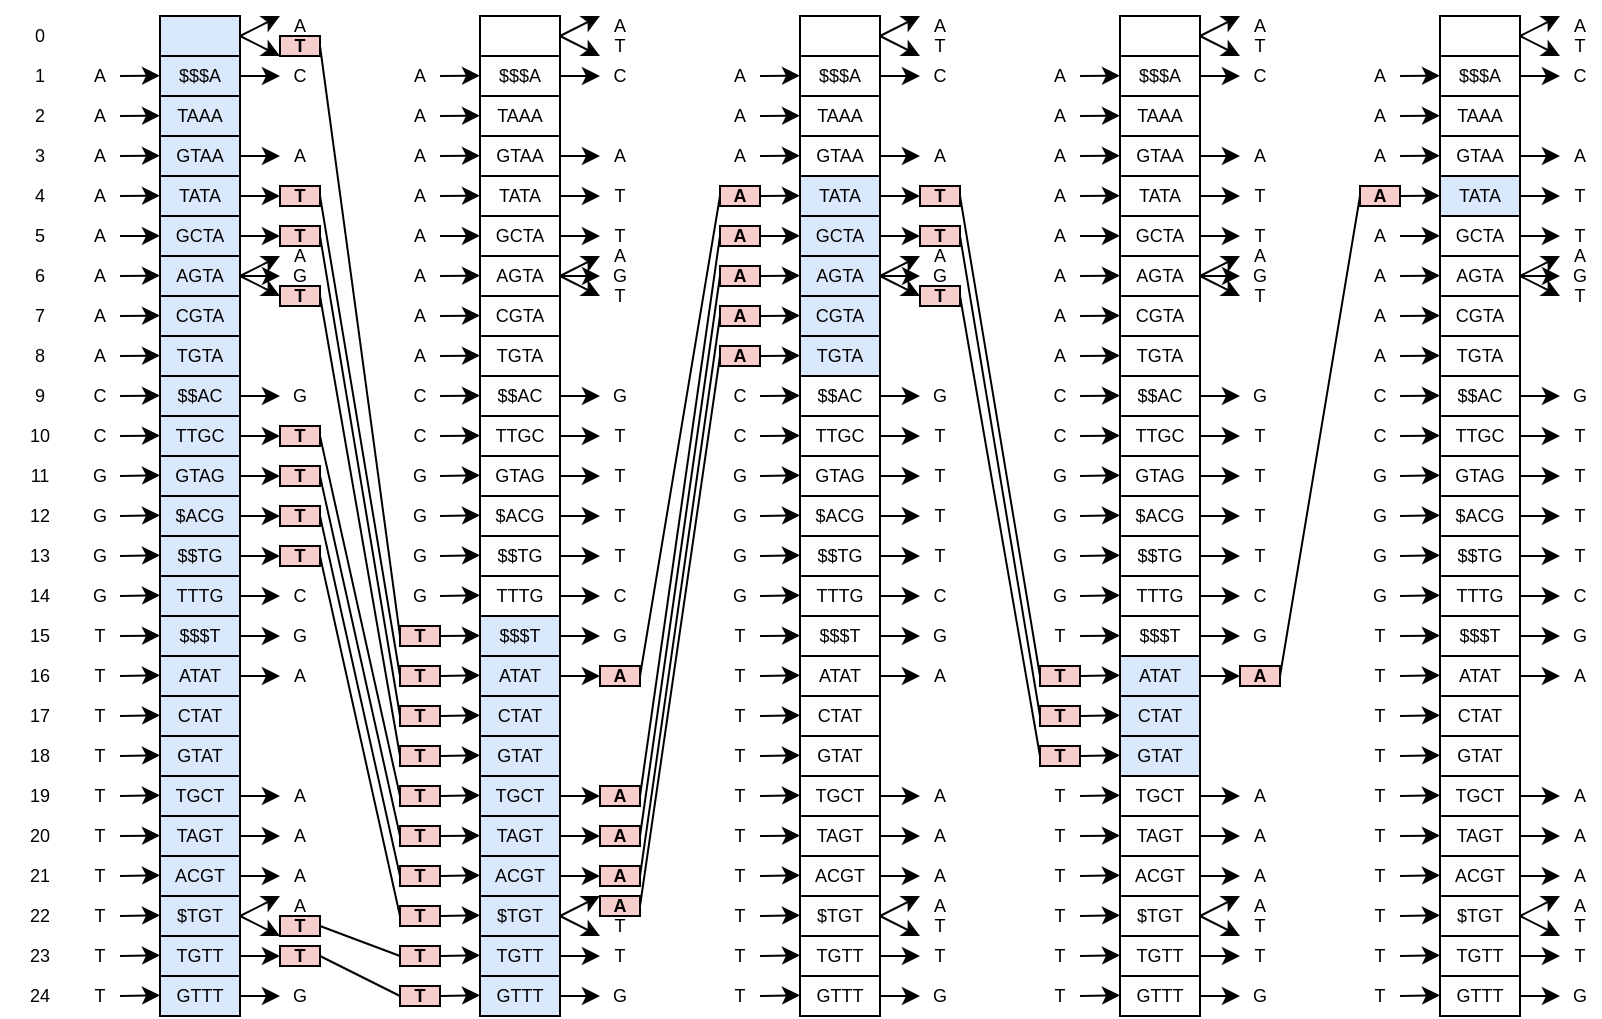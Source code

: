 <mxfile version="24.1.0" type="device">
  <diagram name="Page-1" id="PgKJFkk6jAnnubsRyTZB">
    <mxGraphModel dx="954" dy="573" grid="0" gridSize="10" guides="1" tooltips="1" connect="1" arrows="1" fold="1" page="1" pageScale="1" pageWidth="850" pageHeight="1100" math="0" shadow="0">
      <root>
        <mxCell id="0" />
        <mxCell id="1" style="locked=1;" parent="0" />
        <mxCell id="EnBFvkyFJHKfj8ujvT5i-1" value="$$$$" style="rounded=0;whiteSpace=wrap;html=1;fillColor=#dae8fc;strokeColor=default;fontSize=9;" parent="1" vertex="1">
          <mxGeometry x="120" y="120" width="40" height="20" as="geometry" />
        </mxCell>
        <mxCell id="EnBFvkyFJHKfj8ujvT5i-55" style="edgeStyle=orthogonalEdgeStyle;rounded=0;orthogonalLoop=1;jettySize=auto;html=1;fontSize=9;" parent="1" source="EnBFvkyFJHKfj8ujvT5i-2" edge="1">
          <mxGeometry relative="1" as="geometry">
            <mxPoint x="180" y="150" as="targetPoint" />
          </mxGeometry>
        </mxCell>
        <mxCell id="EnBFvkyFJHKfj8ujvT5i-2" value="$$$A" style="rounded=0;whiteSpace=wrap;html=1;fillColor=#dae8fc;strokeColor=default;fontSize=9;" parent="1" vertex="1">
          <mxGeometry x="120" y="140" width="40" height="20" as="geometry" />
        </mxCell>
        <mxCell id="EnBFvkyFJHKfj8ujvT5i-3" value="TAAA" style="rounded=0;whiteSpace=wrap;html=1;fillColor=#dae8fc;strokeColor=default;fontSize=9;" parent="1" vertex="1">
          <mxGeometry x="120" y="160" width="40" height="20" as="geometry" />
        </mxCell>
        <mxCell id="EnBFvkyFJHKfj8ujvT5i-56" style="edgeStyle=orthogonalEdgeStyle;rounded=0;orthogonalLoop=1;jettySize=auto;html=1;fontSize=9;" parent="1" source="EnBFvkyFJHKfj8ujvT5i-4" edge="1">
          <mxGeometry relative="1" as="geometry">
            <mxPoint x="180" y="190" as="targetPoint" />
          </mxGeometry>
        </mxCell>
        <mxCell id="EnBFvkyFJHKfj8ujvT5i-4" value="GTAA" style="rounded=0;whiteSpace=wrap;html=1;fillColor=#dae8fc;strokeColor=default;fontSize=9;" parent="1" vertex="1">
          <mxGeometry x="120" y="180" width="40" height="20" as="geometry" />
        </mxCell>
        <mxCell id="EnBFvkyFJHKfj8ujvT5i-57" style="edgeStyle=orthogonalEdgeStyle;rounded=0;orthogonalLoop=1;jettySize=auto;html=1;fontSize=9;" parent="1" source="EnBFvkyFJHKfj8ujvT5i-5" edge="1">
          <mxGeometry relative="1" as="geometry">
            <mxPoint x="180" y="210" as="targetPoint" />
          </mxGeometry>
        </mxCell>
        <mxCell id="EnBFvkyFJHKfj8ujvT5i-5" value="TATA" style="rounded=0;whiteSpace=wrap;html=1;fillColor=#dae8fc;strokeColor=default;fontSize=9;" parent="1" vertex="1">
          <mxGeometry x="120" y="200" width="40" height="20" as="geometry" />
        </mxCell>
        <mxCell id="EnBFvkyFJHKfj8ujvT5i-62" style="edgeStyle=orthogonalEdgeStyle;rounded=0;orthogonalLoop=1;jettySize=auto;html=1;fontSize=9;" parent="1" source="EnBFvkyFJHKfj8ujvT5i-6" edge="1">
          <mxGeometry relative="1" as="geometry">
            <mxPoint x="180" y="230" as="targetPoint" />
          </mxGeometry>
        </mxCell>
        <mxCell id="EnBFvkyFJHKfj8ujvT5i-6" value="GCTA" style="rounded=0;whiteSpace=wrap;html=1;fillColor=#dae8fc;strokeColor=default;fontSize=9;" parent="1" vertex="1">
          <mxGeometry x="120" y="220" width="40" height="20" as="geometry" />
        </mxCell>
        <mxCell id="EnBFvkyFJHKfj8ujvT5i-7" value="AGTA" style="rounded=0;whiteSpace=wrap;html=1;fillColor=#dae8fc;strokeColor=default;fontSize=9;" parent="1" vertex="1">
          <mxGeometry x="120" y="240" width="40" height="20" as="geometry" />
        </mxCell>
        <mxCell id="EnBFvkyFJHKfj8ujvT5i-8" value="CGTA" style="rounded=0;whiteSpace=wrap;html=1;fillColor=#dae8fc;strokeColor=default;fontSize=9;" parent="1" vertex="1">
          <mxGeometry x="120" y="260" width="40" height="20" as="geometry" />
        </mxCell>
        <mxCell id="EnBFvkyFJHKfj8ujvT5i-9" value="TGTA" style="rounded=0;whiteSpace=wrap;html=1;fillColor=#dae8fc;strokeColor=default;fontSize=9;" parent="1" vertex="1">
          <mxGeometry x="120" y="280" width="40" height="20" as="geometry" />
        </mxCell>
        <mxCell id="EnBFvkyFJHKfj8ujvT5i-63" style="edgeStyle=orthogonalEdgeStyle;rounded=0;orthogonalLoop=1;jettySize=auto;html=1;fontSize=9;" parent="1" source="EnBFvkyFJHKfj8ujvT5i-10" edge="1">
          <mxGeometry relative="1" as="geometry">
            <mxPoint x="180" y="310" as="targetPoint" />
          </mxGeometry>
        </mxCell>
        <mxCell id="EnBFvkyFJHKfj8ujvT5i-10" value="$$AC" style="rounded=0;whiteSpace=wrap;html=1;fillColor=#dae8fc;strokeColor=default;fontSize=9;" parent="1" vertex="1">
          <mxGeometry x="120" y="300" width="40" height="20" as="geometry" />
        </mxCell>
        <mxCell id="EnBFvkyFJHKfj8ujvT5i-64" style="edgeStyle=orthogonalEdgeStyle;rounded=0;orthogonalLoop=1;jettySize=auto;html=1;fontSize=9;" parent="1" source="EnBFvkyFJHKfj8ujvT5i-11" edge="1">
          <mxGeometry relative="1" as="geometry">
            <mxPoint x="180" y="330" as="targetPoint" />
          </mxGeometry>
        </mxCell>
        <mxCell id="EnBFvkyFJHKfj8ujvT5i-11" value="TTGC" style="rounded=0;whiteSpace=wrap;html=1;fillColor=#dae8fc;strokeColor=default;fontSize=9;" parent="1" vertex="1">
          <mxGeometry x="120" y="320" width="40" height="20" as="geometry" />
        </mxCell>
        <mxCell id="EnBFvkyFJHKfj8ujvT5i-65" style="edgeStyle=orthogonalEdgeStyle;rounded=0;orthogonalLoop=1;jettySize=auto;html=1;fontSize=9;" parent="1" source="EnBFvkyFJHKfj8ujvT5i-12" edge="1">
          <mxGeometry relative="1" as="geometry">
            <mxPoint x="180" y="350" as="targetPoint" />
          </mxGeometry>
        </mxCell>
        <mxCell id="EnBFvkyFJHKfj8ujvT5i-12" value="GTAG" style="rounded=0;whiteSpace=wrap;html=1;fillColor=#dae8fc;strokeColor=default;fontSize=9;" parent="1" vertex="1">
          <mxGeometry x="120" y="340" width="40" height="20" as="geometry" />
        </mxCell>
        <mxCell id="EnBFvkyFJHKfj8ujvT5i-66" style="edgeStyle=orthogonalEdgeStyle;rounded=0;orthogonalLoop=1;jettySize=auto;html=1;fontSize=9;" parent="1" source="EnBFvkyFJHKfj8ujvT5i-13" edge="1">
          <mxGeometry relative="1" as="geometry">
            <mxPoint x="180" y="370" as="targetPoint" />
          </mxGeometry>
        </mxCell>
        <mxCell id="EnBFvkyFJHKfj8ujvT5i-13" value="$ACG" style="rounded=0;whiteSpace=wrap;html=1;fillColor=#dae8fc;strokeColor=default;fontSize=9;" parent="1" vertex="1">
          <mxGeometry x="120" y="360" width="40" height="20" as="geometry" />
        </mxCell>
        <mxCell id="EnBFvkyFJHKfj8ujvT5i-67" style="edgeStyle=orthogonalEdgeStyle;rounded=0;orthogonalLoop=1;jettySize=auto;html=1;fontSize=9;" parent="1" source="EnBFvkyFJHKfj8ujvT5i-14" edge="1">
          <mxGeometry relative="1" as="geometry">
            <mxPoint x="180" y="390" as="targetPoint" />
          </mxGeometry>
        </mxCell>
        <mxCell id="EnBFvkyFJHKfj8ujvT5i-14" value="$$TG" style="rounded=0;whiteSpace=wrap;html=1;fillColor=#dae8fc;strokeColor=default;fontSize=9;" parent="1" vertex="1">
          <mxGeometry x="120" y="380" width="40" height="20" as="geometry" />
        </mxCell>
        <mxCell id="EnBFvkyFJHKfj8ujvT5i-78" style="edgeStyle=orthogonalEdgeStyle;rounded=0;orthogonalLoop=1;jettySize=auto;html=1;fontSize=9;" parent="1" source="EnBFvkyFJHKfj8ujvT5i-15" edge="1">
          <mxGeometry relative="1" as="geometry">
            <mxPoint x="180" y="410" as="targetPoint" />
          </mxGeometry>
        </mxCell>
        <mxCell id="EnBFvkyFJHKfj8ujvT5i-15" value="TTTG" style="rounded=0;whiteSpace=wrap;html=1;fillColor=#dae8fc;strokeColor=default;fontSize=9;" parent="1" vertex="1">
          <mxGeometry x="120" y="400" width="40" height="20" as="geometry" />
        </mxCell>
        <mxCell id="EnBFvkyFJHKfj8ujvT5i-69" style="edgeStyle=orthogonalEdgeStyle;rounded=0;orthogonalLoop=1;jettySize=auto;html=1;fontSize=9;" parent="1" source="EnBFvkyFJHKfj8ujvT5i-16" edge="1">
          <mxGeometry relative="1" as="geometry">
            <mxPoint x="180" y="430" as="targetPoint" />
          </mxGeometry>
        </mxCell>
        <mxCell id="EnBFvkyFJHKfj8ujvT5i-16" value="$$$T" style="rounded=0;whiteSpace=wrap;html=1;fillColor=#dae8fc;strokeColor=default;fontSize=9;" parent="1" vertex="1">
          <mxGeometry x="120" y="420" width="40" height="20" as="geometry" />
        </mxCell>
        <mxCell id="EnBFvkyFJHKfj8ujvT5i-96" style="edgeStyle=orthogonalEdgeStyle;rounded=0;orthogonalLoop=1;jettySize=auto;html=1;fontSize=9;" parent="1" source="EnBFvkyFJHKfj8ujvT5i-17" edge="1">
          <mxGeometry relative="1" as="geometry">
            <mxPoint x="180" y="450" as="targetPoint" />
          </mxGeometry>
        </mxCell>
        <mxCell id="EnBFvkyFJHKfj8ujvT5i-17" value="ATAT" style="rounded=0;whiteSpace=wrap;html=1;fillColor=#dae8fc;strokeColor=default;fontSize=9;" parent="1" vertex="1">
          <mxGeometry x="120" y="440" width="40" height="20" as="geometry" />
        </mxCell>
        <mxCell id="EnBFvkyFJHKfj8ujvT5i-18" value="CTAT" style="rounded=0;whiteSpace=wrap;html=1;fillColor=#dae8fc;strokeColor=default;fontSize=9;" parent="1" vertex="1">
          <mxGeometry x="120" y="460" width="40" height="20" as="geometry" />
        </mxCell>
        <mxCell id="EnBFvkyFJHKfj8ujvT5i-19" value="GTAT" style="rounded=0;whiteSpace=wrap;html=1;fillColor=#dae8fc;strokeColor=default;fontSize=9;" parent="1" vertex="1">
          <mxGeometry x="120" y="480" width="40" height="20" as="geometry" />
        </mxCell>
        <mxCell id="EnBFvkyFJHKfj8ujvT5i-71" style="edgeStyle=orthogonalEdgeStyle;rounded=0;orthogonalLoop=1;jettySize=auto;html=1;fontSize=9;" parent="1" source="EnBFvkyFJHKfj8ujvT5i-20" edge="1">
          <mxGeometry relative="1" as="geometry">
            <mxPoint x="180" y="510" as="targetPoint" />
          </mxGeometry>
        </mxCell>
        <mxCell id="EnBFvkyFJHKfj8ujvT5i-20" value="TGCT" style="rounded=0;whiteSpace=wrap;html=1;fillColor=#dae8fc;strokeColor=default;fontSize=9;" parent="1" vertex="1">
          <mxGeometry x="120" y="500" width="40" height="20" as="geometry" />
        </mxCell>
        <mxCell id="EnBFvkyFJHKfj8ujvT5i-72" style="edgeStyle=orthogonalEdgeStyle;rounded=0;orthogonalLoop=1;jettySize=auto;html=1;fontSize=9;" parent="1" source="EnBFvkyFJHKfj8ujvT5i-21" edge="1">
          <mxGeometry relative="1" as="geometry">
            <mxPoint x="180" y="530" as="targetPoint" />
          </mxGeometry>
        </mxCell>
        <mxCell id="EnBFvkyFJHKfj8ujvT5i-21" value="TAGT" style="rounded=0;whiteSpace=wrap;html=1;fillColor=#dae8fc;strokeColor=default;fontSize=9;" parent="1" vertex="1">
          <mxGeometry x="120" y="520" width="40" height="20" as="geometry" />
        </mxCell>
        <mxCell id="EnBFvkyFJHKfj8ujvT5i-73" style="edgeStyle=orthogonalEdgeStyle;rounded=0;orthogonalLoop=1;jettySize=auto;html=1;fontSize=9;" parent="1" source="EnBFvkyFJHKfj8ujvT5i-22" edge="1">
          <mxGeometry relative="1" as="geometry">
            <mxPoint x="180" y="550" as="targetPoint" />
          </mxGeometry>
        </mxCell>
        <mxCell id="EnBFvkyFJHKfj8ujvT5i-22" value="ACGT" style="rounded=0;whiteSpace=wrap;html=1;fillColor=#dae8fc;strokeColor=default;fontSize=9;" parent="1" vertex="1">
          <mxGeometry x="120" y="540" width="40" height="20" as="geometry" />
        </mxCell>
        <mxCell id="EnBFvkyFJHKfj8ujvT5i-23" value="$TGT" style="rounded=0;whiteSpace=wrap;html=1;fillColor=#dae8fc;strokeColor=default;fontSize=9;" parent="1" vertex="1">
          <mxGeometry x="120" y="560" width="40" height="20" as="geometry" />
        </mxCell>
        <mxCell id="EnBFvkyFJHKfj8ujvT5i-74" style="edgeStyle=orthogonalEdgeStyle;rounded=0;orthogonalLoop=1;jettySize=auto;html=1;fontSize=9;" parent="1" source="EnBFvkyFJHKfj8ujvT5i-24" edge="1">
          <mxGeometry relative="1" as="geometry">
            <mxPoint x="180" y="590" as="targetPoint" />
          </mxGeometry>
        </mxCell>
        <mxCell id="EnBFvkyFJHKfj8ujvT5i-24" value="TGTT" style="rounded=0;whiteSpace=wrap;html=1;fillColor=#dae8fc;strokeColor=default;fontSize=9;" parent="1" vertex="1">
          <mxGeometry x="120" y="580" width="40" height="20" as="geometry" />
        </mxCell>
        <mxCell id="EnBFvkyFJHKfj8ujvT5i-75" style="edgeStyle=orthogonalEdgeStyle;rounded=0;orthogonalLoop=1;jettySize=auto;html=1;fontSize=9;" parent="1" source="EnBFvkyFJHKfj8ujvT5i-25" edge="1">
          <mxGeometry relative="1" as="geometry">
            <mxPoint x="180" y="610" as="targetPoint" />
          </mxGeometry>
        </mxCell>
        <mxCell id="EnBFvkyFJHKfj8ujvT5i-25" value="GTTT" style="rounded=0;whiteSpace=wrap;html=1;fillColor=#dae8fc;strokeColor=default;fontSize=9;" parent="1" vertex="1">
          <mxGeometry x="120" y="600" width="40" height="20" as="geometry" />
        </mxCell>
        <mxCell id="EnBFvkyFJHKfj8ujvT5i-28" value="" style="endArrow=classic;html=1;rounded=0;fontSize=9;" parent="1" edge="1">
          <mxGeometry width="50" height="50" relative="1" as="geometry">
            <mxPoint x="100" y="150" as="sourcePoint" />
            <mxPoint x="120" y="149.83" as="targetPoint" />
          </mxGeometry>
        </mxCell>
        <mxCell id="EnBFvkyFJHKfj8ujvT5i-29" value="" style="endArrow=classic;html=1;rounded=0;fontSize=9;" parent="1" edge="1">
          <mxGeometry width="50" height="50" relative="1" as="geometry">
            <mxPoint x="100" y="170" as="sourcePoint" />
            <mxPoint x="120" y="169.83" as="targetPoint" />
          </mxGeometry>
        </mxCell>
        <mxCell id="EnBFvkyFJHKfj8ujvT5i-30" value="" style="endArrow=classic;html=1;rounded=0;fontSize=9;" parent="1" edge="1">
          <mxGeometry width="50" height="50" relative="1" as="geometry">
            <mxPoint x="100" y="190" as="sourcePoint" />
            <mxPoint x="120" y="189.83" as="targetPoint" />
          </mxGeometry>
        </mxCell>
        <mxCell id="EnBFvkyFJHKfj8ujvT5i-31" value="" style="endArrow=classic;html=1;rounded=0;fontSize=9;" parent="1" edge="1">
          <mxGeometry width="50" height="50" relative="1" as="geometry">
            <mxPoint x="100" y="210" as="sourcePoint" />
            <mxPoint x="120" y="209.83" as="targetPoint" />
          </mxGeometry>
        </mxCell>
        <mxCell id="EnBFvkyFJHKfj8ujvT5i-32" value="" style="endArrow=classic;html=1;rounded=0;fontSize=9;" parent="1" edge="1">
          <mxGeometry width="50" height="50" relative="1" as="geometry">
            <mxPoint x="100" y="230" as="sourcePoint" />
            <mxPoint x="120" y="229.92" as="targetPoint" />
          </mxGeometry>
        </mxCell>
        <mxCell id="EnBFvkyFJHKfj8ujvT5i-33" value="" style="endArrow=classic;html=1;rounded=0;fontSize=9;" parent="1" edge="1">
          <mxGeometry width="50" height="50" relative="1" as="geometry">
            <mxPoint x="100" y="250" as="sourcePoint" />
            <mxPoint x="120" y="249.75" as="targetPoint" />
          </mxGeometry>
        </mxCell>
        <mxCell id="EnBFvkyFJHKfj8ujvT5i-34" value="" style="endArrow=classic;html=1;rounded=0;fontSize=9;" parent="1" edge="1">
          <mxGeometry width="50" height="50" relative="1" as="geometry">
            <mxPoint x="100" y="270" as="sourcePoint" />
            <mxPoint x="120" y="269.75" as="targetPoint" />
          </mxGeometry>
        </mxCell>
        <mxCell id="EnBFvkyFJHKfj8ujvT5i-35" value="" style="endArrow=classic;html=1;rounded=0;fontSize=9;" parent="1" edge="1">
          <mxGeometry width="50" height="50" relative="1" as="geometry">
            <mxPoint x="100" y="290" as="sourcePoint" />
            <mxPoint x="120" y="289.75" as="targetPoint" />
          </mxGeometry>
        </mxCell>
        <mxCell id="EnBFvkyFJHKfj8ujvT5i-36" value="" style="endArrow=classic;html=1;rounded=0;fontSize=9;" parent="1" edge="1">
          <mxGeometry width="50" height="50" relative="1" as="geometry">
            <mxPoint x="100" y="310" as="sourcePoint" />
            <mxPoint x="120" y="309.75" as="targetPoint" />
          </mxGeometry>
        </mxCell>
        <mxCell id="EnBFvkyFJHKfj8ujvT5i-37" value="" style="endArrow=classic;html=1;rounded=0;fontSize=9;" parent="1" edge="1">
          <mxGeometry width="50" height="50" relative="1" as="geometry">
            <mxPoint x="100" y="330" as="sourcePoint" />
            <mxPoint x="120" y="329.8" as="targetPoint" />
          </mxGeometry>
        </mxCell>
        <mxCell id="EnBFvkyFJHKfj8ujvT5i-38" value="" style="endArrow=classic;html=1;rounded=0;fontSize=9;" parent="1" edge="1">
          <mxGeometry width="50" height="50" relative="1" as="geometry">
            <mxPoint x="100" y="350" as="sourcePoint" />
            <mxPoint x="120" y="349.63" as="targetPoint" />
          </mxGeometry>
        </mxCell>
        <mxCell id="EnBFvkyFJHKfj8ujvT5i-39" value="" style="endArrow=classic;html=1;rounded=0;fontSize=9;" parent="1" edge="1">
          <mxGeometry width="50" height="50" relative="1" as="geometry">
            <mxPoint x="100" y="370" as="sourcePoint" />
            <mxPoint x="120" y="369.63" as="targetPoint" />
          </mxGeometry>
        </mxCell>
        <mxCell id="EnBFvkyFJHKfj8ujvT5i-40" value="" style="endArrow=classic;html=1;rounded=0;fontSize=9;" parent="1" edge="1">
          <mxGeometry width="50" height="50" relative="1" as="geometry">
            <mxPoint x="100" y="390" as="sourcePoint" />
            <mxPoint x="120" y="389.63" as="targetPoint" />
          </mxGeometry>
        </mxCell>
        <mxCell id="EnBFvkyFJHKfj8ujvT5i-41" value="" style="endArrow=classic;html=1;rounded=0;fontSize=9;" parent="1" edge="1">
          <mxGeometry width="50" height="50" relative="1" as="geometry">
            <mxPoint x="100" y="410" as="sourcePoint" />
            <mxPoint x="120" y="409.63" as="targetPoint" />
          </mxGeometry>
        </mxCell>
        <mxCell id="EnBFvkyFJHKfj8ujvT5i-42" value="" style="endArrow=classic;html=1;rounded=0;fontSize=9;" parent="1" edge="1">
          <mxGeometry width="50" height="50" relative="1" as="geometry">
            <mxPoint x="100" y="430" as="sourcePoint" />
            <mxPoint x="120" y="429.8" as="targetPoint" />
          </mxGeometry>
        </mxCell>
        <mxCell id="EnBFvkyFJHKfj8ujvT5i-43" value="" style="endArrow=classic;html=1;rounded=0;fontSize=9;" parent="1" edge="1">
          <mxGeometry width="50" height="50" relative="1" as="geometry">
            <mxPoint x="100" y="450" as="sourcePoint" />
            <mxPoint x="120" y="449.63" as="targetPoint" />
          </mxGeometry>
        </mxCell>
        <mxCell id="EnBFvkyFJHKfj8ujvT5i-44" value="" style="endArrow=classic;html=1;rounded=0;fontSize=9;" parent="1" edge="1">
          <mxGeometry width="50" height="50" relative="1" as="geometry">
            <mxPoint x="100" y="470" as="sourcePoint" />
            <mxPoint x="120" y="469.63" as="targetPoint" />
          </mxGeometry>
        </mxCell>
        <mxCell id="EnBFvkyFJHKfj8ujvT5i-45" value="" style="endArrow=classic;html=1;rounded=0;fontSize=9;" parent="1" edge="1">
          <mxGeometry width="50" height="50" relative="1" as="geometry">
            <mxPoint x="100" y="490" as="sourcePoint" />
            <mxPoint x="120" y="489.63" as="targetPoint" />
          </mxGeometry>
        </mxCell>
        <mxCell id="EnBFvkyFJHKfj8ujvT5i-46" value="" style="endArrow=classic;html=1;rounded=0;fontSize=9;" parent="1" edge="1">
          <mxGeometry width="50" height="50" relative="1" as="geometry">
            <mxPoint x="100" y="510" as="sourcePoint" />
            <mxPoint x="120" y="509.63" as="targetPoint" />
          </mxGeometry>
        </mxCell>
        <mxCell id="EnBFvkyFJHKfj8ujvT5i-47" value="" style="endArrow=classic;html=1;rounded=0;fontSize=9;" parent="1" edge="1">
          <mxGeometry width="50" height="50" relative="1" as="geometry">
            <mxPoint x="100" y="530" as="sourcePoint" />
            <mxPoint x="120" y="529.8" as="targetPoint" />
          </mxGeometry>
        </mxCell>
        <mxCell id="EnBFvkyFJHKfj8ujvT5i-48" value="" style="endArrow=classic;html=1;rounded=0;fontSize=9;" parent="1" edge="1">
          <mxGeometry width="50" height="50" relative="1" as="geometry">
            <mxPoint x="100" y="550" as="sourcePoint" />
            <mxPoint x="120" y="549.63" as="targetPoint" />
          </mxGeometry>
        </mxCell>
        <mxCell id="EnBFvkyFJHKfj8ujvT5i-49" value="" style="endArrow=classic;html=1;rounded=0;fontSize=9;" parent="1" edge="1">
          <mxGeometry width="50" height="50" relative="1" as="geometry">
            <mxPoint x="100" y="570" as="sourcePoint" />
            <mxPoint x="120" y="569.63" as="targetPoint" />
          </mxGeometry>
        </mxCell>
        <mxCell id="EnBFvkyFJHKfj8ujvT5i-50" value="" style="endArrow=classic;html=1;rounded=0;fontSize=9;" parent="1" edge="1">
          <mxGeometry width="50" height="50" relative="1" as="geometry">
            <mxPoint x="100" y="590" as="sourcePoint" />
            <mxPoint x="120" y="589.63" as="targetPoint" />
          </mxGeometry>
        </mxCell>
        <mxCell id="EnBFvkyFJHKfj8ujvT5i-51" value="" style="endArrow=classic;html=1;rounded=0;fontSize=9;" parent="1" edge="1">
          <mxGeometry width="50" height="50" relative="1" as="geometry">
            <mxPoint x="100" y="610" as="sourcePoint" />
            <mxPoint x="120" y="609.63" as="targetPoint" />
          </mxGeometry>
        </mxCell>
        <mxCell id="EnBFvkyFJHKfj8ujvT5i-53" value="" style="endArrow=classic;html=1;rounded=0;fontSize=9;" parent="1" edge="1">
          <mxGeometry width="50" height="50" relative="1" as="geometry">
            <mxPoint x="160" y="130" as="sourcePoint" />
            <mxPoint x="180" y="120" as="targetPoint" />
          </mxGeometry>
        </mxCell>
        <mxCell id="EnBFvkyFJHKfj8ujvT5i-54" value="" style="endArrow=classic;html=1;rounded=0;fontSize=9;" parent="1" edge="1">
          <mxGeometry width="50" height="50" relative="1" as="geometry">
            <mxPoint x="160" y="130" as="sourcePoint" />
            <mxPoint x="180" y="140" as="targetPoint" />
          </mxGeometry>
        </mxCell>
        <mxCell id="EnBFvkyFJHKfj8ujvT5i-58" value="" style="endArrow=classic;html=1;rounded=0;fontSize=9;" parent="1" edge="1">
          <mxGeometry width="50" height="50" relative="1" as="geometry">
            <mxPoint x="160" y="250" as="sourcePoint" />
            <mxPoint x="180" y="240" as="targetPoint" />
          </mxGeometry>
        </mxCell>
        <mxCell id="EnBFvkyFJHKfj8ujvT5i-59" value="" style="endArrow=classic;html=1;rounded=0;exitX=1;exitY=0.5;exitDx=0;exitDy=0;fontSize=9;" parent="1" source="EnBFvkyFJHKfj8ujvT5i-7" edge="1">
          <mxGeometry width="50" height="50" relative="1" as="geometry">
            <mxPoint x="190" y="310" as="sourcePoint" />
            <mxPoint x="180" y="250" as="targetPoint" />
          </mxGeometry>
        </mxCell>
        <mxCell id="EnBFvkyFJHKfj8ujvT5i-60" value="" style="endArrow=classic;html=1;rounded=0;fontSize=9;" parent="1" edge="1">
          <mxGeometry width="50" height="50" relative="1" as="geometry">
            <mxPoint x="160" y="250" as="sourcePoint" />
            <mxPoint x="180" y="260" as="targetPoint" />
          </mxGeometry>
        </mxCell>
        <mxCell id="EnBFvkyFJHKfj8ujvT5i-76" value="" style="endArrow=classic;html=1;rounded=0;fontSize=9;" parent="1" edge="1">
          <mxGeometry width="50" height="50" relative="1" as="geometry">
            <mxPoint x="160" y="570" as="sourcePoint" />
            <mxPoint x="180" y="560" as="targetPoint" />
          </mxGeometry>
        </mxCell>
        <mxCell id="EnBFvkyFJHKfj8ujvT5i-77" value="" style="endArrow=classic;html=1;rounded=0;exitX=1;exitY=0.5;exitDx=0;exitDy=0;fontSize=9;" parent="1" source="EnBFvkyFJHKfj8ujvT5i-23" edge="1">
          <mxGeometry width="50" height="50" relative="1" as="geometry">
            <mxPoint x="180" y="575" as="sourcePoint" />
            <mxPoint x="180" y="580" as="targetPoint" />
          </mxGeometry>
        </mxCell>
        <mxCell id="EnBFvkyFJHKfj8ujvT5i-79" value="A" style="text;html=1;align=center;verticalAlign=middle;whiteSpace=wrap;rounded=0;fontSize=9;" parent="1" vertex="1">
          <mxGeometry x="180" y="120" width="20" height="10" as="geometry" />
        </mxCell>
        <mxCell id="EnBFvkyFJHKfj8ujvT5i-82" value="C" style="text;html=1;align=center;verticalAlign=middle;whiteSpace=wrap;rounded=0;fontSize=9;" parent="1" vertex="1">
          <mxGeometry x="180" y="145" width="20" height="10" as="geometry" />
        </mxCell>
        <mxCell id="EnBFvkyFJHKfj8ujvT5i-83" value="A" style="text;html=1;align=center;verticalAlign=middle;whiteSpace=wrap;rounded=0;fontSize=9;" parent="1" vertex="1">
          <mxGeometry x="180" y="185" width="20" height="10" as="geometry" />
        </mxCell>
        <mxCell id="EnBFvkyFJHKfj8ujvT5i-86" value="A" style="text;html=1;align=center;verticalAlign=middle;whiteSpace=wrap;rounded=0;fontColor=default;fontSize=9;" parent="1" vertex="1">
          <mxGeometry x="180" y="235" width="20" height="10" as="geometry" />
        </mxCell>
        <mxCell id="EnBFvkyFJHKfj8ujvT5i-87" value="G" style="text;html=1;align=center;verticalAlign=middle;whiteSpace=wrap;rounded=0;fontSize=9;" parent="1" vertex="1">
          <mxGeometry x="180" y="245" width="20" height="10" as="geometry" />
        </mxCell>
        <mxCell id="EnBFvkyFJHKfj8ujvT5i-89" value="G" style="text;html=1;align=center;verticalAlign=middle;whiteSpace=wrap;rounded=0;fontSize=9;" parent="1" vertex="1">
          <mxGeometry x="180" y="305" width="20" height="10" as="geometry" />
        </mxCell>
        <mxCell id="EnBFvkyFJHKfj8ujvT5i-95" value="C" style="text;html=1;align=center;verticalAlign=middle;whiteSpace=wrap;rounded=0;fontSize=9;" parent="1" vertex="1">
          <mxGeometry x="180" y="405" width="20" height="10" as="geometry" />
        </mxCell>
        <mxCell id="EnBFvkyFJHKfj8ujvT5i-97" value="G" style="text;html=1;align=center;verticalAlign=middle;whiteSpace=wrap;rounded=0;fontSize=9;" parent="1" vertex="1">
          <mxGeometry x="180" y="425" width="20" height="10" as="geometry" />
        </mxCell>
        <mxCell id="EnBFvkyFJHKfj8ujvT5i-98" value="A" style="text;html=1;align=center;verticalAlign=middle;whiteSpace=wrap;rounded=0;fontSize=9;" parent="1" vertex="1">
          <mxGeometry x="180" y="445" width="20" height="10" as="geometry" />
        </mxCell>
        <mxCell id="EnBFvkyFJHKfj8ujvT5i-99" value="A" style="text;html=1;align=center;verticalAlign=middle;whiteSpace=wrap;rounded=0;fontSize=9;" parent="1" vertex="1">
          <mxGeometry x="180" y="505" width="20" height="10" as="geometry" />
        </mxCell>
        <mxCell id="EnBFvkyFJHKfj8ujvT5i-100" value="A" style="text;html=1;align=center;verticalAlign=middle;whiteSpace=wrap;rounded=0;fontSize=9;" parent="1" vertex="1">
          <mxGeometry x="180" y="525" width="20" height="10" as="geometry" />
        </mxCell>
        <mxCell id="EnBFvkyFJHKfj8ujvT5i-101" value="A" style="text;html=1;align=center;verticalAlign=middle;whiteSpace=wrap;rounded=0;fontSize=9;" parent="1" vertex="1">
          <mxGeometry x="180" y="545" width="20" height="10" as="geometry" />
        </mxCell>
        <mxCell id="EnBFvkyFJHKfj8ujvT5i-102" value="A" style="text;html=1;align=center;verticalAlign=middle;whiteSpace=wrap;rounded=0;fontSize=9;" parent="1" vertex="1">
          <mxGeometry x="180" y="560" width="20" height="10" as="geometry" />
        </mxCell>
        <mxCell id="EnBFvkyFJHKfj8ujvT5i-105" value="G" style="text;html=1;align=center;verticalAlign=middle;whiteSpace=wrap;rounded=0;fontSize=9;" parent="1" vertex="1">
          <mxGeometry x="180" y="605" width="20" height="10" as="geometry" />
        </mxCell>
        <mxCell id="EnBFvkyFJHKfj8ujvT5i-106" value="A" style="text;html=1;align=center;verticalAlign=middle;whiteSpace=wrap;rounded=0;fontSize=9;" parent="1" vertex="1">
          <mxGeometry x="80" y="145" width="20" height="10" as="geometry" />
        </mxCell>
        <mxCell id="EnBFvkyFJHKfj8ujvT5i-107" value="A" style="text;html=1;align=center;verticalAlign=middle;whiteSpace=wrap;rounded=0;fontSize=9;" parent="1" vertex="1">
          <mxGeometry x="80" y="165" width="20" height="10" as="geometry" />
        </mxCell>
        <mxCell id="EnBFvkyFJHKfj8ujvT5i-108" value="A" style="text;html=1;align=center;verticalAlign=middle;whiteSpace=wrap;rounded=0;fontSize=9;" parent="1" vertex="1">
          <mxGeometry x="80" y="185" width="20" height="10" as="geometry" />
        </mxCell>
        <mxCell id="EnBFvkyFJHKfj8ujvT5i-109" value="A" style="text;html=1;align=center;verticalAlign=middle;whiteSpace=wrap;rounded=0;fontSize=9;" parent="1" vertex="1">
          <mxGeometry x="80" y="205" width="20" height="10" as="geometry" />
        </mxCell>
        <mxCell id="EnBFvkyFJHKfj8ujvT5i-110" value="A" style="text;html=1;align=center;verticalAlign=middle;whiteSpace=wrap;rounded=0;fontSize=9;" parent="1" vertex="1">
          <mxGeometry x="80" y="225" width="20" height="10" as="geometry" />
        </mxCell>
        <mxCell id="EnBFvkyFJHKfj8ujvT5i-111" value="A" style="text;html=1;align=center;verticalAlign=middle;whiteSpace=wrap;rounded=0;fontSize=9;" parent="1" vertex="1">
          <mxGeometry x="80" y="245" width="20" height="10" as="geometry" />
        </mxCell>
        <mxCell id="EnBFvkyFJHKfj8ujvT5i-112" value="A" style="text;html=1;align=center;verticalAlign=middle;whiteSpace=wrap;rounded=0;fontSize=9;" parent="1" vertex="1">
          <mxGeometry x="80" y="265" width="20" height="10" as="geometry" />
        </mxCell>
        <mxCell id="EnBFvkyFJHKfj8ujvT5i-113" value="A" style="text;html=1;align=center;verticalAlign=middle;whiteSpace=wrap;rounded=0;fontSize=9;" parent="1" vertex="1">
          <mxGeometry x="80" y="285" width="20" height="10" as="geometry" />
        </mxCell>
        <mxCell id="EnBFvkyFJHKfj8ujvT5i-114" value="C" style="text;html=1;align=center;verticalAlign=middle;whiteSpace=wrap;rounded=0;fontSize=9;" parent="1" vertex="1">
          <mxGeometry x="80" y="305" width="20" height="10" as="geometry" />
        </mxCell>
        <mxCell id="EnBFvkyFJHKfj8ujvT5i-115" value="C" style="text;html=1;align=center;verticalAlign=middle;whiteSpace=wrap;rounded=0;fontSize=9;" parent="1" vertex="1">
          <mxGeometry x="80" y="325" width="20" height="10" as="geometry" />
        </mxCell>
        <mxCell id="EnBFvkyFJHKfj8ujvT5i-116" value="G" style="text;html=1;align=center;verticalAlign=middle;whiteSpace=wrap;rounded=0;fontSize=9;" parent="1" vertex="1">
          <mxGeometry x="80" y="345" width="20" height="10" as="geometry" />
        </mxCell>
        <mxCell id="EnBFvkyFJHKfj8ujvT5i-117" value="G" style="text;html=1;align=center;verticalAlign=middle;whiteSpace=wrap;rounded=0;fontSize=9;" parent="1" vertex="1">
          <mxGeometry x="80" y="365" width="20" height="10" as="geometry" />
        </mxCell>
        <mxCell id="EnBFvkyFJHKfj8ujvT5i-118" value="G" style="text;html=1;align=center;verticalAlign=middle;whiteSpace=wrap;rounded=0;fontSize=9;" parent="1" vertex="1">
          <mxGeometry x="80" y="385" width="20" height="10" as="geometry" />
        </mxCell>
        <mxCell id="EnBFvkyFJHKfj8ujvT5i-119" value="G" style="text;html=1;align=center;verticalAlign=middle;whiteSpace=wrap;rounded=0;fontSize=9;" parent="1" vertex="1">
          <mxGeometry x="80" y="405" width="20" height="10" as="geometry" />
        </mxCell>
        <mxCell id="EnBFvkyFJHKfj8ujvT5i-120" value="T" style="text;html=1;align=center;verticalAlign=middle;whiteSpace=wrap;rounded=0;fontSize=9;" parent="1" vertex="1">
          <mxGeometry x="80" y="425" width="20" height="10" as="geometry" />
        </mxCell>
        <mxCell id="EnBFvkyFJHKfj8ujvT5i-121" value="T" style="text;html=1;align=center;verticalAlign=middle;whiteSpace=wrap;rounded=0;fontSize=9;" parent="1" vertex="1">
          <mxGeometry x="80" y="445" width="20" height="10" as="geometry" />
        </mxCell>
        <mxCell id="EnBFvkyFJHKfj8ujvT5i-122" value="T" style="text;html=1;align=center;verticalAlign=middle;whiteSpace=wrap;rounded=0;fontSize=9;" parent="1" vertex="1">
          <mxGeometry x="80" y="465" width="20" height="10" as="geometry" />
        </mxCell>
        <mxCell id="EnBFvkyFJHKfj8ujvT5i-123" value="T" style="text;html=1;align=center;verticalAlign=middle;whiteSpace=wrap;rounded=0;fontSize=9;" parent="1" vertex="1">
          <mxGeometry x="80" y="485" width="20" height="10" as="geometry" />
        </mxCell>
        <mxCell id="EnBFvkyFJHKfj8ujvT5i-124" value="T" style="text;html=1;align=center;verticalAlign=middle;whiteSpace=wrap;rounded=0;fontSize=9;" parent="1" vertex="1">
          <mxGeometry x="80" y="505" width="20" height="10" as="geometry" />
        </mxCell>
        <mxCell id="EnBFvkyFJHKfj8ujvT5i-125" value="T" style="text;html=1;align=center;verticalAlign=middle;whiteSpace=wrap;rounded=0;fontSize=9;" parent="1" vertex="1">
          <mxGeometry x="80" y="525" width="20" height="10" as="geometry" />
        </mxCell>
        <mxCell id="EnBFvkyFJHKfj8ujvT5i-126" value="T" style="text;html=1;align=center;verticalAlign=middle;whiteSpace=wrap;rounded=0;fontSize=9;" parent="1" vertex="1">
          <mxGeometry x="80" y="545" width="20" height="10" as="geometry" />
        </mxCell>
        <mxCell id="EnBFvkyFJHKfj8ujvT5i-127" value="T" style="text;html=1;align=center;verticalAlign=middle;whiteSpace=wrap;rounded=0;fontSize=9;" parent="1" vertex="1">
          <mxGeometry x="80" y="565" width="20" height="10" as="geometry" />
        </mxCell>
        <mxCell id="EnBFvkyFJHKfj8ujvT5i-128" value="T" style="text;html=1;align=center;verticalAlign=middle;whiteSpace=wrap;rounded=0;fontSize=9;" parent="1" vertex="1">
          <mxGeometry x="80" y="585" width="20" height="10" as="geometry" />
        </mxCell>
        <mxCell id="EnBFvkyFJHKfj8ujvT5i-129" value="T" style="text;html=1;align=center;verticalAlign=middle;whiteSpace=wrap;rounded=0;fontSize=9;" parent="1" vertex="1">
          <mxGeometry x="80" y="605" width="20" height="10" as="geometry" />
        </mxCell>
        <mxCell id="admMxoBNz8xTgKcd40wC-1" value="0" style="text;html=1;align=center;verticalAlign=middle;whiteSpace=wrap;rounded=0;fontSize=9;" parent="1" vertex="1">
          <mxGeometry x="40" y="120" width="40" height="20" as="geometry" />
        </mxCell>
        <mxCell id="admMxoBNz8xTgKcd40wC-2" value="1" style="text;html=1;align=center;verticalAlign=middle;whiteSpace=wrap;rounded=0;fontSize=9;" parent="1" vertex="1">
          <mxGeometry x="40" y="140" width="40" height="20" as="geometry" />
        </mxCell>
        <mxCell id="admMxoBNz8xTgKcd40wC-3" value="2" style="text;html=1;align=center;verticalAlign=middle;whiteSpace=wrap;rounded=0;fontSize=9;" parent="1" vertex="1">
          <mxGeometry x="40" y="160" width="40" height="20" as="geometry" />
        </mxCell>
        <mxCell id="admMxoBNz8xTgKcd40wC-4" value="3" style="text;html=1;align=center;verticalAlign=middle;whiteSpace=wrap;rounded=0;fontSize=9;" parent="1" vertex="1">
          <mxGeometry x="40" y="180" width="40" height="20" as="geometry" />
        </mxCell>
        <mxCell id="admMxoBNz8xTgKcd40wC-5" value="4" style="text;html=1;align=center;verticalAlign=middle;whiteSpace=wrap;rounded=0;fontSize=9;" parent="1" vertex="1">
          <mxGeometry x="40" y="200" width="40" height="20" as="geometry" />
        </mxCell>
        <mxCell id="admMxoBNz8xTgKcd40wC-6" value="5" style="text;html=1;align=center;verticalAlign=middle;whiteSpace=wrap;rounded=0;fontSize=9;" parent="1" vertex="1">
          <mxGeometry x="40" y="220" width="40" height="20" as="geometry" />
        </mxCell>
        <mxCell id="admMxoBNz8xTgKcd40wC-7" value="6" style="text;html=1;align=center;verticalAlign=middle;whiteSpace=wrap;rounded=0;fontSize=9;" parent="1" vertex="1">
          <mxGeometry x="40" y="240" width="40" height="20" as="geometry" />
        </mxCell>
        <mxCell id="admMxoBNz8xTgKcd40wC-8" value="7" style="text;html=1;align=center;verticalAlign=middle;whiteSpace=wrap;rounded=0;fontSize=9;" parent="1" vertex="1">
          <mxGeometry x="40" y="260" width="40" height="20" as="geometry" />
        </mxCell>
        <mxCell id="admMxoBNz8xTgKcd40wC-9" value="8" style="text;html=1;align=center;verticalAlign=middle;whiteSpace=wrap;rounded=0;fontSize=9;" parent="1" vertex="1">
          <mxGeometry x="40" y="280" width="40" height="20" as="geometry" />
        </mxCell>
        <mxCell id="admMxoBNz8xTgKcd40wC-10" value="9" style="text;html=1;align=center;verticalAlign=middle;whiteSpace=wrap;rounded=0;fontSize=9;" parent="1" vertex="1">
          <mxGeometry x="40" y="300" width="40" height="20" as="geometry" />
        </mxCell>
        <mxCell id="admMxoBNz8xTgKcd40wC-11" value="10" style="text;html=1;align=center;verticalAlign=middle;whiteSpace=wrap;rounded=0;fontSize=9;" parent="1" vertex="1">
          <mxGeometry x="40" y="320" width="40" height="20" as="geometry" />
        </mxCell>
        <mxCell id="admMxoBNz8xTgKcd40wC-12" value="11" style="text;html=1;align=center;verticalAlign=middle;whiteSpace=wrap;rounded=0;fontSize=9;" parent="1" vertex="1">
          <mxGeometry x="40" y="340" width="40" height="20" as="geometry" />
        </mxCell>
        <mxCell id="admMxoBNz8xTgKcd40wC-13" value="12" style="text;html=1;align=center;verticalAlign=middle;whiteSpace=wrap;rounded=0;fontSize=9;" parent="1" vertex="1">
          <mxGeometry x="40" y="360" width="40" height="20" as="geometry" />
        </mxCell>
        <mxCell id="admMxoBNz8xTgKcd40wC-14" value="13" style="text;html=1;align=center;verticalAlign=middle;whiteSpace=wrap;rounded=0;fontSize=9;" parent="1" vertex="1">
          <mxGeometry x="40" y="380" width="40" height="20" as="geometry" />
        </mxCell>
        <mxCell id="admMxoBNz8xTgKcd40wC-15" value="14" style="text;html=1;align=center;verticalAlign=middle;whiteSpace=wrap;rounded=0;fontSize=9;" parent="1" vertex="1">
          <mxGeometry x="40" y="400" width="40" height="20" as="geometry" />
        </mxCell>
        <mxCell id="admMxoBNz8xTgKcd40wC-16" value="15" style="text;html=1;align=center;verticalAlign=middle;whiteSpace=wrap;rounded=0;fontSize=9;" parent="1" vertex="1">
          <mxGeometry x="40" y="420" width="40" height="20" as="geometry" />
        </mxCell>
        <mxCell id="admMxoBNz8xTgKcd40wC-17" value="16" style="text;html=1;align=center;verticalAlign=middle;whiteSpace=wrap;rounded=0;fontSize=9;" parent="1" vertex="1">
          <mxGeometry x="40" y="440" width="40" height="20" as="geometry" />
        </mxCell>
        <mxCell id="admMxoBNz8xTgKcd40wC-18" value="17" style="text;html=1;align=center;verticalAlign=middle;whiteSpace=wrap;rounded=0;fontSize=9;" parent="1" vertex="1">
          <mxGeometry x="40" y="460" width="40" height="20" as="geometry" />
        </mxCell>
        <mxCell id="admMxoBNz8xTgKcd40wC-19" value="18" style="text;html=1;align=center;verticalAlign=middle;whiteSpace=wrap;rounded=0;fontSize=9;" parent="1" vertex="1">
          <mxGeometry x="40" y="480" width="40" height="20" as="geometry" />
        </mxCell>
        <mxCell id="admMxoBNz8xTgKcd40wC-20" value="19" style="text;html=1;align=center;verticalAlign=middle;whiteSpace=wrap;rounded=0;fontSize=9;" parent="1" vertex="1">
          <mxGeometry x="40" y="500" width="40" height="20" as="geometry" />
        </mxCell>
        <mxCell id="admMxoBNz8xTgKcd40wC-21" value="20" style="text;html=1;align=center;verticalAlign=middle;whiteSpace=wrap;rounded=0;fontSize=9;" parent="1" vertex="1">
          <mxGeometry x="40" y="520" width="40" height="20" as="geometry" />
        </mxCell>
        <mxCell id="admMxoBNz8xTgKcd40wC-22" value="21" style="text;html=1;align=center;verticalAlign=middle;whiteSpace=wrap;rounded=0;fontSize=9;" parent="1" vertex="1">
          <mxGeometry x="40" y="540" width="40" height="20" as="geometry" />
        </mxCell>
        <mxCell id="admMxoBNz8xTgKcd40wC-23" value="22" style="text;html=1;align=center;verticalAlign=middle;whiteSpace=wrap;rounded=0;fontSize=9;" parent="1" vertex="1">
          <mxGeometry x="40" y="560" width="40" height="20" as="geometry" />
        </mxCell>
        <mxCell id="admMxoBNz8xTgKcd40wC-24" value="23" style="text;html=1;align=center;verticalAlign=middle;whiteSpace=wrap;rounded=0;fontSize=9;" parent="1" vertex="1">
          <mxGeometry x="40" y="580" width="40" height="20" as="geometry" />
        </mxCell>
        <mxCell id="admMxoBNz8xTgKcd40wC-25" value="24" style="text;html=1;align=center;verticalAlign=middle;whiteSpace=wrap;rounded=0;fontSize=9;" parent="1" vertex="1">
          <mxGeometry x="40" y="600" width="40" height="20" as="geometry" />
        </mxCell>
        <mxCell id="admMxoBNz8xTgKcd40wC-28" value="$$$$" style="rounded=0;whiteSpace=wrap;html=1;fillColor=none;strokeColor=#000000;fontSize=9;" parent="1" vertex="1">
          <mxGeometry x="280" y="120" width="40" height="20" as="geometry" />
        </mxCell>
        <mxCell id="admMxoBNz8xTgKcd40wC-29" style="edgeStyle=orthogonalEdgeStyle;rounded=0;orthogonalLoop=1;jettySize=auto;html=1;fontSize=9;" parent="1" source="admMxoBNz8xTgKcd40wC-30" edge="1">
          <mxGeometry relative="1" as="geometry">
            <mxPoint x="340" y="150" as="targetPoint" />
          </mxGeometry>
        </mxCell>
        <mxCell id="admMxoBNz8xTgKcd40wC-30" value="$$$A" style="rounded=0;whiteSpace=wrap;html=1;fillColor=none;strokeColor=#000000;fontSize=9;" parent="1" vertex="1">
          <mxGeometry x="280" y="140" width="40" height="20" as="geometry" />
        </mxCell>
        <mxCell id="admMxoBNz8xTgKcd40wC-31" value="TAAA" style="rounded=0;whiteSpace=wrap;html=1;fillColor=none;strokeColor=#000000;fontSize=9;" parent="1" vertex="1">
          <mxGeometry x="280" y="160" width="40" height="20" as="geometry" />
        </mxCell>
        <mxCell id="admMxoBNz8xTgKcd40wC-32" style="edgeStyle=orthogonalEdgeStyle;rounded=0;orthogonalLoop=1;jettySize=auto;html=1;fontSize=9;" parent="1" source="admMxoBNz8xTgKcd40wC-33" edge="1">
          <mxGeometry relative="1" as="geometry">
            <mxPoint x="340" y="190" as="targetPoint" />
          </mxGeometry>
        </mxCell>
        <mxCell id="admMxoBNz8xTgKcd40wC-33" value="GTAA" style="rounded=0;whiteSpace=wrap;html=1;fillColor=none;strokeColor=#000000;fontSize=9;" parent="1" vertex="1">
          <mxGeometry x="280" y="180" width="40" height="20" as="geometry" />
        </mxCell>
        <mxCell id="admMxoBNz8xTgKcd40wC-34" style="edgeStyle=orthogonalEdgeStyle;rounded=0;orthogonalLoop=1;jettySize=auto;html=1;fontSize=9;" parent="1" source="admMxoBNz8xTgKcd40wC-35" edge="1">
          <mxGeometry relative="1" as="geometry">
            <mxPoint x="340" y="210" as="targetPoint" />
          </mxGeometry>
        </mxCell>
        <mxCell id="admMxoBNz8xTgKcd40wC-35" value="TATA" style="rounded=0;whiteSpace=wrap;html=1;fillColor=none;strokeColor=#000000;fontSize=9;" parent="1" vertex="1">
          <mxGeometry x="280" y="200" width="40" height="20" as="geometry" />
        </mxCell>
        <mxCell id="admMxoBNz8xTgKcd40wC-36" style="edgeStyle=orthogonalEdgeStyle;rounded=0;orthogonalLoop=1;jettySize=auto;html=1;fontSize=9;" parent="1" source="admMxoBNz8xTgKcd40wC-37" edge="1">
          <mxGeometry relative="1" as="geometry">
            <mxPoint x="340" y="230" as="targetPoint" />
          </mxGeometry>
        </mxCell>
        <mxCell id="admMxoBNz8xTgKcd40wC-37" value="GCTA" style="rounded=0;whiteSpace=wrap;html=1;fillColor=none;strokeColor=#000000;fontSize=9;" parent="1" vertex="1">
          <mxGeometry x="280" y="220" width="40" height="20" as="geometry" />
        </mxCell>
        <mxCell id="admMxoBNz8xTgKcd40wC-38" value="AGTA" style="rounded=0;whiteSpace=wrap;html=1;fillColor=none;strokeColor=#000000;fontSize=9;" parent="1" vertex="1">
          <mxGeometry x="280" y="240" width="40" height="20" as="geometry" />
        </mxCell>
        <mxCell id="admMxoBNz8xTgKcd40wC-39" value="CGTA" style="rounded=0;whiteSpace=wrap;html=1;fillColor=none;strokeColor=#000000;fontSize=9;" parent="1" vertex="1">
          <mxGeometry x="280" y="260" width="40" height="20" as="geometry" />
        </mxCell>
        <mxCell id="admMxoBNz8xTgKcd40wC-40" value="TGTA" style="rounded=0;whiteSpace=wrap;html=1;fillColor=none;strokeColor=#000000;fontSize=9;" parent="1" vertex="1">
          <mxGeometry x="280" y="280" width="40" height="20" as="geometry" />
        </mxCell>
        <mxCell id="admMxoBNz8xTgKcd40wC-41" style="edgeStyle=orthogonalEdgeStyle;rounded=0;orthogonalLoop=1;jettySize=auto;html=1;fontSize=9;" parent="1" source="admMxoBNz8xTgKcd40wC-42" edge="1">
          <mxGeometry relative="1" as="geometry">
            <mxPoint x="340" y="310" as="targetPoint" />
          </mxGeometry>
        </mxCell>
        <mxCell id="admMxoBNz8xTgKcd40wC-42" value="$$AC" style="rounded=0;whiteSpace=wrap;html=1;fillColor=none;strokeColor=#000000;fontSize=9;" parent="1" vertex="1">
          <mxGeometry x="280" y="300" width="40" height="20" as="geometry" />
        </mxCell>
        <mxCell id="admMxoBNz8xTgKcd40wC-43" style="edgeStyle=orthogonalEdgeStyle;rounded=0;orthogonalLoop=1;jettySize=auto;html=1;fontSize=9;" parent="1" source="admMxoBNz8xTgKcd40wC-44" edge="1">
          <mxGeometry relative="1" as="geometry">
            <mxPoint x="340" y="330" as="targetPoint" />
          </mxGeometry>
        </mxCell>
        <mxCell id="admMxoBNz8xTgKcd40wC-44" value="TTGC" style="rounded=0;whiteSpace=wrap;html=1;fillColor=none;strokeColor=#000000;fontSize=9;" parent="1" vertex="1">
          <mxGeometry x="280" y="320" width="40" height="20" as="geometry" />
        </mxCell>
        <mxCell id="admMxoBNz8xTgKcd40wC-45" style="edgeStyle=orthogonalEdgeStyle;rounded=0;orthogonalLoop=1;jettySize=auto;html=1;fontSize=9;" parent="1" source="admMxoBNz8xTgKcd40wC-46" edge="1">
          <mxGeometry relative="1" as="geometry">
            <mxPoint x="340" y="350" as="targetPoint" />
          </mxGeometry>
        </mxCell>
        <mxCell id="admMxoBNz8xTgKcd40wC-46" value="GTAG" style="rounded=0;whiteSpace=wrap;html=1;fillColor=none;strokeColor=#000000;fontSize=9;" parent="1" vertex="1">
          <mxGeometry x="280" y="340" width="40" height="20" as="geometry" />
        </mxCell>
        <mxCell id="admMxoBNz8xTgKcd40wC-47" style="edgeStyle=orthogonalEdgeStyle;rounded=0;orthogonalLoop=1;jettySize=auto;html=1;fontSize=9;" parent="1" source="admMxoBNz8xTgKcd40wC-48" edge="1">
          <mxGeometry relative="1" as="geometry">
            <mxPoint x="340" y="370" as="targetPoint" />
          </mxGeometry>
        </mxCell>
        <mxCell id="admMxoBNz8xTgKcd40wC-48" value="$ACG" style="rounded=0;whiteSpace=wrap;html=1;fillColor=none;strokeColor=#000000;fontSize=9;" parent="1" vertex="1">
          <mxGeometry x="280" y="360" width="40" height="20" as="geometry" />
        </mxCell>
        <mxCell id="admMxoBNz8xTgKcd40wC-49" style="edgeStyle=orthogonalEdgeStyle;rounded=0;orthogonalLoop=1;jettySize=auto;html=1;fontSize=9;" parent="1" source="admMxoBNz8xTgKcd40wC-50" edge="1">
          <mxGeometry relative="1" as="geometry">
            <mxPoint x="340" y="390" as="targetPoint" />
          </mxGeometry>
        </mxCell>
        <mxCell id="admMxoBNz8xTgKcd40wC-50" value="$$TG" style="rounded=0;whiteSpace=wrap;html=1;fillColor=none;strokeColor=#000000;fontSize=9;" parent="1" vertex="1">
          <mxGeometry x="280" y="380" width="40" height="20" as="geometry" />
        </mxCell>
        <mxCell id="admMxoBNz8xTgKcd40wC-51" style="edgeStyle=orthogonalEdgeStyle;rounded=0;orthogonalLoop=1;jettySize=auto;html=1;fontSize=9;" parent="1" source="admMxoBNz8xTgKcd40wC-52" edge="1">
          <mxGeometry relative="1" as="geometry">
            <mxPoint x="340" y="410" as="targetPoint" />
          </mxGeometry>
        </mxCell>
        <mxCell id="admMxoBNz8xTgKcd40wC-52" value="TTTG" style="rounded=0;whiteSpace=wrap;html=1;fillColor=none;strokeColor=#000000;fontSize=9;" parent="1" vertex="1">
          <mxGeometry x="280" y="400" width="40" height="20" as="geometry" />
        </mxCell>
        <mxCell id="admMxoBNz8xTgKcd40wC-53" style="edgeStyle=orthogonalEdgeStyle;rounded=0;orthogonalLoop=1;jettySize=auto;html=1;fontSize=9;" parent="1" source="admMxoBNz8xTgKcd40wC-54" edge="1">
          <mxGeometry relative="1" as="geometry">
            <mxPoint x="340" y="430" as="targetPoint" />
          </mxGeometry>
        </mxCell>
        <mxCell id="admMxoBNz8xTgKcd40wC-54" value="$$$T" style="rounded=0;whiteSpace=wrap;html=1;fillColor=#dae8fc;strokeColor=default;fontSize=9;" parent="1" vertex="1">
          <mxGeometry x="280" y="420" width="40" height="20" as="geometry" />
        </mxCell>
        <mxCell id="admMxoBNz8xTgKcd40wC-55" style="edgeStyle=orthogonalEdgeStyle;rounded=0;orthogonalLoop=1;jettySize=auto;html=1;fontSize=9;" parent="1" source="admMxoBNz8xTgKcd40wC-56" edge="1">
          <mxGeometry relative="1" as="geometry">
            <mxPoint x="340" y="450" as="targetPoint" />
          </mxGeometry>
        </mxCell>
        <mxCell id="admMxoBNz8xTgKcd40wC-56" value="ATAT" style="rounded=0;whiteSpace=wrap;html=1;fillColor=#dae8fc;strokeColor=default;fontSize=9;" parent="1" vertex="1">
          <mxGeometry x="280" y="440" width="40" height="20" as="geometry" />
        </mxCell>
        <mxCell id="admMxoBNz8xTgKcd40wC-57" value="CTAT" style="rounded=0;whiteSpace=wrap;html=1;fillColor=#dae8fc;strokeColor=default;fontSize=9;" parent="1" vertex="1">
          <mxGeometry x="280" y="460" width="40" height="20" as="geometry" />
        </mxCell>
        <mxCell id="admMxoBNz8xTgKcd40wC-58" value="GTAT" style="rounded=0;whiteSpace=wrap;html=1;fillColor=#dae8fc;strokeColor=default;fontSize=9;" parent="1" vertex="1">
          <mxGeometry x="280" y="480" width="40" height="20" as="geometry" />
        </mxCell>
        <mxCell id="admMxoBNz8xTgKcd40wC-59" style="edgeStyle=orthogonalEdgeStyle;rounded=0;orthogonalLoop=1;jettySize=auto;html=1;fontSize=9;" parent="1" source="admMxoBNz8xTgKcd40wC-60" edge="1">
          <mxGeometry relative="1" as="geometry">
            <mxPoint x="340" y="510" as="targetPoint" />
          </mxGeometry>
        </mxCell>
        <mxCell id="admMxoBNz8xTgKcd40wC-60" value="TGCT" style="rounded=0;whiteSpace=wrap;html=1;fillColor=#dae8fc;strokeColor=default;fontSize=9;" parent="1" vertex="1">
          <mxGeometry x="280" y="500" width="40" height="20" as="geometry" />
        </mxCell>
        <mxCell id="admMxoBNz8xTgKcd40wC-61" style="edgeStyle=orthogonalEdgeStyle;rounded=0;orthogonalLoop=1;jettySize=auto;html=1;fontSize=9;" parent="1" source="admMxoBNz8xTgKcd40wC-62" edge="1">
          <mxGeometry relative="1" as="geometry">
            <mxPoint x="340" y="530" as="targetPoint" />
          </mxGeometry>
        </mxCell>
        <mxCell id="admMxoBNz8xTgKcd40wC-62" value="TAGT" style="rounded=0;whiteSpace=wrap;html=1;fillColor=#dae8fc;strokeColor=default;fontSize=9;" parent="1" vertex="1">
          <mxGeometry x="280" y="520" width="40" height="20" as="geometry" />
        </mxCell>
        <mxCell id="admMxoBNz8xTgKcd40wC-63" style="edgeStyle=orthogonalEdgeStyle;rounded=0;orthogonalLoop=1;jettySize=auto;html=1;fontSize=9;" parent="1" source="admMxoBNz8xTgKcd40wC-64" edge="1">
          <mxGeometry relative="1" as="geometry">
            <mxPoint x="340" y="550" as="targetPoint" />
          </mxGeometry>
        </mxCell>
        <mxCell id="admMxoBNz8xTgKcd40wC-64" value="ACGT" style="rounded=0;whiteSpace=wrap;html=1;fillColor=#dae8fc;strokeColor=default;fontSize=9;" parent="1" vertex="1">
          <mxGeometry x="280" y="540" width="40" height="20" as="geometry" />
        </mxCell>
        <mxCell id="admMxoBNz8xTgKcd40wC-65" value="$TGT" style="rounded=0;whiteSpace=wrap;html=1;fillColor=#dae8fc;strokeColor=default;fontSize=9;" parent="1" vertex="1">
          <mxGeometry x="280" y="560" width="40" height="20" as="geometry" />
        </mxCell>
        <mxCell id="admMxoBNz8xTgKcd40wC-66" style="edgeStyle=orthogonalEdgeStyle;rounded=0;orthogonalLoop=1;jettySize=auto;html=1;fontSize=9;" parent="1" source="admMxoBNz8xTgKcd40wC-67" edge="1">
          <mxGeometry relative="1" as="geometry">
            <mxPoint x="340" y="590" as="targetPoint" />
          </mxGeometry>
        </mxCell>
        <mxCell id="admMxoBNz8xTgKcd40wC-67" value="TGTT" style="rounded=0;whiteSpace=wrap;html=1;fillColor=#dae8fc;strokeColor=default;fontSize=9;" parent="1" vertex="1">
          <mxGeometry x="280" y="580" width="40" height="20" as="geometry" />
        </mxCell>
        <mxCell id="admMxoBNz8xTgKcd40wC-68" style="edgeStyle=orthogonalEdgeStyle;rounded=0;orthogonalLoop=1;jettySize=auto;html=1;fontSize=9;" parent="1" source="admMxoBNz8xTgKcd40wC-69" edge="1">
          <mxGeometry relative="1" as="geometry">
            <mxPoint x="340" y="610" as="targetPoint" />
          </mxGeometry>
        </mxCell>
        <mxCell id="admMxoBNz8xTgKcd40wC-69" value="GTTT" style="rounded=0;whiteSpace=wrap;html=1;fillColor=#dae8fc;strokeColor=default;fontSize=9;" parent="1" vertex="1">
          <mxGeometry x="280" y="600" width="40" height="20" as="geometry" />
        </mxCell>
        <mxCell id="admMxoBNz8xTgKcd40wC-70" value="" style="endArrow=classic;html=1;rounded=0;fontSize=9;" parent="1" edge="1">
          <mxGeometry width="50" height="50" relative="1" as="geometry">
            <mxPoint x="260" y="150" as="sourcePoint" />
            <mxPoint x="280" y="149.83" as="targetPoint" />
          </mxGeometry>
        </mxCell>
        <mxCell id="admMxoBNz8xTgKcd40wC-71" value="" style="endArrow=classic;html=1;rounded=0;fontSize=9;" parent="1" edge="1">
          <mxGeometry width="50" height="50" relative="1" as="geometry">
            <mxPoint x="260" y="170" as="sourcePoint" />
            <mxPoint x="280" y="169.83" as="targetPoint" />
          </mxGeometry>
        </mxCell>
        <mxCell id="admMxoBNz8xTgKcd40wC-72" value="" style="endArrow=classic;html=1;rounded=0;fontSize=9;" parent="1" edge="1">
          <mxGeometry width="50" height="50" relative="1" as="geometry">
            <mxPoint x="260" y="190" as="sourcePoint" />
            <mxPoint x="280" y="189.83" as="targetPoint" />
          </mxGeometry>
        </mxCell>
        <mxCell id="admMxoBNz8xTgKcd40wC-73" value="" style="endArrow=classic;html=1;rounded=0;fontSize=9;" parent="1" edge="1">
          <mxGeometry width="50" height="50" relative="1" as="geometry">
            <mxPoint x="260" y="210" as="sourcePoint" />
            <mxPoint x="280" y="209.83" as="targetPoint" />
          </mxGeometry>
        </mxCell>
        <mxCell id="admMxoBNz8xTgKcd40wC-74" value="" style="endArrow=classic;html=1;rounded=0;fontSize=9;" parent="1" edge="1">
          <mxGeometry width="50" height="50" relative="1" as="geometry">
            <mxPoint x="260" y="230" as="sourcePoint" />
            <mxPoint x="280" y="229.92" as="targetPoint" />
          </mxGeometry>
        </mxCell>
        <mxCell id="admMxoBNz8xTgKcd40wC-75" value="" style="endArrow=classic;html=1;rounded=0;fontSize=9;" parent="1" edge="1">
          <mxGeometry width="50" height="50" relative="1" as="geometry">
            <mxPoint x="260" y="250" as="sourcePoint" />
            <mxPoint x="280" y="249.75" as="targetPoint" />
          </mxGeometry>
        </mxCell>
        <mxCell id="admMxoBNz8xTgKcd40wC-76" value="" style="endArrow=classic;html=1;rounded=0;fontSize=9;" parent="1" edge="1">
          <mxGeometry width="50" height="50" relative="1" as="geometry">
            <mxPoint x="260" y="270" as="sourcePoint" />
            <mxPoint x="280" y="269.75" as="targetPoint" />
          </mxGeometry>
        </mxCell>
        <mxCell id="admMxoBNz8xTgKcd40wC-77" value="" style="endArrow=classic;html=1;rounded=0;fontSize=9;" parent="1" edge="1">
          <mxGeometry width="50" height="50" relative="1" as="geometry">
            <mxPoint x="260" y="290" as="sourcePoint" />
            <mxPoint x="280" y="289.75" as="targetPoint" />
          </mxGeometry>
        </mxCell>
        <mxCell id="admMxoBNz8xTgKcd40wC-78" value="" style="endArrow=classic;html=1;rounded=0;fontSize=9;" parent="1" edge="1">
          <mxGeometry width="50" height="50" relative="1" as="geometry">
            <mxPoint x="260" y="310" as="sourcePoint" />
            <mxPoint x="280" y="309.75" as="targetPoint" />
          </mxGeometry>
        </mxCell>
        <mxCell id="admMxoBNz8xTgKcd40wC-79" value="" style="endArrow=classic;html=1;rounded=0;fontSize=9;" parent="1" edge="1">
          <mxGeometry width="50" height="50" relative="1" as="geometry">
            <mxPoint x="260" y="330" as="sourcePoint" />
            <mxPoint x="280" y="329.8" as="targetPoint" />
          </mxGeometry>
        </mxCell>
        <mxCell id="admMxoBNz8xTgKcd40wC-80" value="" style="endArrow=classic;html=1;rounded=0;fontSize=9;" parent="1" edge="1">
          <mxGeometry width="50" height="50" relative="1" as="geometry">
            <mxPoint x="260" y="350" as="sourcePoint" />
            <mxPoint x="280" y="349.63" as="targetPoint" />
          </mxGeometry>
        </mxCell>
        <mxCell id="admMxoBNz8xTgKcd40wC-81" value="" style="endArrow=classic;html=1;rounded=0;fontSize=9;" parent="1" edge="1">
          <mxGeometry width="50" height="50" relative="1" as="geometry">
            <mxPoint x="260" y="370" as="sourcePoint" />
            <mxPoint x="280" y="369.63" as="targetPoint" />
          </mxGeometry>
        </mxCell>
        <mxCell id="admMxoBNz8xTgKcd40wC-82" value="" style="endArrow=classic;html=1;rounded=0;fontSize=9;" parent="1" edge="1">
          <mxGeometry width="50" height="50" relative="1" as="geometry">
            <mxPoint x="260" y="390" as="sourcePoint" />
            <mxPoint x="280" y="389.63" as="targetPoint" />
          </mxGeometry>
        </mxCell>
        <mxCell id="admMxoBNz8xTgKcd40wC-83" value="" style="endArrow=classic;html=1;rounded=0;fontSize=9;" parent="1" edge="1">
          <mxGeometry width="50" height="50" relative="1" as="geometry">
            <mxPoint x="260" y="410" as="sourcePoint" />
            <mxPoint x="280" y="409.63" as="targetPoint" />
          </mxGeometry>
        </mxCell>
        <mxCell id="admMxoBNz8xTgKcd40wC-84" value="" style="endArrow=classic;html=1;rounded=0;fontSize=9;" parent="1" edge="1">
          <mxGeometry width="50" height="50" relative="1" as="geometry">
            <mxPoint x="260" y="430" as="sourcePoint" />
            <mxPoint x="280" y="429.8" as="targetPoint" />
          </mxGeometry>
        </mxCell>
        <mxCell id="admMxoBNz8xTgKcd40wC-85" value="" style="endArrow=classic;html=1;rounded=0;fontSize=9;" parent="1" edge="1">
          <mxGeometry width="50" height="50" relative="1" as="geometry">
            <mxPoint x="260" y="450" as="sourcePoint" />
            <mxPoint x="280" y="449.63" as="targetPoint" />
          </mxGeometry>
        </mxCell>
        <mxCell id="admMxoBNz8xTgKcd40wC-86" value="" style="endArrow=classic;html=1;rounded=0;fontSize=9;" parent="1" edge="1">
          <mxGeometry width="50" height="50" relative="1" as="geometry">
            <mxPoint x="260" y="470" as="sourcePoint" />
            <mxPoint x="280" y="469.63" as="targetPoint" />
          </mxGeometry>
        </mxCell>
        <mxCell id="admMxoBNz8xTgKcd40wC-87" value="" style="endArrow=classic;html=1;rounded=0;fontSize=9;" parent="1" edge="1">
          <mxGeometry width="50" height="50" relative="1" as="geometry">
            <mxPoint x="260" y="490" as="sourcePoint" />
            <mxPoint x="280" y="489.63" as="targetPoint" />
          </mxGeometry>
        </mxCell>
        <mxCell id="admMxoBNz8xTgKcd40wC-88" value="" style="endArrow=classic;html=1;rounded=0;fontSize=9;" parent="1" edge="1">
          <mxGeometry width="50" height="50" relative="1" as="geometry">
            <mxPoint x="260" y="510" as="sourcePoint" />
            <mxPoint x="280" y="509.63" as="targetPoint" />
          </mxGeometry>
        </mxCell>
        <mxCell id="admMxoBNz8xTgKcd40wC-89" value="" style="endArrow=classic;html=1;rounded=0;fontSize=9;" parent="1" edge="1">
          <mxGeometry width="50" height="50" relative="1" as="geometry">
            <mxPoint x="260" y="530" as="sourcePoint" />
            <mxPoint x="280" y="529.8" as="targetPoint" />
          </mxGeometry>
        </mxCell>
        <mxCell id="admMxoBNz8xTgKcd40wC-90" value="" style="endArrow=classic;html=1;rounded=0;fontSize=9;" parent="1" edge="1">
          <mxGeometry width="50" height="50" relative="1" as="geometry">
            <mxPoint x="260" y="550" as="sourcePoint" />
            <mxPoint x="280" y="549.63" as="targetPoint" />
          </mxGeometry>
        </mxCell>
        <mxCell id="admMxoBNz8xTgKcd40wC-91" value="" style="endArrow=classic;html=1;rounded=0;fontSize=9;" parent="1" edge="1">
          <mxGeometry width="50" height="50" relative="1" as="geometry">
            <mxPoint x="260" y="570" as="sourcePoint" />
            <mxPoint x="280" y="569.63" as="targetPoint" />
          </mxGeometry>
        </mxCell>
        <mxCell id="admMxoBNz8xTgKcd40wC-92" value="" style="endArrow=classic;html=1;rounded=0;fontSize=9;" parent="1" edge="1">
          <mxGeometry width="50" height="50" relative="1" as="geometry">
            <mxPoint x="260" y="590" as="sourcePoint" />
            <mxPoint x="280" y="589.63" as="targetPoint" />
          </mxGeometry>
        </mxCell>
        <mxCell id="admMxoBNz8xTgKcd40wC-93" value="" style="endArrow=classic;html=1;rounded=0;fontSize=9;" parent="1" edge="1">
          <mxGeometry width="50" height="50" relative="1" as="geometry">
            <mxPoint x="260" y="610" as="sourcePoint" />
            <mxPoint x="280" y="609.63" as="targetPoint" />
          </mxGeometry>
        </mxCell>
        <mxCell id="admMxoBNz8xTgKcd40wC-94" value="" style="endArrow=classic;html=1;rounded=0;fontSize=9;" parent="1" edge="1">
          <mxGeometry width="50" height="50" relative="1" as="geometry">
            <mxPoint x="320" y="130" as="sourcePoint" />
            <mxPoint x="340" y="120" as="targetPoint" />
          </mxGeometry>
        </mxCell>
        <mxCell id="admMxoBNz8xTgKcd40wC-95" value="" style="endArrow=classic;html=1;rounded=0;fontSize=9;" parent="1" edge="1">
          <mxGeometry width="50" height="50" relative="1" as="geometry">
            <mxPoint x="320" y="130" as="sourcePoint" />
            <mxPoint x="340" y="140" as="targetPoint" />
          </mxGeometry>
        </mxCell>
        <mxCell id="admMxoBNz8xTgKcd40wC-96" value="" style="endArrow=classic;html=1;rounded=0;fontSize=9;" parent="1" edge="1">
          <mxGeometry width="50" height="50" relative="1" as="geometry">
            <mxPoint x="320" y="250" as="sourcePoint" />
            <mxPoint x="340" y="240" as="targetPoint" />
          </mxGeometry>
        </mxCell>
        <mxCell id="admMxoBNz8xTgKcd40wC-97" value="" style="endArrow=classic;html=1;rounded=0;exitX=1;exitY=0.5;exitDx=0;exitDy=0;fontSize=9;" parent="1" source="admMxoBNz8xTgKcd40wC-38" edge="1">
          <mxGeometry width="50" height="50" relative="1" as="geometry">
            <mxPoint x="350" y="310" as="sourcePoint" />
            <mxPoint x="340" y="250" as="targetPoint" />
          </mxGeometry>
        </mxCell>
        <mxCell id="admMxoBNz8xTgKcd40wC-98" value="" style="endArrow=classic;html=1;rounded=0;fontSize=9;" parent="1" edge="1">
          <mxGeometry width="50" height="50" relative="1" as="geometry">
            <mxPoint x="320" y="250" as="sourcePoint" />
            <mxPoint x="340" y="260" as="targetPoint" />
          </mxGeometry>
        </mxCell>
        <mxCell id="admMxoBNz8xTgKcd40wC-99" value="" style="endArrow=classic;html=1;rounded=0;fontSize=9;" parent="1" edge="1">
          <mxGeometry width="50" height="50" relative="1" as="geometry">
            <mxPoint x="320" y="570" as="sourcePoint" />
            <mxPoint x="340" y="560" as="targetPoint" />
          </mxGeometry>
        </mxCell>
        <mxCell id="admMxoBNz8xTgKcd40wC-100" value="" style="endArrow=classic;html=1;rounded=0;exitX=1;exitY=0.5;exitDx=0;exitDy=0;fontSize=9;" parent="1" source="admMxoBNz8xTgKcd40wC-65" edge="1">
          <mxGeometry width="50" height="50" relative="1" as="geometry">
            <mxPoint x="340" y="575" as="sourcePoint" />
            <mxPoint x="340" y="580" as="targetPoint" />
          </mxGeometry>
        </mxCell>
        <mxCell id="admMxoBNz8xTgKcd40wC-101" value="A" style="text;html=1;align=center;verticalAlign=middle;whiteSpace=wrap;rounded=0;fontSize=9;" parent="1" vertex="1">
          <mxGeometry x="340" y="120" width="20" height="10" as="geometry" />
        </mxCell>
        <mxCell id="admMxoBNz8xTgKcd40wC-102" value="T" style="text;html=1;align=center;verticalAlign=middle;whiteSpace=wrap;rounded=0;fillColor=none;strokeColor=none;fontColor=#000000;fontStyle=0;fontSize=9;" parent="1" vertex="1">
          <mxGeometry x="340" y="130" width="20" height="10" as="geometry" />
        </mxCell>
        <mxCell id="admMxoBNz8xTgKcd40wC-103" value="C" style="text;html=1;align=center;verticalAlign=middle;whiteSpace=wrap;rounded=0;fontSize=9;" parent="1" vertex="1">
          <mxGeometry x="340" y="145" width="20" height="10" as="geometry" />
        </mxCell>
        <mxCell id="admMxoBNz8xTgKcd40wC-104" value="A" style="text;html=1;align=center;verticalAlign=middle;whiteSpace=wrap;rounded=0;fontSize=9;" parent="1" vertex="1">
          <mxGeometry x="340" y="185" width="20" height="10" as="geometry" />
        </mxCell>
        <mxCell id="admMxoBNz8xTgKcd40wC-105" value="T" style="text;html=1;align=center;verticalAlign=middle;whiteSpace=wrap;rounded=0;fillColor=none;strokeColor=none;fontColor=#000000;fontStyle=0;fontSize=9;" parent="1" vertex="1">
          <mxGeometry x="340" y="205" width="20" height="10" as="geometry" />
        </mxCell>
        <mxCell id="admMxoBNz8xTgKcd40wC-106" value="T" style="text;html=1;align=center;verticalAlign=middle;whiteSpace=wrap;rounded=0;fillColor=none;strokeColor=none;fontColor=#000000;fontStyle=0;fontSize=9;" parent="1" vertex="1">
          <mxGeometry x="340" y="225" width="20" height="10" as="geometry" />
        </mxCell>
        <mxCell id="admMxoBNz8xTgKcd40wC-107" value="A" style="text;html=1;align=center;verticalAlign=middle;whiteSpace=wrap;rounded=0;fontSize=9;" parent="1" vertex="1">
          <mxGeometry x="340" y="235" width="20" height="10" as="geometry" />
        </mxCell>
        <mxCell id="admMxoBNz8xTgKcd40wC-108" value="G" style="text;html=1;align=center;verticalAlign=middle;whiteSpace=wrap;rounded=0;fontSize=9;" parent="1" vertex="1">
          <mxGeometry x="340" y="245" width="20" height="10" as="geometry" />
        </mxCell>
        <mxCell id="admMxoBNz8xTgKcd40wC-109" value="T" style="text;html=1;align=center;verticalAlign=middle;whiteSpace=wrap;rounded=0;fillColor=none;strokeColor=none;fontColor=#000000;fontStyle=0;fontSize=9;" parent="1" vertex="1">
          <mxGeometry x="340" y="255" width="20" height="10" as="geometry" />
        </mxCell>
        <mxCell id="admMxoBNz8xTgKcd40wC-110" value="G" style="text;html=1;align=center;verticalAlign=middle;whiteSpace=wrap;rounded=0;fontSize=9;" parent="1" vertex="1">
          <mxGeometry x="340" y="305" width="20" height="10" as="geometry" />
        </mxCell>
        <mxCell id="admMxoBNz8xTgKcd40wC-111" value="T" style="text;html=1;align=center;verticalAlign=middle;whiteSpace=wrap;rounded=0;fillColor=none;strokeColor=none;fontColor=#000000;fontStyle=0;fontSize=9;" parent="1" vertex="1">
          <mxGeometry x="340" y="325" width="20" height="10" as="geometry" />
        </mxCell>
        <mxCell id="admMxoBNz8xTgKcd40wC-112" value="T" style="text;html=1;align=center;verticalAlign=middle;whiteSpace=wrap;rounded=0;fillColor=none;strokeColor=none;fontColor=#000000;fontStyle=0;fontSize=9;" parent="1" vertex="1">
          <mxGeometry x="340" y="345" width="20" height="10" as="geometry" />
        </mxCell>
        <mxCell id="admMxoBNz8xTgKcd40wC-113" value="T" style="text;html=1;align=center;verticalAlign=middle;whiteSpace=wrap;rounded=0;fillColor=none;strokeColor=none;fontColor=#000000;fontStyle=0;fontSize=9;" parent="1" vertex="1">
          <mxGeometry x="340" y="365" width="20" height="10" as="geometry" />
        </mxCell>
        <mxCell id="admMxoBNz8xTgKcd40wC-114" value="T" style="text;html=1;align=center;verticalAlign=middle;whiteSpace=wrap;rounded=0;fillColor=none;strokeColor=none;fontColor=#000000;fontStyle=0;fontSize=9;" parent="1" vertex="1">
          <mxGeometry x="340" y="385" width="20" height="10" as="geometry" />
        </mxCell>
        <mxCell id="admMxoBNz8xTgKcd40wC-115" value="C" style="text;html=1;align=center;verticalAlign=middle;whiteSpace=wrap;rounded=0;fontSize=9;" parent="1" vertex="1">
          <mxGeometry x="340" y="405" width="20" height="10" as="geometry" />
        </mxCell>
        <mxCell id="admMxoBNz8xTgKcd40wC-116" value="G" style="text;html=1;align=center;verticalAlign=middle;whiteSpace=wrap;rounded=0;fontSize=9;" parent="1" vertex="1">
          <mxGeometry x="340" y="425" width="20" height="10" as="geometry" />
        </mxCell>
        <mxCell id="admMxoBNz8xTgKcd40wC-122" value="T" style="text;html=1;align=center;verticalAlign=middle;whiteSpace=wrap;rounded=0;fillColor=none;strokeColor=none;fontColor=#000000;fontStyle=0;fontSize=9;" parent="1" vertex="1">
          <mxGeometry x="340" y="570" width="20" height="10" as="geometry" />
        </mxCell>
        <mxCell id="admMxoBNz8xTgKcd40wC-123" value="T" style="text;html=1;align=center;verticalAlign=middle;whiteSpace=wrap;rounded=0;fillColor=none;strokeColor=none;fontColor=#000000;fontStyle=0;fontSize=9;" parent="1" vertex="1">
          <mxGeometry x="340" y="585" width="20" height="10" as="geometry" />
        </mxCell>
        <mxCell id="admMxoBNz8xTgKcd40wC-124" value="G" style="text;html=1;align=center;verticalAlign=middle;whiteSpace=wrap;rounded=0;fontSize=9;" parent="1" vertex="1">
          <mxGeometry x="340" y="605" width="20" height="10" as="geometry" />
        </mxCell>
        <mxCell id="admMxoBNz8xTgKcd40wC-125" value="A" style="text;html=1;align=center;verticalAlign=middle;whiteSpace=wrap;rounded=0;fontSize=9;" parent="1" vertex="1">
          <mxGeometry x="240" y="145" width="20" height="10" as="geometry" />
        </mxCell>
        <mxCell id="admMxoBNz8xTgKcd40wC-126" value="A" style="text;html=1;align=center;verticalAlign=middle;whiteSpace=wrap;rounded=0;fontSize=9;" parent="1" vertex="1">
          <mxGeometry x="240" y="165" width="20" height="10" as="geometry" />
        </mxCell>
        <mxCell id="admMxoBNz8xTgKcd40wC-127" value="A" style="text;html=1;align=center;verticalAlign=middle;whiteSpace=wrap;rounded=0;fontSize=9;" parent="1" vertex="1">
          <mxGeometry x="240" y="185" width="20" height="10" as="geometry" />
        </mxCell>
        <mxCell id="admMxoBNz8xTgKcd40wC-128" value="A" style="text;html=1;align=center;verticalAlign=middle;whiteSpace=wrap;rounded=0;fontSize=9;" parent="1" vertex="1">
          <mxGeometry x="240" y="205" width="20" height="10" as="geometry" />
        </mxCell>
        <mxCell id="admMxoBNz8xTgKcd40wC-129" value="A" style="text;html=1;align=center;verticalAlign=middle;whiteSpace=wrap;rounded=0;fontSize=9;" parent="1" vertex="1">
          <mxGeometry x="240" y="225" width="20" height="10" as="geometry" />
        </mxCell>
        <mxCell id="admMxoBNz8xTgKcd40wC-130" value="A" style="text;html=1;align=center;verticalAlign=middle;whiteSpace=wrap;rounded=0;fontSize=9;" parent="1" vertex="1">
          <mxGeometry x="240" y="245" width="20" height="10" as="geometry" />
        </mxCell>
        <mxCell id="admMxoBNz8xTgKcd40wC-131" value="A" style="text;html=1;align=center;verticalAlign=middle;whiteSpace=wrap;rounded=0;fontSize=9;" parent="1" vertex="1">
          <mxGeometry x="240" y="265" width="20" height="10" as="geometry" />
        </mxCell>
        <mxCell id="admMxoBNz8xTgKcd40wC-132" value="A" style="text;html=1;align=center;verticalAlign=middle;whiteSpace=wrap;rounded=0;fontSize=9;" parent="1" vertex="1">
          <mxGeometry x="240" y="285" width="20" height="10" as="geometry" />
        </mxCell>
        <mxCell id="admMxoBNz8xTgKcd40wC-133" value="C" style="text;html=1;align=center;verticalAlign=middle;whiteSpace=wrap;rounded=0;fontSize=9;" parent="1" vertex="1">
          <mxGeometry x="240" y="305" width="20" height="10" as="geometry" />
        </mxCell>
        <mxCell id="admMxoBNz8xTgKcd40wC-134" value="C" style="text;html=1;align=center;verticalAlign=middle;whiteSpace=wrap;rounded=0;fontSize=9;" parent="1" vertex="1">
          <mxGeometry x="240" y="325" width="20" height="10" as="geometry" />
        </mxCell>
        <mxCell id="admMxoBNz8xTgKcd40wC-135" value="G" style="text;html=1;align=center;verticalAlign=middle;whiteSpace=wrap;rounded=0;fontSize=9;" parent="1" vertex="1">
          <mxGeometry x="240" y="345" width="20" height="10" as="geometry" />
        </mxCell>
        <mxCell id="admMxoBNz8xTgKcd40wC-136" value="G" style="text;html=1;align=center;verticalAlign=middle;whiteSpace=wrap;rounded=0;fontSize=9;" parent="1" vertex="1">
          <mxGeometry x="240" y="365" width="20" height="10" as="geometry" />
        </mxCell>
        <mxCell id="admMxoBNz8xTgKcd40wC-137" value="G" style="text;html=1;align=center;verticalAlign=middle;whiteSpace=wrap;rounded=0;fontSize=9;" parent="1" vertex="1">
          <mxGeometry x="240" y="385" width="20" height="10" as="geometry" />
        </mxCell>
        <mxCell id="admMxoBNz8xTgKcd40wC-138" value="G" style="text;html=1;align=center;verticalAlign=middle;whiteSpace=wrap;rounded=0;fontSize=9;" parent="1" vertex="1">
          <mxGeometry x="240" y="405" width="20" height="10" as="geometry" />
        </mxCell>
        <mxCell id="admMxoBNz8xTgKcd40wC-149" value="$$$$" style="rounded=0;whiteSpace=wrap;html=1;fillColor=none;strokeColor=#000000;fontSize=9;" parent="1" vertex="1">
          <mxGeometry x="440" y="120" width="40" height="20" as="geometry" />
        </mxCell>
        <mxCell id="admMxoBNz8xTgKcd40wC-150" style="edgeStyle=orthogonalEdgeStyle;rounded=0;orthogonalLoop=1;jettySize=auto;html=1;fontSize=9;" parent="1" source="admMxoBNz8xTgKcd40wC-151" edge="1">
          <mxGeometry relative="1" as="geometry">
            <mxPoint x="500" y="150" as="targetPoint" />
          </mxGeometry>
        </mxCell>
        <mxCell id="admMxoBNz8xTgKcd40wC-151" value="$$$A" style="rounded=0;whiteSpace=wrap;html=1;fillColor=none;strokeColor=#000000;fontSize=9;" parent="1" vertex="1">
          <mxGeometry x="440" y="140" width="40" height="20" as="geometry" />
        </mxCell>
        <mxCell id="admMxoBNz8xTgKcd40wC-152" value="TAAA" style="rounded=0;whiteSpace=wrap;html=1;fillColor=none;strokeColor=#000000;fontSize=9;" parent="1" vertex="1">
          <mxGeometry x="440" y="160" width="40" height="20" as="geometry" />
        </mxCell>
        <mxCell id="admMxoBNz8xTgKcd40wC-153" style="edgeStyle=orthogonalEdgeStyle;rounded=0;orthogonalLoop=1;jettySize=auto;html=1;fontSize=9;" parent="1" source="admMxoBNz8xTgKcd40wC-154" edge="1">
          <mxGeometry relative="1" as="geometry">
            <mxPoint x="500" y="190" as="targetPoint" />
          </mxGeometry>
        </mxCell>
        <mxCell id="admMxoBNz8xTgKcd40wC-154" value="GTAA" style="rounded=0;whiteSpace=wrap;html=1;fillColor=none;strokeColor=#000000;fontSize=9;" parent="1" vertex="1">
          <mxGeometry x="440" y="180" width="40" height="20" as="geometry" />
        </mxCell>
        <mxCell id="admMxoBNz8xTgKcd40wC-155" style="edgeStyle=orthogonalEdgeStyle;rounded=0;orthogonalLoop=1;jettySize=auto;html=1;fontSize=9;" parent="1" source="admMxoBNz8xTgKcd40wC-156" edge="1">
          <mxGeometry relative="1" as="geometry">
            <mxPoint x="500" y="210" as="targetPoint" />
          </mxGeometry>
        </mxCell>
        <mxCell id="admMxoBNz8xTgKcd40wC-156" value="TATA" style="rounded=0;whiteSpace=wrap;html=1;fillColor=#dae8fc;strokeColor=default;fontSize=9;" parent="1" vertex="1">
          <mxGeometry x="440" y="200" width="40" height="20" as="geometry" />
        </mxCell>
        <mxCell id="admMxoBNz8xTgKcd40wC-157" style="edgeStyle=orthogonalEdgeStyle;rounded=0;orthogonalLoop=1;jettySize=auto;html=1;fontSize=9;" parent="1" source="admMxoBNz8xTgKcd40wC-158" edge="1">
          <mxGeometry relative="1" as="geometry">
            <mxPoint x="500" y="230" as="targetPoint" />
          </mxGeometry>
        </mxCell>
        <mxCell id="admMxoBNz8xTgKcd40wC-158" value="GCTA" style="rounded=0;whiteSpace=wrap;html=1;fillColor=#dae8fc;strokeColor=default;fontSize=9;" parent="1" vertex="1">
          <mxGeometry x="440" y="220" width="40" height="20" as="geometry" />
        </mxCell>
        <mxCell id="admMxoBNz8xTgKcd40wC-159" value="AGTA" style="rounded=0;whiteSpace=wrap;html=1;fillColor=#dae8fc;strokeColor=default;fontSize=9;" parent="1" vertex="1">
          <mxGeometry x="440" y="240" width="40" height="20" as="geometry" />
        </mxCell>
        <mxCell id="admMxoBNz8xTgKcd40wC-160" value="CGTA" style="rounded=0;whiteSpace=wrap;html=1;fillColor=#dae8fc;strokeColor=default;fontSize=9;" parent="1" vertex="1">
          <mxGeometry x="440" y="260" width="40" height="20" as="geometry" />
        </mxCell>
        <mxCell id="admMxoBNz8xTgKcd40wC-161" value="TGTA" style="rounded=0;whiteSpace=wrap;html=1;fillColor=#dae8fc;strokeColor=default;fontSize=9;" parent="1" vertex="1">
          <mxGeometry x="440" y="280" width="40" height="20" as="geometry" />
        </mxCell>
        <mxCell id="admMxoBNz8xTgKcd40wC-162" style="edgeStyle=orthogonalEdgeStyle;rounded=0;orthogonalLoop=1;jettySize=auto;html=1;fontSize=9;" parent="1" source="admMxoBNz8xTgKcd40wC-163" edge="1">
          <mxGeometry relative="1" as="geometry">
            <mxPoint x="500" y="310" as="targetPoint" />
          </mxGeometry>
        </mxCell>
        <mxCell id="admMxoBNz8xTgKcd40wC-163" value="$$AC" style="rounded=0;whiteSpace=wrap;html=1;fillColor=none;strokeColor=#000000;fontSize=9;" parent="1" vertex="1">
          <mxGeometry x="440" y="300" width="40" height="20" as="geometry" />
        </mxCell>
        <mxCell id="admMxoBNz8xTgKcd40wC-164" style="edgeStyle=orthogonalEdgeStyle;rounded=0;orthogonalLoop=1;jettySize=auto;html=1;fontSize=9;" parent="1" source="admMxoBNz8xTgKcd40wC-165" edge="1">
          <mxGeometry relative="1" as="geometry">
            <mxPoint x="500" y="330" as="targetPoint" />
          </mxGeometry>
        </mxCell>
        <mxCell id="admMxoBNz8xTgKcd40wC-165" value="TTGC" style="rounded=0;whiteSpace=wrap;html=1;fillColor=none;strokeColor=#000000;fontSize=9;" parent="1" vertex="1">
          <mxGeometry x="440" y="320" width="40" height="20" as="geometry" />
        </mxCell>
        <mxCell id="admMxoBNz8xTgKcd40wC-166" style="edgeStyle=orthogonalEdgeStyle;rounded=0;orthogonalLoop=1;jettySize=auto;html=1;fontSize=9;" parent="1" source="admMxoBNz8xTgKcd40wC-167" edge="1">
          <mxGeometry relative="1" as="geometry">
            <mxPoint x="500" y="350" as="targetPoint" />
          </mxGeometry>
        </mxCell>
        <mxCell id="admMxoBNz8xTgKcd40wC-167" value="GTAG" style="rounded=0;whiteSpace=wrap;html=1;fillColor=none;strokeColor=#000000;fontSize=9;" parent="1" vertex="1">
          <mxGeometry x="440" y="340" width="40" height="20" as="geometry" />
        </mxCell>
        <mxCell id="admMxoBNz8xTgKcd40wC-168" style="edgeStyle=orthogonalEdgeStyle;rounded=0;orthogonalLoop=1;jettySize=auto;html=1;fontSize=9;" parent="1" source="admMxoBNz8xTgKcd40wC-169" edge="1">
          <mxGeometry relative="1" as="geometry">
            <mxPoint x="500" y="370" as="targetPoint" />
          </mxGeometry>
        </mxCell>
        <mxCell id="admMxoBNz8xTgKcd40wC-169" value="$ACG" style="rounded=0;whiteSpace=wrap;html=1;fillColor=none;strokeColor=#000000;fontSize=9;" parent="1" vertex="1">
          <mxGeometry x="440" y="360" width="40" height="20" as="geometry" />
        </mxCell>
        <mxCell id="admMxoBNz8xTgKcd40wC-170" style="edgeStyle=orthogonalEdgeStyle;rounded=0;orthogonalLoop=1;jettySize=auto;html=1;fontSize=9;" parent="1" source="admMxoBNz8xTgKcd40wC-171" edge="1">
          <mxGeometry relative="1" as="geometry">
            <mxPoint x="500" y="390" as="targetPoint" />
          </mxGeometry>
        </mxCell>
        <mxCell id="admMxoBNz8xTgKcd40wC-171" value="$$TG" style="rounded=0;whiteSpace=wrap;html=1;fillColor=none;strokeColor=#000000;fontSize=9;" parent="1" vertex="1">
          <mxGeometry x="440" y="380" width="40" height="20" as="geometry" />
        </mxCell>
        <mxCell id="admMxoBNz8xTgKcd40wC-172" style="edgeStyle=orthogonalEdgeStyle;rounded=0;orthogonalLoop=1;jettySize=auto;html=1;fontSize=9;" parent="1" source="admMxoBNz8xTgKcd40wC-173" edge="1">
          <mxGeometry relative="1" as="geometry">
            <mxPoint x="500" y="410" as="targetPoint" />
          </mxGeometry>
        </mxCell>
        <mxCell id="admMxoBNz8xTgKcd40wC-173" value="TTTG" style="rounded=0;whiteSpace=wrap;html=1;fillColor=none;strokeColor=#000000;fontSize=9;" parent="1" vertex="1">
          <mxGeometry x="440" y="400" width="40" height="20" as="geometry" />
        </mxCell>
        <mxCell id="admMxoBNz8xTgKcd40wC-174" style="edgeStyle=orthogonalEdgeStyle;rounded=0;orthogonalLoop=1;jettySize=auto;html=1;fontSize=9;" parent="1" source="admMxoBNz8xTgKcd40wC-175" edge="1">
          <mxGeometry relative="1" as="geometry">
            <mxPoint x="500" y="430" as="targetPoint" />
          </mxGeometry>
        </mxCell>
        <mxCell id="admMxoBNz8xTgKcd40wC-175" value="$$$T" style="rounded=0;whiteSpace=wrap;html=1;fillColor=none;strokeColor=#000000;fontSize=9;" parent="1" vertex="1">
          <mxGeometry x="440" y="420" width="40" height="20" as="geometry" />
        </mxCell>
        <mxCell id="admMxoBNz8xTgKcd40wC-176" style="edgeStyle=orthogonalEdgeStyle;rounded=0;orthogonalLoop=1;jettySize=auto;html=1;fontSize=9;" parent="1" source="admMxoBNz8xTgKcd40wC-177" edge="1">
          <mxGeometry relative="1" as="geometry">
            <mxPoint x="500" y="450" as="targetPoint" />
          </mxGeometry>
        </mxCell>
        <mxCell id="admMxoBNz8xTgKcd40wC-177" value="ATAT" style="rounded=0;whiteSpace=wrap;html=1;fillColor=none;strokeColor=#000000;fontSize=9;" parent="1" vertex="1">
          <mxGeometry x="440" y="440" width="40" height="20" as="geometry" />
        </mxCell>
        <mxCell id="admMxoBNz8xTgKcd40wC-178" value="CTAT" style="rounded=0;whiteSpace=wrap;html=1;fillColor=none;strokeColor=#000000;fontSize=9;" parent="1" vertex="1">
          <mxGeometry x="440" y="460" width="40" height="20" as="geometry" />
        </mxCell>
        <mxCell id="admMxoBNz8xTgKcd40wC-179" value="GTAT" style="rounded=0;whiteSpace=wrap;html=1;fillColor=none;strokeColor=#000000;fontSize=9;" parent="1" vertex="1">
          <mxGeometry x="440" y="480" width="40" height="20" as="geometry" />
        </mxCell>
        <mxCell id="admMxoBNz8xTgKcd40wC-180" style="edgeStyle=orthogonalEdgeStyle;rounded=0;orthogonalLoop=1;jettySize=auto;html=1;fontSize=9;" parent="1" source="admMxoBNz8xTgKcd40wC-181" edge="1">
          <mxGeometry relative="1" as="geometry">
            <mxPoint x="500" y="510" as="targetPoint" />
          </mxGeometry>
        </mxCell>
        <mxCell id="admMxoBNz8xTgKcd40wC-181" value="TGCT" style="rounded=0;whiteSpace=wrap;html=1;fillColor=none;strokeColor=#000000;fontSize=9;" parent="1" vertex="1">
          <mxGeometry x="440" y="500" width="40" height="20" as="geometry" />
        </mxCell>
        <mxCell id="admMxoBNz8xTgKcd40wC-182" style="edgeStyle=orthogonalEdgeStyle;rounded=0;orthogonalLoop=1;jettySize=auto;html=1;fontSize=9;" parent="1" source="admMxoBNz8xTgKcd40wC-183" edge="1">
          <mxGeometry relative="1" as="geometry">
            <mxPoint x="500" y="530" as="targetPoint" />
          </mxGeometry>
        </mxCell>
        <mxCell id="admMxoBNz8xTgKcd40wC-183" value="TAGT" style="rounded=0;whiteSpace=wrap;html=1;fillColor=none;strokeColor=#000000;fontSize=9;" parent="1" vertex="1">
          <mxGeometry x="440" y="520" width="40" height="20" as="geometry" />
        </mxCell>
        <mxCell id="admMxoBNz8xTgKcd40wC-184" style="edgeStyle=orthogonalEdgeStyle;rounded=0;orthogonalLoop=1;jettySize=auto;html=1;fontSize=9;" parent="1" source="admMxoBNz8xTgKcd40wC-185" edge="1">
          <mxGeometry relative="1" as="geometry">
            <mxPoint x="500" y="550" as="targetPoint" />
          </mxGeometry>
        </mxCell>
        <mxCell id="admMxoBNz8xTgKcd40wC-185" value="ACGT" style="rounded=0;whiteSpace=wrap;html=1;fillColor=none;strokeColor=#000000;fontSize=9;" parent="1" vertex="1">
          <mxGeometry x="440" y="540" width="40" height="20" as="geometry" />
        </mxCell>
        <mxCell id="admMxoBNz8xTgKcd40wC-186" value="$TGT" style="rounded=0;whiteSpace=wrap;html=1;fillColor=none;strokeColor=#000000;fontSize=9;" parent="1" vertex="1">
          <mxGeometry x="440" y="560" width="40" height="20" as="geometry" />
        </mxCell>
        <mxCell id="admMxoBNz8xTgKcd40wC-187" style="edgeStyle=orthogonalEdgeStyle;rounded=0;orthogonalLoop=1;jettySize=auto;html=1;fontSize=9;" parent="1" source="admMxoBNz8xTgKcd40wC-188" edge="1">
          <mxGeometry relative="1" as="geometry">
            <mxPoint x="500" y="590" as="targetPoint" />
          </mxGeometry>
        </mxCell>
        <mxCell id="admMxoBNz8xTgKcd40wC-188" value="TGTT" style="rounded=0;whiteSpace=wrap;html=1;fillColor=none;strokeColor=#000000;fontSize=9;" parent="1" vertex="1">
          <mxGeometry x="440" y="580" width="40" height="20" as="geometry" />
        </mxCell>
        <mxCell id="admMxoBNz8xTgKcd40wC-189" style="edgeStyle=orthogonalEdgeStyle;rounded=0;orthogonalLoop=1;jettySize=auto;html=1;fontSize=9;" parent="1" source="admMxoBNz8xTgKcd40wC-190" edge="1">
          <mxGeometry relative="1" as="geometry">
            <mxPoint x="500" y="610" as="targetPoint" />
          </mxGeometry>
        </mxCell>
        <mxCell id="admMxoBNz8xTgKcd40wC-190" value="GTTT" style="rounded=0;whiteSpace=wrap;html=1;fillColor=none;strokeColor=#000000;fontSize=9;" parent="1" vertex="1">
          <mxGeometry x="440" y="600" width="40" height="20" as="geometry" />
        </mxCell>
        <mxCell id="admMxoBNz8xTgKcd40wC-191" value="" style="endArrow=classic;html=1;rounded=0;fontSize=9;" parent="1" edge="1">
          <mxGeometry width="50" height="50" relative="1" as="geometry">
            <mxPoint x="420" y="150" as="sourcePoint" />
            <mxPoint x="440" y="149.83" as="targetPoint" />
          </mxGeometry>
        </mxCell>
        <mxCell id="admMxoBNz8xTgKcd40wC-192" value="" style="endArrow=classic;html=1;rounded=0;fontSize=9;" parent="1" edge="1">
          <mxGeometry width="50" height="50" relative="1" as="geometry">
            <mxPoint x="420" y="170" as="sourcePoint" />
            <mxPoint x="440" y="169.83" as="targetPoint" />
          </mxGeometry>
        </mxCell>
        <mxCell id="admMxoBNz8xTgKcd40wC-193" value="" style="endArrow=classic;html=1;rounded=0;fontSize=9;" parent="1" edge="1">
          <mxGeometry width="50" height="50" relative="1" as="geometry">
            <mxPoint x="420" y="190" as="sourcePoint" />
            <mxPoint x="440" y="189.83" as="targetPoint" />
          </mxGeometry>
        </mxCell>
        <mxCell id="admMxoBNz8xTgKcd40wC-194" value="" style="endArrow=classic;html=1;rounded=0;fontSize=9;" parent="1" edge="1">
          <mxGeometry width="50" height="50" relative="1" as="geometry">
            <mxPoint x="420" y="210" as="sourcePoint" />
            <mxPoint x="440" y="209.83" as="targetPoint" />
          </mxGeometry>
        </mxCell>
        <mxCell id="admMxoBNz8xTgKcd40wC-195" value="" style="endArrow=classic;html=1;rounded=0;fontSize=9;" parent="1" edge="1">
          <mxGeometry width="50" height="50" relative="1" as="geometry">
            <mxPoint x="420" y="230" as="sourcePoint" />
            <mxPoint x="440" y="229.92" as="targetPoint" />
          </mxGeometry>
        </mxCell>
        <mxCell id="admMxoBNz8xTgKcd40wC-196" value="" style="endArrow=classic;html=1;rounded=0;fontSize=9;" parent="1" edge="1">
          <mxGeometry width="50" height="50" relative="1" as="geometry">
            <mxPoint x="420" y="250" as="sourcePoint" />
            <mxPoint x="440" y="249.75" as="targetPoint" />
          </mxGeometry>
        </mxCell>
        <mxCell id="admMxoBNz8xTgKcd40wC-197" value="" style="endArrow=classic;html=1;rounded=0;fontSize=9;" parent="1" edge="1">
          <mxGeometry width="50" height="50" relative="1" as="geometry">
            <mxPoint x="420" y="270" as="sourcePoint" />
            <mxPoint x="440" y="269.75" as="targetPoint" />
          </mxGeometry>
        </mxCell>
        <mxCell id="admMxoBNz8xTgKcd40wC-198" value="" style="endArrow=classic;html=1;rounded=0;fontSize=9;" parent="1" edge="1">
          <mxGeometry width="50" height="50" relative="1" as="geometry">
            <mxPoint x="420" y="290" as="sourcePoint" />
            <mxPoint x="440" y="289.75" as="targetPoint" />
          </mxGeometry>
        </mxCell>
        <mxCell id="admMxoBNz8xTgKcd40wC-199" value="" style="endArrow=classic;html=1;rounded=0;fontSize=9;" parent="1" edge="1">
          <mxGeometry width="50" height="50" relative="1" as="geometry">
            <mxPoint x="420" y="310" as="sourcePoint" />
            <mxPoint x="440" y="309.75" as="targetPoint" />
          </mxGeometry>
        </mxCell>
        <mxCell id="admMxoBNz8xTgKcd40wC-200" value="" style="endArrow=classic;html=1;rounded=0;fontSize=9;" parent="1" edge="1">
          <mxGeometry width="50" height="50" relative="1" as="geometry">
            <mxPoint x="420" y="330" as="sourcePoint" />
            <mxPoint x="440" y="329.8" as="targetPoint" />
          </mxGeometry>
        </mxCell>
        <mxCell id="admMxoBNz8xTgKcd40wC-201" value="" style="endArrow=classic;html=1;rounded=0;fontSize=9;" parent="1" edge="1">
          <mxGeometry width="50" height="50" relative="1" as="geometry">
            <mxPoint x="420" y="350" as="sourcePoint" />
            <mxPoint x="440" y="349.63" as="targetPoint" />
          </mxGeometry>
        </mxCell>
        <mxCell id="admMxoBNz8xTgKcd40wC-202" value="" style="endArrow=classic;html=1;rounded=0;fontSize=9;" parent="1" edge="1">
          <mxGeometry width="50" height="50" relative="1" as="geometry">
            <mxPoint x="420" y="370" as="sourcePoint" />
            <mxPoint x="440" y="369.63" as="targetPoint" />
          </mxGeometry>
        </mxCell>
        <mxCell id="admMxoBNz8xTgKcd40wC-203" value="" style="endArrow=classic;html=1;rounded=0;fontSize=9;" parent="1" edge="1">
          <mxGeometry width="50" height="50" relative="1" as="geometry">
            <mxPoint x="420" y="390" as="sourcePoint" />
            <mxPoint x="440" y="389.63" as="targetPoint" />
          </mxGeometry>
        </mxCell>
        <mxCell id="admMxoBNz8xTgKcd40wC-204" value="" style="endArrow=classic;html=1;rounded=0;fontSize=9;" parent="1" edge="1">
          <mxGeometry width="50" height="50" relative="1" as="geometry">
            <mxPoint x="420" y="410" as="sourcePoint" />
            <mxPoint x="440" y="409.63" as="targetPoint" />
          </mxGeometry>
        </mxCell>
        <mxCell id="admMxoBNz8xTgKcd40wC-205" value="" style="endArrow=classic;html=1;rounded=0;fontSize=9;" parent="1" edge="1">
          <mxGeometry width="50" height="50" relative="1" as="geometry">
            <mxPoint x="420" y="430" as="sourcePoint" />
            <mxPoint x="440" y="429.8" as="targetPoint" />
          </mxGeometry>
        </mxCell>
        <mxCell id="admMxoBNz8xTgKcd40wC-206" value="" style="endArrow=classic;html=1;rounded=0;fontSize=9;" parent="1" edge="1">
          <mxGeometry width="50" height="50" relative="1" as="geometry">
            <mxPoint x="420" y="450" as="sourcePoint" />
            <mxPoint x="440" y="449.63" as="targetPoint" />
          </mxGeometry>
        </mxCell>
        <mxCell id="admMxoBNz8xTgKcd40wC-207" value="" style="endArrow=classic;html=1;rounded=0;fontSize=9;" parent="1" edge="1">
          <mxGeometry width="50" height="50" relative="1" as="geometry">
            <mxPoint x="420" y="470" as="sourcePoint" />
            <mxPoint x="440" y="469.63" as="targetPoint" />
          </mxGeometry>
        </mxCell>
        <mxCell id="admMxoBNz8xTgKcd40wC-208" value="" style="endArrow=classic;html=1;rounded=0;fontSize=9;" parent="1" edge="1">
          <mxGeometry width="50" height="50" relative="1" as="geometry">
            <mxPoint x="420" y="490" as="sourcePoint" />
            <mxPoint x="440" y="489.63" as="targetPoint" />
          </mxGeometry>
        </mxCell>
        <mxCell id="admMxoBNz8xTgKcd40wC-209" value="" style="endArrow=classic;html=1;rounded=0;fontSize=9;" parent="1" edge="1">
          <mxGeometry width="50" height="50" relative="1" as="geometry">
            <mxPoint x="420" y="510" as="sourcePoint" />
            <mxPoint x="440" y="509.63" as="targetPoint" />
          </mxGeometry>
        </mxCell>
        <mxCell id="admMxoBNz8xTgKcd40wC-210" value="" style="endArrow=classic;html=1;rounded=0;fontSize=9;" parent="1" edge="1">
          <mxGeometry width="50" height="50" relative="1" as="geometry">
            <mxPoint x="420" y="530" as="sourcePoint" />
            <mxPoint x="440" y="529.8" as="targetPoint" />
          </mxGeometry>
        </mxCell>
        <mxCell id="admMxoBNz8xTgKcd40wC-211" value="" style="endArrow=classic;html=1;rounded=0;fontSize=9;" parent="1" edge="1">
          <mxGeometry width="50" height="50" relative="1" as="geometry">
            <mxPoint x="420" y="550" as="sourcePoint" />
            <mxPoint x="440" y="549.63" as="targetPoint" />
          </mxGeometry>
        </mxCell>
        <mxCell id="admMxoBNz8xTgKcd40wC-212" value="" style="endArrow=classic;html=1;rounded=0;fontSize=9;" parent="1" edge="1">
          <mxGeometry width="50" height="50" relative="1" as="geometry">
            <mxPoint x="420" y="570" as="sourcePoint" />
            <mxPoint x="440" y="569.63" as="targetPoint" />
          </mxGeometry>
        </mxCell>
        <mxCell id="admMxoBNz8xTgKcd40wC-213" value="" style="endArrow=classic;html=1;rounded=0;fontSize=9;" parent="1" edge="1">
          <mxGeometry width="50" height="50" relative="1" as="geometry">
            <mxPoint x="420" y="590" as="sourcePoint" />
            <mxPoint x="440" y="589.63" as="targetPoint" />
          </mxGeometry>
        </mxCell>
        <mxCell id="admMxoBNz8xTgKcd40wC-214" value="" style="endArrow=classic;html=1;rounded=0;fontSize=9;" parent="1" edge="1">
          <mxGeometry width="50" height="50" relative="1" as="geometry">
            <mxPoint x="420" y="610" as="sourcePoint" />
            <mxPoint x="440" y="609.63" as="targetPoint" />
          </mxGeometry>
        </mxCell>
        <mxCell id="admMxoBNz8xTgKcd40wC-215" value="" style="endArrow=classic;html=1;rounded=0;fontSize=9;" parent="1" edge="1">
          <mxGeometry width="50" height="50" relative="1" as="geometry">
            <mxPoint x="480" y="130" as="sourcePoint" />
            <mxPoint x="500" y="120" as="targetPoint" />
          </mxGeometry>
        </mxCell>
        <mxCell id="admMxoBNz8xTgKcd40wC-216" value="" style="endArrow=classic;html=1;rounded=0;fontSize=9;" parent="1" edge="1">
          <mxGeometry width="50" height="50" relative="1" as="geometry">
            <mxPoint x="480" y="130" as="sourcePoint" />
            <mxPoint x="500" y="140" as="targetPoint" />
          </mxGeometry>
        </mxCell>
        <mxCell id="admMxoBNz8xTgKcd40wC-217" value="" style="endArrow=classic;html=1;rounded=0;fontSize=9;" parent="1" edge="1">
          <mxGeometry width="50" height="50" relative="1" as="geometry">
            <mxPoint x="480" y="250" as="sourcePoint" />
            <mxPoint x="500" y="240" as="targetPoint" />
          </mxGeometry>
        </mxCell>
        <mxCell id="admMxoBNz8xTgKcd40wC-218" value="" style="endArrow=classic;html=1;rounded=0;exitX=1;exitY=0.5;exitDx=0;exitDy=0;fontSize=9;" parent="1" source="admMxoBNz8xTgKcd40wC-159" edge="1">
          <mxGeometry width="50" height="50" relative="1" as="geometry">
            <mxPoint x="510" y="310" as="sourcePoint" />
            <mxPoint x="500" y="250" as="targetPoint" />
          </mxGeometry>
        </mxCell>
        <mxCell id="admMxoBNz8xTgKcd40wC-219" value="" style="endArrow=classic;html=1;rounded=0;fontSize=9;" parent="1" edge="1">
          <mxGeometry width="50" height="50" relative="1" as="geometry">
            <mxPoint x="480" y="250" as="sourcePoint" />
            <mxPoint x="500" y="260" as="targetPoint" />
          </mxGeometry>
        </mxCell>
        <mxCell id="admMxoBNz8xTgKcd40wC-220" value="" style="endArrow=classic;html=1;rounded=0;fontSize=9;" parent="1" edge="1">
          <mxGeometry width="50" height="50" relative="1" as="geometry">
            <mxPoint x="480" y="570" as="sourcePoint" />
            <mxPoint x="500" y="560" as="targetPoint" />
          </mxGeometry>
        </mxCell>
        <mxCell id="admMxoBNz8xTgKcd40wC-221" value="" style="endArrow=classic;html=1;rounded=0;exitX=1;exitY=0.5;exitDx=0;exitDy=0;fontSize=9;" parent="1" source="admMxoBNz8xTgKcd40wC-186" edge="1">
          <mxGeometry width="50" height="50" relative="1" as="geometry">
            <mxPoint x="500" y="575" as="sourcePoint" />
            <mxPoint x="500" y="580" as="targetPoint" />
          </mxGeometry>
        </mxCell>
        <mxCell id="admMxoBNz8xTgKcd40wC-222" value="A" style="text;html=1;align=center;verticalAlign=middle;whiteSpace=wrap;rounded=0;fontSize=9;" parent="1" vertex="1">
          <mxGeometry x="500" y="120" width="20" height="10" as="geometry" />
        </mxCell>
        <mxCell id="admMxoBNz8xTgKcd40wC-223" value="T" style="text;html=1;align=center;verticalAlign=middle;whiteSpace=wrap;rounded=0;fillColor=none;strokeColor=none;fontColor=#000000;fontStyle=0;fontSize=9;" parent="1" vertex="1">
          <mxGeometry x="500" y="130" width="20" height="10" as="geometry" />
        </mxCell>
        <mxCell id="admMxoBNz8xTgKcd40wC-224" value="C" style="text;html=1;align=center;verticalAlign=middle;whiteSpace=wrap;rounded=0;fontSize=9;" parent="1" vertex="1">
          <mxGeometry x="500" y="145" width="20" height="10" as="geometry" />
        </mxCell>
        <mxCell id="admMxoBNz8xTgKcd40wC-225" value="A" style="text;html=1;align=center;verticalAlign=middle;whiteSpace=wrap;rounded=0;fontSize=9;" parent="1" vertex="1">
          <mxGeometry x="500" y="185" width="20" height="10" as="geometry" />
        </mxCell>
        <mxCell id="admMxoBNz8xTgKcd40wC-229" value="G" style="text;html=1;align=center;verticalAlign=middle;whiteSpace=wrap;rounded=0;fontSize=9;" parent="1" vertex="1">
          <mxGeometry x="500" y="245" width="20" height="10" as="geometry" />
        </mxCell>
        <mxCell id="admMxoBNz8xTgKcd40wC-231" value="G" style="text;html=1;align=center;verticalAlign=middle;whiteSpace=wrap;rounded=0;fontSize=9;" parent="1" vertex="1">
          <mxGeometry x="500" y="305" width="20" height="10" as="geometry" />
        </mxCell>
        <mxCell id="admMxoBNz8xTgKcd40wC-232" value="T" style="text;html=1;align=center;verticalAlign=middle;whiteSpace=wrap;rounded=0;fillColor=none;strokeColor=none;fontColor=#000000;fontStyle=0;fontSize=9;" parent="1" vertex="1">
          <mxGeometry x="500" y="325" width="20" height="10" as="geometry" />
        </mxCell>
        <mxCell id="admMxoBNz8xTgKcd40wC-233" value="T" style="text;html=1;align=center;verticalAlign=middle;whiteSpace=wrap;rounded=0;fillColor=none;strokeColor=none;fontColor=#000000;fontStyle=0;fontSize=9;" parent="1" vertex="1">
          <mxGeometry x="500" y="345" width="20" height="10" as="geometry" />
        </mxCell>
        <mxCell id="admMxoBNz8xTgKcd40wC-234" value="T" style="text;html=1;align=center;verticalAlign=middle;whiteSpace=wrap;rounded=0;fillColor=none;strokeColor=none;fontColor=#000000;fontStyle=0;fontSize=9;" parent="1" vertex="1">
          <mxGeometry x="500" y="365" width="20" height="10" as="geometry" />
        </mxCell>
        <mxCell id="admMxoBNz8xTgKcd40wC-235" value="T" style="text;html=1;align=center;verticalAlign=middle;whiteSpace=wrap;rounded=0;fillColor=none;strokeColor=none;fontColor=#000000;fontStyle=0;fontSize=9;" parent="1" vertex="1">
          <mxGeometry x="500" y="385" width="20" height="10" as="geometry" />
        </mxCell>
        <mxCell id="admMxoBNz8xTgKcd40wC-236" value="C" style="text;html=1;align=center;verticalAlign=middle;whiteSpace=wrap;rounded=0;fontSize=9;" parent="1" vertex="1">
          <mxGeometry x="500" y="405" width="20" height="10" as="geometry" />
        </mxCell>
        <mxCell id="admMxoBNz8xTgKcd40wC-237" value="G" style="text;html=1;align=center;verticalAlign=middle;whiteSpace=wrap;rounded=0;fontSize=9;" parent="1" vertex="1">
          <mxGeometry x="500" y="425" width="20" height="10" as="geometry" />
        </mxCell>
        <mxCell id="admMxoBNz8xTgKcd40wC-238" value="A" style="text;html=1;align=center;verticalAlign=middle;whiteSpace=wrap;rounded=0;fontColor=#000000;fontStyle=0;fontSize=9;" parent="1" vertex="1">
          <mxGeometry x="500" y="445" width="20" height="10" as="geometry" />
        </mxCell>
        <mxCell id="admMxoBNz8xTgKcd40wC-239" value="A" style="text;html=1;align=center;verticalAlign=middle;whiteSpace=wrap;rounded=0;fontColor=#000000;fontStyle=0;fontSize=9;" parent="1" vertex="1">
          <mxGeometry x="500" y="505" width="20" height="10" as="geometry" />
        </mxCell>
        <mxCell id="admMxoBNz8xTgKcd40wC-240" value="A" style="text;html=1;align=center;verticalAlign=middle;whiteSpace=wrap;rounded=0;fontColor=#000000;fontStyle=0;fontSize=9;" parent="1" vertex="1">
          <mxGeometry x="500" y="525" width="20" height="10" as="geometry" />
        </mxCell>
        <mxCell id="admMxoBNz8xTgKcd40wC-241" value="A" style="text;html=1;align=center;verticalAlign=middle;whiteSpace=wrap;rounded=0;fontColor=#000000;fontStyle=0;fontSize=9;" parent="1" vertex="1">
          <mxGeometry x="500" y="545" width="20" height="10" as="geometry" />
        </mxCell>
        <mxCell id="admMxoBNz8xTgKcd40wC-242" value="A" style="text;html=1;align=center;verticalAlign=middle;whiteSpace=wrap;rounded=0;fontColor=#000000;fontStyle=0;fontSize=9;" parent="1" vertex="1">
          <mxGeometry x="500" y="560" width="20" height="10" as="geometry" />
        </mxCell>
        <mxCell id="admMxoBNz8xTgKcd40wC-243" value="T" style="text;html=1;align=center;verticalAlign=middle;whiteSpace=wrap;rounded=0;fillColor=none;strokeColor=none;fontColor=#000000;fontStyle=0;fontSize=9;" parent="1" vertex="1">
          <mxGeometry x="500" y="570" width="20" height="10" as="geometry" />
        </mxCell>
        <mxCell id="admMxoBNz8xTgKcd40wC-244" value="T" style="text;html=1;align=center;verticalAlign=middle;whiteSpace=wrap;rounded=0;fillColor=none;strokeColor=none;fontColor=#000000;fontStyle=0;fontSize=9;" parent="1" vertex="1">
          <mxGeometry x="500" y="585" width="20" height="10" as="geometry" />
        </mxCell>
        <mxCell id="admMxoBNz8xTgKcd40wC-245" value="G" style="text;html=1;align=center;verticalAlign=middle;whiteSpace=wrap;rounded=0;fontSize=9;" parent="1" vertex="1">
          <mxGeometry x="500" y="605" width="20" height="10" as="geometry" />
        </mxCell>
        <mxCell id="admMxoBNz8xTgKcd40wC-246" value="A" style="text;html=1;align=center;verticalAlign=middle;whiteSpace=wrap;rounded=0;fontSize=9;" parent="1" vertex="1">
          <mxGeometry x="400" y="145" width="20" height="10" as="geometry" />
        </mxCell>
        <mxCell id="admMxoBNz8xTgKcd40wC-247" value="A" style="text;html=1;align=center;verticalAlign=middle;whiteSpace=wrap;rounded=0;fontSize=9;" parent="1" vertex="1">
          <mxGeometry x="400" y="165" width="20" height="10" as="geometry" />
        </mxCell>
        <mxCell id="admMxoBNz8xTgKcd40wC-248" value="A" style="text;html=1;align=center;verticalAlign=middle;whiteSpace=wrap;rounded=0;fontSize=9;" parent="1" vertex="1">
          <mxGeometry x="400" y="185" width="20" height="10" as="geometry" />
        </mxCell>
        <mxCell id="admMxoBNz8xTgKcd40wC-254" value="C" style="text;html=1;align=center;verticalAlign=middle;whiteSpace=wrap;rounded=0;fontSize=9;" parent="1" vertex="1">
          <mxGeometry x="400" y="305" width="20" height="10" as="geometry" />
        </mxCell>
        <mxCell id="admMxoBNz8xTgKcd40wC-255" value="C" style="text;html=1;align=center;verticalAlign=middle;whiteSpace=wrap;rounded=0;fontSize=9;" parent="1" vertex="1">
          <mxGeometry x="400" y="325" width="20" height="10" as="geometry" />
        </mxCell>
        <mxCell id="admMxoBNz8xTgKcd40wC-256" value="G" style="text;html=1;align=center;verticalAlign=middle;whiteSpace=wrap;rounded=0;fontSize=9;" parent="1" vertex="1">
          <mxGeometry x="400" y="345" width="20" height="10" as="geometry" />
        </mxCell>
        <mxCell id="admMxoBNz8xTgKcd40wC-257" value="G" style="text;html=1;align=center;verticalAlign=middle;whiteSpace=wrap;rounded=0;fontSize=9;" parent="1" vertex="1">
          <mxGeometry x="400" y="365" width="20" height="10" as="geometry" />
        </mxCell>
        <mxCell id="admMxoBNz8xTgKcd40wC-258" value="G" style="text;html=1;align=center;verticalAlign=middle;whiteSpace=wrap;rounded=0;fontSize=9;" parent="1" vertex="1">
          <mxGeometry x="400" y="385" width="20" height="10" as="geometry" />
        </mxCell>
        <mxCell id="admMxoBNz8xTgKcd40wC-259" value="G" style="text;html=1;align=center;verticalAlign=middle;whiteSpace=wrap;rounded=0;fontSize=9;" parent="1" vertex="1">
          <mxGeometry x="400" y="405" width="20" height="10" as="geometry" />
        </mxCell>
        <mxCell id="admMxoBNz8xTgKcd40wC-260" value="T" style="text;html=1;align=center;verticalAlign=middle;whiteSpace=wrap;rounded=0;fontColor=#000000;fontStyle=0;fontSize=9;" parent="1" vertex="1">
          <mxGeometry x="400" y="425" width="20" height="10" as="geometry" />
        </mxCell>
        <mxCell id="admMxoBNz8xTgKcd40wC-261" value="T" style="text;html=1;align=center;verticalAlign=middle;whiteSpace=wrap;rounded=0;fontColor=#000000;fontStyle=0;fontSize=9;" parent="1" vertex="1">
          <mxGeometry x="400" y="445" width="20" height="10" as="geometry" />
        </mxCell>
        <mxCell id="admMxoBNz8xTgKcd40wC-262" value="T" style="text;html=1;align=center;verticalAlign=middle;whiteSpace=wrap;rounded=0;fontColor=#000000;fontStyle=0;fontSize=9;" parent="1" vertex="1">
          <mxGeometry x="400" y="465" width="20" height="10" as="geometry" />
        </mxCell>
        <mxCell id="admMxoBNz8xTgKcd40wC-263" value="T" style="text;html=1;align=center;verticalAlign=middle;whiteSpace=wrap;rounded=0;fontColor=#000000;fontStyle=0;fontSize=9;" parent="1" vertex="1">
          <mxGeometry x="400" y="485" width="20" height="10" as="geometry" />
        </mxCell>
        <mxCell id="admMxoBNz8xTgKcd40wC-264" value="T" style="text;html=1;align=center;verticalAlign=middle;whiteSpace=wrap;rounded=0;fontColor=#000000;fontStyle=0;fontSize=9;" parent="1" vertex="1">
          <mxGeometry x="400" y="505" width="20" height="10" as="geometry" />
        </mxCell>
        <mxCell id="admMxoBNz8xTgKcd40wC-265" value="T" style="text;html=1;align=center;verticalAlign=middle;whiteSpace=wrap;rounded=0;fontColor=#000000;fontStyle=0;fontSize=9;" parent="1" vertex="1">
          <mxGeometry x="400" y="525" width="20" height="10" as="geometry" />
        </mxCell>
        <mxCell id="admMxoBNz8xTgKcd40wC-266" value="T" style="text;html=1;align=center;verticalAlign=middle;whiteSpace=wrap;rounded=0;fontColor=#000000;fontStyle=0;fontSize=9;" parent="1" vertex="1">
          <mxGeometry x="400" y="545" width="20" height="10" as="geometry" />
        </mxCell>
        <mxCell id="admMxoBNz8xTgKcd40wC-267" value="T" style="text;html=1;align=center;verticalAlign=middle;whiteSpace=wrap;rounded=0;fontColor=#000000;fontStyle=0;fontSize=9;" parent="1" vertex="1">
          <mxGeometry x="400" y="565" width="20" height="10" as="geometry" />
        </mxCell>
        <mxCell id="admMxoBNz8xTgKcd40wC-268" value="T" style="text;html=1;align=center;verticalAlign=middle;whiteSpace=wrap;rounded=0;fontColor=#000000;fontStyle=0;fontSize=9;" parent="1" vertex="1">
          <mxGeometry x="400" y="585" width="20" height="10" as="geometry" />
        </mxCell>
        <mxCell id="admMxoBNz8xTgKcd40wC-269" value="T" style="text;html=1;align=center;verticalAlign=middle;whiteSpace=wrap;rounded=0;fontColor=#000000;fontStyle=0;fontSize=9;" parent="1" vertex="1">
          <mxGeometry x="400" y="605" width="20" height="10" as="geometry" />
        </mxCell>
        <mxCell id="admMxoBNz8xTgKcd40wC-270" value="$$$$" style="rounded=0;whiteSpace=wrap;html=1;fillColor=none;strokeColor=#000000;fontSize=9;" parent="1" vertex="1">
          <mxGeometry x="600" y="120" width="40" height="20" as="geometry" />
        </mxCell>
        <mxCell id="admMxoBNz8xTgKcd40wC-271" style="edgeStyle=orthogonalEdgeStyle;rounded=0;orthogonalLoop=1;jettySize=auto;html=1;fontSize=9;" parent="1" source="admMxoBNz8xTgKcd40wC-272" edge="1">
          <mxGeometry relative="1" as="geometry">
            <mxPoint x="660" y="150" as="targetPoint" />
          </mxGeometry>
        </mxCell>
        <mxCell id="admMxoBNz8xTgKcd40wC-272" value="$$$A" style="rounded=0;whiteSpace=wrap;html=1;fillColor=none;strokeColor=#000000;fontSize=9;" parent="1" vertex="1">
          <mxGeometry x="600" y="140" width="40" height="20" as="geometry" />
        </mxCell>
        <mxCell id="admMxoBNz8xTgKcd40wC-273" value="TAAA" style="rounded=0;whiteSpace=wrap;html=1;fillColor=none;strokeColor=#000000;fontSize=9;" parent="1" vertex="1">
          <mxGeometry x="600" y="160" width="40" height="20" as="geometry" />
        </mxCell>
        <mxCell id="admMxoBNz8xTgKcd40wC-274" style="edgeStyle=orthogonalEdgeStyle;rounded=0;orthogonalLoop=1;jettySize=auto;html=1;fontSize=9;" parent="1" source="admMxoBNz8xTgKcd40wC-275" edge="1">
          <mxGeometry relative="1" as="geometry">
            <mxPoint x="660" y="190" as="targetPoint" />
          </mxGeometry>
        </mxCell>
        <mxCell id="admMxoBNz8xTgKcd40wC-275" value="GTAA" style="rounded=0;whiteSpace=wrap;html=1;fillColor=none;strokeColor=#000000;fontSize=9;" parent="1" vertex="1">
          <mxGeometry x="600" y="180" width="40" height="20" as="geometry" />
        </mxCell>
        <mxCell id="admMxoBNz8xTgKcd40wC-276" style="edgeStyle=orthogonalEdgeStyle;rounded=0;orthogonalLoop=1;jettySize=auto;html=1;fontSize=9;" parent="1" source="admMxoBNz8xTgKcd40wC-277" edge="1">
          <mxGeometry relative="1" as="geometry">
            <mxPoint x="660" y="210" as="targetPoint" />
          </mxGeometry>
        </mxCell>
        <mxCell id="admMxoBNz8xTgKcd40wC-277" value="TATA" style="rounded=0;whiteSpace=wrap;html=1;fillColor=none;strokeColor=#000000;fontSize=9;" parent="1" vertex="1">
          <mxGeometry x="600" y="200" width="40" height="20" as="geometry" />
        </mxCell>
        <mxCell id="admMxoBNz8xTgKcd40wC-278" style="edgeStyle=orthogonalEdgeStyle;rounded=0;orthogonalLoop=1;jettySize=auto;html=1;fontSize=9;" parent="1" source="admMxoBNz8xTgKcd40wC-279" edge="1">
          <mxGeometry relative="1" as="geometry">
            <mxPoint x="660" y="230" as="targetPoint" />
          </mxGeometry>
        </mxCell>
        <mxCell id="admMxoBNz8xTgKcd40wC-279" value="GCTA" style="rounded=0;whiteSpace=wrap;html=1;fillColor=none;strokeColor=#000000;fontSize=9;" parent="1" vertex="1">
          <mxGeometry x="600" y="220" width="40" height="20" as="geometry" />
        </mxCell>
        <mxCell id="admMxoBNz8xTgKcd40wC-280" value="AGTA" style="rounded=0;whiteSpace=wrap;html=1;fillColor=none;strokeColor=#000000;fontSize=9;" parent="1" vertex="1">
          <mxGeometry x="600" y="240" width="40" height="20" as="geometry" />
        </mxCell>
        <mxCell id="admMxoBNz8xTgKcd40wC-281" value="CGTA" style="rounded=0;whiteSpace=wrap;html=1;fillColor=none;strokeColor=#000000;fontSize=9;" parent="1" vertex="1">
          <mxGeometry x="600" y="260" width="40" height="20" as="geometry" />
        </mxCell>
        <mxCell id="admMxoBNz8xTgKcd40wC-282" value="TGTA" style="rounded=0;whiteSpace=wrap;html=1;fillColor=none;strokeColor=#000000;fontSize=9;" parent="1" vertex="1">
          <mxGeometry x="600" y="280" width="40" height="20" as="geometry" />
        </mxCell>
        <mxCell id="admMxoBNz8xTgKcd40wC-283" style="edgeStyle=orthogonalEdgeStyle;rounded=0;orthogonalLoop=1;jettySize=auto;html=1;fontSize=9;" parent="1" source="admMxoBNz8xTgKcd40wC-284" edge="1">
          <mxGeometry relative="1" as="geometry">
            <mxPoint x="660" y="310" as="targetPoint" />
          </mxGeometry>
        </mxCell>
        <mxCell id="admMxoBNz8xTgKcd40wC-284" value="$$AC" style="rounded=0;whiteSpace=wrap;html=1;fillColor=none;strokeColor=#000000;fontSize=9;" parent="1" vertex="1">
          <mxGeometry x="600" y="300" width="40" height="20" as="geometry" />
        </mxCell>
        <mxCell id="admMxoBNz8xTgKcd40wC-285" style="edgeStyle=orthogonalEdgeStyle;rounded=0;orthogonalLoop=1;jettySize=auto;html=1;fontSize=9;" parent="1" source="admMxoBNz8xTgKcd40wC-286" edge="1">
          <mxGeometry relative="1" as="geometry">
            <mxPoint x="660" y="330" as="targetPoint" />
          </mxGeometry>
        </mxCell>
        <mxCell id="admMxoBNz8xTgKcd40wC-286" value="TTGC" style="rounded=0;whiteSpace=wrap;html=1;fillColor=none;strokeColor=#000000;fontSize=9;" parent="1" vertex="1">
          <mxGeometry x="600" y="320" width="40" height="20" as="geometry" />
        </mxCell>
        <mxCell id="admMxoBNz8xTgKcd40wC-287" style="edgeStyle=orthogonalEdgeStyle;rounded=0;orthogonalLoop=1;jettySize=auto;html=1;fontSize=9;" parent="1" source="admMxoBNz8xTgKcd40wC-288" edge="1">
          <mxGeometry relative="1" as="geometry">
            <mxPoint x="660" y="350" as="targetPoint" />
          </mxGeometry>
        </mxCell>
        <mxCell id="admMxoBNz8xTgKcd40wC-288" value="GTAG" style="rounded=0;whiteSpace=wrap;html=1;fillColor=none;strokeColor=#000000;fontSize=9;" parent="1" vertex="1">
          <mxGeometry x="600" y="340" width="40" height="20" as="geometry" />
        </mxCell>
        <mxCell id="admMxoBNz8xTgKcd40wC-289" style="edgeStyle=orthogonalEdgeStyle;rounded=0;orthogonalLoop=1;jettySize=auto;html=1;fontSize=9;" parent="1" source="admMxoBNz8xTgKcd40wC-290" edge="1">
          <mxGeometry relative="1" as="geometry">
            <mxPoint x="660" y="370" as="targetPoint" />
          </mxGeometry>
        </mxCell>
        <mxCell id="admMxoBNz8xTgKcd40wC-290" value="$ACG" style="rounded=0;whiteSpace=wrap;html=1;fillColor=none;strokeColor=#000000;fontSize=9;" parent="1" vertex="1">
          <mxGeometry x="600" y="360" width="40" height="20" as="geometry" />
        </mxCell>
        <mxCell id="admMxoBNz8xTgKcd40wC-291" style="edgeStyle=orthogonalEdgeStyle;rounded=0;orthogonalLoop=1;jettySize=auto;html=1;fontSize=9;" parent="1" source="admMxoBNz8xTgKcd40wC-292" edge="1">
          <mxGeometry relative="1" as="geometry">
            <mxPoint x="660" y="390" as="targetPoint" />
          </mxGeometry>
        </mxCell>
        <mxCell id="admMxoBNz8xTgKcd40wC-292" value="$$TG" style="rounded=0;whiteSpace=wrap;html=1;fillColor=none;strokeColor=#000000;fontSize=9;" parent="1" vertex="1">
          <mxGeometry x="600" y="380" width="40" height="20" as="geometry" />
        </mxCell>
        <mxCell id="admMxoBNz8xTgKcd40wC-293" style="edgeStyle=orthogonalEdgeStyle;rounded=0;orthogonalLoop=1;jettySize=auto;html=1;fontSize=9;" parent="1" source="admMxoBNz8xTgKcd40wC-294" edge="1">
          <mxGeometry relative="1" as="geometry">
            <mxPoint x="660" y="410" as="targetPoint" />
          </mxGeometry>
        </mxCell>
        <mxCell id="admMxoBNz8xTgKcd40wC-294" value="TTTG" style="rounded=0;whiteSpace=wrap;html=1;fillColor=none;strokeColor=#000000;fontSize=9;" parent="1" vertex="1">
          <mxGeometry x="600" y="400" width="40" height="20" as="geometry" />
        </mxCell>
        <mxCell id="admMxoBNz8xTgKcd40wC-295" style="edgeStyle=orthogonalEdgeStyle;rounded=0;orthogonalLoop=1;jettySize=auto;html=1;fontSize=9;" parent="1" source="admMxoBNz8xTgKcd40wC-296" edge="1">
          <mxGeometry relative="1" as="geometry">
            <mxPoint x="660" y="430" as="targetPoint" />
          </mxGeometry>
        </mxCell>
        <mxCell id="admMxoBNz8xTgKcd40wC-296" value="$$$T" style="rounded=0;whiteSpace=wrap;html=1;fillColor=none;strokeColor=#000000;fontSize=9;" parent="1" vertex="1">
          <mxGeometry x="600" y="420" width="40" height="20" as="geometry" />
        </mxCell>
        <mxCell id="admMxoBNz8xTgKcd40wC-297" style="edgeStyle=orthogonalEdgeStyle;rounded=0;orthogonalLoop=1;jettySize=auto;html=1;fontSize=9;" parent="1" source="admMxoBNz8xTgKcd40wC-298" edge="1">
          <mxGeometry relative="1" as="geometry">
            <mxPoint x="660" y="450" as="targetPoint" />
          </mxGeometry>
        </mxCell>
        <mxCell id="admMxoBNz8xTgKcd40wC-298" value="ATAT" style="rounded=0;whiteSpace=wrap;html=1;fillColor=#dae8fc;strokeColor=default;fontSize=9;" parent="1" vertex="1">
          <mxGeometry x="600" y="440" width="40" height="20" as="geometry" />
        </mxCell>
        <mxCell id="admMxoBNz8xTgKcd40wC-299" value="CTAT" style="rounded=0;whiteSpace=wrap;html=1;fillColor=#dae8fc;strokeColor=default;fontSize=9;" parent="1" vertex="1">
          <mxGeometry x="600" y="460" width="40" height="20" as="geometry" />
        </mxCell>
        <mxCell id="admMxoBNz8xTgKcd40wC-300" value="GTAT" style="rounded=0;whiteSpace=wrap;html=1;fillColor=#dae8fc;strokeColor=default;fontSize=9;" parent="1" vertex="1">
          <mxGeometry x="600" y="480" width="40" height="20" as="geometry" />
        </mxCell>
        <mxCell id="admMxoBNz8xTgKcd40wC-301" style="edgeStyle=orthogonalEdgeStyle;rounded=0;orthogonalLoop=1;jettySize=auto;html=1;fontSize=9;" parent="1" source="admMxoBNz8xTgKcd40wC-302" edge="1">
          <mxGeometry relative="1" as="geometry">
            <mxPoint x="660" y="510" as="targetPoint" />
          </mxGeometry>
        </mxCell>
        <mxCell id="admMxoBNz8xTgKcd40wC-302" value="TGCT" style="rounded=0;whiteSpace=wrap;html=1;fillColor=none;strokeColor=#000000;fontSize=9;" parent="1" vertex="1">
          <mxGeometry x="600" y="500" width="40" height="20" as="geometry" />
        </mxCell>
        <mxCell id="admMxoBNz8xTgKcd40wC-303" style="edgeStyle=orthogonalEdgeStyle;rounded=0;orthogonalLoop=1;jettySize=auto;html=1;fontSize=9;" parent="1" source="admMxoBNz8xTgKcd40wC-304" edge="1">
          <mxGeometry relative="1" as="geometry">
            <mxPoint x="660" y="530" as="targetPoint" />
          </mxGeometry>
        </mxCell>
        <mxCell id="admMxoBNz8xTgKcd40wC-304" value="TAGT" style="rounded=0;whiteSpace=wrap;html=1;fillColor=none;strokeColor=#000000;fontSize=9;" parent="1" vertex="1">
          <mxGeometry x="600" y="520" width="40" height="20" as="geometry" />
        </mxCell>
        <mxCell id="admMxoBNz8xTgKcd40wC-305" style="edgeStyle=orthogonalEdgeStyle;rounded=0;orthogonalLoop=1;jettySize=auto;html=1;fontSize=9;" parent="1" source="admMxoBNz8xTgKcd40wC-306" edge="1">
          <mxGeometry relative="1" as="geometry">
            <mxPoint x="660" y="550" as="targetPoint" />
          </mxGeometry>
        </mxCell>
        <mxCell id="admMxoBNz8xTgKcd40wC-306" value="ACGT" style="rounded=0;whiteSpace=wrap;html=1;fillColor=none;strokeColor=#000000;fontSize=9;" parent="1" vertex="1">
          <mxGeometry x="600" y="540" width="40" height="20" as="geometry" />
        </mxCell>
        <mxCell id="admMxoBNz8xTgKcd40wC-307" value="$TGT" style="rounded=0;whiteSpace=wrap;html=1;fillColor=none;strokeColor=#000000;fontSize=9;" parent="1" vertex="1">
          <mxGeometry x="600" y="560" width="40" height="20" as="geometry" />
        </mxCell>
        <mxCell id="admMxoBNz8xTgKcd40wC-308" style="edgeStyle=orthogonalEdgeStyle;rounded=0;orthogonalLoop=1;jettySize=auto;html=1;fontSize=9;" parent="1" source="admMxoBNz8xTgKcd40wC-309" edge="1">
          <mxGeometry relative="1" as="geometry">
            <mxPoint x="660" y="590" as="targetPoint" />
          </mxGeometry>
        </mxCell>
        <mxCell id="admMxoBNz8xTgKcd40wC-309" value="TGTT" style="rounded=0;whiteSpace=wrap;html=1;fillColor=none;strokeColor=#000000;fontSize=9;" parent="1" vertex="1">
          <mxGeometry x="600" y="580" width="40" height="20" as="geometry" />
        </mxCell>
        <mxCell id="admMxoBNz8xTgKcd40wC-310" style="edgeStyle=orthogonalEdgeStyle;rounded=0;orthogonalLoop=1;jettySize=auto;html=1;fontSize=9;" parent="1" source="admMxoBNz8xTgKcd40wC-311" edge="1">
          <mxGeometry relative="1" as="geometry">
            <mxPoint x="660" y="610" as="targetPoint" />
          </mxGeometry>
        </mxCell>
        <mxCell id="admMxoBNz8xTgKcd40wC-311" value="GTTT" style="rounded=0;whiteSpace=wrap;html=1;fillColor=none;strokeColor=#000000;fontSize=9;" parent="1" vertex="1">
          <mxGeometry x="600" y="600" width="40" height="20" as="geometry" />
        </mxCell>
        <mxCell id="admMxoBNz8xTgKcd40wC-312" value="" style="endArrow=classic;html=1;rounded=0;fontSize=9;" parent="1" edge="1">
          <mxGeometry width="50" height="50" relative="1" as="geometry">
            <mxPoint x="580" y="150" as="sourcePoint" />
            <mxPoint x="600" y="149.83" as="targetPoint" />
          </mxGeometry>
        </mxCell>
        <mxCell id="admMxoBNz8xTgKcd40wC-313" value="" style="endArrow=classic;html=1;rounded=0;fontSize=9;" parent="1" edge="1">
          <mxGeometry width="50" height="50" relative="1" as="geometry">
            <mxPoint x="580" y="170" as="sourcePoint" />
            <mxPoint x="600" y="169.83" as="targetPoint" />
          </mxGeometry>
        </mxCell>
        <mxCell id="admMxoBNz8xTgKcd40wC-314" value="" style="endArrow=classic;html=1;rounded=0;fontSize=9;" parent="1" edge="1">
          <mxGeometry width="50" height="50" relative="1" as="geometry">
            <mxPoint x="580" y="190" as="sourcePoint" />
            <mxPoint x="600" y="189.83" as="targetPoint" />
          </mxGeometry>
        </mxCell>
        <mxCell id="admMxoBNz8xTgKcd40wC-315" value="" style="endArrow=classic;html=1;rounded=0;fontSize=9;" parent="1" edge="1">
          <mxGeometry width="50" height="50" relative="1" as="geometry">
            <mxPoint x="580" y="210" as="sourcePoint" />
            <mxPoint x="600" y="209.83" as="targetPoint" />
          </mxGeometry>
        </mxCell>
        <mxCell id="admMxoBNz8xTgKcd40wC-316" value="" style="endArrow=classic;html=1;rounded=0;fontSize=9;" parent="1" edge="1">
          <mxGeometry width="50" height="50" relative="1" as="geometry">
            <mxPoint x="580" y="230" as="sourcePoint" />
            <mxPoint x="600" y="229.92" as="targetPoint" />
          </mxGeometry>
        </mxCell>
        <mxCell id="admMxoBNz8xTgKcd40wC-317" value="" style="endArrow=classic;html=1;rounded=0;fontSize=9;" parent="1" edge="1">
          <mxGeometry width="50" height="50" relative="1" as="geometry">
            <mxPoint x="580" y="250" as="sourcePoint" />
            <mxPoint x="600" y="249.75" as="targetPoint" />
          </mxGeometry>
        </mxCell>
        <mxCell id="admMxoBNz8xTgKcd40wC-318" value="" style="endArrow=classic;html=1;rounded=0;fontSize=9;" parent="1" edge="1">
          <mxGeometry width="50" height="50" relative="1" as="geometry">
            <mxPoint x="580" y="270" as="sourcePoint" />
            <mxPoint x="600" y="269.75" as="targetPoint" />
          </mxGeometry>
        </mxCell>
        <mxCell id="admMxoBNz8xTgKcd40wC-319" value="" style="endArrow=classic;html=1;rounded=0;fontSize=9;" parent="1" edge="1">
          <mxGeometry width="50" height="50" relative="1" as="geometry">
            <mxPoint x="580" y="290" as="sourcePoint" />
            <mxPoint x="600" y="289.75" as="targetPoint" />
          </mxGeometry>
        </mxCell>
        <mxCell id="admMxoBNz8xTgKcd40wC-320" value="" style="endArrow=classic;html=1;rounded=0;fontSize=9;" parent="1" edge="1">
          <mxGeometry width="50" height="50" relative="1" as="geometry">
            <mxPoint x="580" y="310" as="sourcePoint" />
            <mxPoint x="600" y="309.75" as="targetPoint" />
          </mxGeometry>
        </mxCell>
        <mxCell id="admMxoBNz8xTgKcd40wC-321" value="" style="endArrow=classic;html=1;rounded=0;fontSize=9;" parent="1" edge="1">
          <mxGeometry width="50" height="50" relative="1" as="geometry">
            <mxPoint x="580" y="330" as="sourcePoint" />
            <mxPoint x="600" y="329.8" as="targetPoint" />
          </mxGeometry>
        </mxCell>
        <mxCell id="admMxoBNz8xTgKcd40wC-322" value="" style="endArrow=classic;html=1;rounded=0;fontSize=9;" parent="1" edge="1">
          <mxGeometry width="50" height="50" relative="1" as="geometry">
            <mxPoint x="580" y="350" as="sourcePoint" />
            <mxPoint x="600" y="349.63" as="targetPoint" />
          </mxGeometry>
        </mxCell>
        <mxCell id="admMxoBNz8xTgKcd40wC-323" value="" style="endArrow=classic;html=1;rounded=0;fontSize=9;" parent="1" edge="1">
          <mxGeometry width="50" height="50" relative="1" as="geometry">
            <mxPoint x="580" y="370" as="sourcePoint" />
            <mxPoint x="600" y="369.63" as="targetPoint" />
          </mxGeometry>
        </mxCell>
        <mxCell id="admMxoBNz8xTgKcd40wC-324" value="" style="endArrow=classic;html=1;rounded=0;fontSize=9;" parent="1" edge="1">
          <mxGeometry width="50" height="50" relative="1" as="geometry">
            <mxPoint x="580" y="390" as="sourcePoint" />
            <mxPoint x="600" y="389.63" as="targetPoint" />
          </mxGeometry>
        </mxCell>
        <mxCell id="admMxoBNz8xTgKcd40wC-325" value="" style="endArrow=classic;html=1;rounded=0;fontSize=9;" parent="1" edge="1">
          <mxGeometry width="50" height="50" relative="1" as="geometry">
            <mxPoint x="580" y="410" as="sourcePoint" />
            <mxPoint x="600" y="409.63" as="targetPoint" />
          </mxGeometry>
        </mxCell>
        <mxCell id="admMxoBNz8xTgKcd40wC-326" value="" style="endArrow=classic;html=1;rounded=0;fontSize=9;" parent="1" edge="1">
          <mxGeometry width="50" height="50" relative="1" as="geometry">
            <mxPoint x="580" y="430" as="sourcePoint" />
            <mxPoint x="600" y="429.8" as="targetPoint" />
          </mxGeometry>
        </mxCell>
        <mxCell id="admMxoBNz8xTgKcd40wC-327" value="" style="endArrow=classic;html=1;rounded=0;fontSize=9;" parent="1" edge="1">
          <mxGeometry width="50" height="50" relative="1" as="geometry">
            <mxPoint x="580" y="450" as="sourcePoint" />
            <mxPoint x="600" y="449.63" as="targetPoint" />
          </mxGeometry>
        </mxCell>
        <mxCell id="admMxoBNz8xTgKcd40wC-328" value="" style="endArrow=classic;html=1;rounded=0;fontSize=9;" parent="1" edge="1">
          <mxGeometry width="50" height="50" relative="1" as="geometry">
            <mxPoint x="580" y="470" as="sourcePoint" />
            <mxPoint x="600" y="469.63" as="targetPoint" />
          </mxGeometry>
        </mxCell>
        <mxCell id="admMxoBNz8xTgKcd40wC-329" value="" style="endArrow=classic;html=1;rounded=0;fontSize=9;" parent="1" edge="1">
          <mxGeometry width="50" height="50" relative="1" as="geometry">
            <mxPoint x="580" y="490" as="sourcePoint" />
            <mxPoint x="600" y="489.63" as="targetPoint" />
          </mxGeometry>
        </mxCell>
        <mxCell id="admMxoBNz8xTgKcd40wC-330" value="" style="endArrow=classic;html=1;rounded=0;fontSize=9;" parent="1" edge="1">
          <mxGeometry width="50" height="50" relative="1" as="geometry">
            <mxPoint x="580" y="510" as="sourcePoint" />
            <mxPoint x="600" y="509.63" as="targetPoint" />
          </mxGeometry>
        </mxCell>
        <mxCell id="admMxoBNz8xTgKcd40wC-331" value="" style="endArrow=classic;html=1;rounded=0;fontSize=9;" parent="1" edge="1">
          <mxGeometry width="50" height="50" relative="1" as="geometry">
            <mxPoint x="580" y="530" as="sourcePoint" />
            <mxPoint x="600" y="529.8" as="targetPoint" />
          </mxGeometry>
        </mxCell>
        <mxCell id="admMxoBNz8xTgKcd40wC-332" value="" style="endArrow=classic;html=1;rounded=0;fontSize=9;" parent="1" edge="1">
          <mxGeometry width="50" height="50" relative="1" as="geometry">
            <mxPoint x="580" y="550" as="sourcePoint" />
            <mxPoint x="600" y="549.63" as="targetPoint" />
          </mxGeometry>
        </mxCell>
        <mxCell id="admMxoBNz8xTgKcd40wC-333" value="" style="endArrow=classic;html=1;rounded=0;fontSize=9;" parent="1" edge="1">
          <mxGeometry width="50" height="50" relative="1" as="geometry">
            <mxPoint x="580" y="570" as="sourcePoint" />
            <mxPoint x="600" y="569.63" as="targetPoint" />
          </mxGeometry>
        </mxCell>
        <mxCell id="admMxoBNz8xTgKcd40wC-334" value="" style="endArrow=classic;html=1;rounded=0;fontSize=9;" parent="1" edge="1">
          <mxGeometry width="50" height="50" relative="1" as="geometry">
            <mxPoint x="580" y="590" as="sourcePoint" />
            <mxPoint x="600" y="589.63" as="targetPoint" />
          </mxGeometry>
        </mxCell>
        <mxCell id="admMxoBNz8xTgKcd40wC-335" value="" style="endArrow=classic;html=1;rounded=0;fontSize=9;" parent="1" edge="1">
          <mxGeometry width="50" height="50" relative="1" as="geometry">
            <mxPoint x="580" y="610" as="sourcePoint" />
            <mxPoint x="600" y="609.63" as="targetPoint" />
          </mxGeometry>
        </mxCell>
        <mxCell id="admMxoBNz8xTgKcd40wC-336" value="" style="endArrow=classic;html=1;rounded=0;fontSize=9;" parent="1" edge="1">
          <mxGeometry width="50" height="50" relative="1" as="geometry">
            <mxPoint x="640" y="130" as="sourcePoint" />
            <mxPoint x="660" y="120" as="targetPoint" />
          </mxGeometry>
        </mxCell>
        <mxCell id="admMxoBNz8xTgKcd40wC-337" value="" style="endArrow=classic;html=1;rounded=0;fontSize=9;" parent="1" edge="1">
          <mxGeometry width="50" height="50" relative="1" as="geometry">
            <mxPoint x="640" y="130" as="sourcePoint" />
            <mxPoint x="660" y="140" as="targetPoint" />
          </mxGeometry>
        </mxCell>
        <mxCell id="admMxoBNz8xTgKcd40wC-338" value="" style="endArrow=classic;html=1;rounded=0;fontSize=9;" parent="1" edge="1">
          <mxGeometry width="50" height="50" relative="1" as="geometry">
            <mxPoint x="640" y="250" as="sourcePoint" />
            <mxPoint x="660" y="240" as="targetPoint" />
          </mxGeometry>
        </mxCell>
        <mxCell id="admMxoBNz8xTgKcd40wC-339" value="" style="endArrow=classic;html=1;rounded=0;exitX=1;exitY=0.5;exitDx=0;exitDy=0;fontSize=9;" parent="1" source="admMxoBNz8xTgKcd40wC-280" edge="1">
          <mxGeometry width="50" height="50" relative="1" as="geometry">
            <mxPoint x="670" y="310" as="sourcePoint" />
            <mxPoint x="660" y="250" as="targetPoint" />
          </mxGeometry>
        </mxCell>
        <mxCell id="admMxoBNz8xTgKcd40wC-340" value="" style="endArrow=classic;html=1;rounded=0;fontSize=9;" parent="1" edge="1">
          <mxGeometry width="50" height="50" relative="1" as="geometry">
            <mxPoint x="640" y="250" as="sourcePoint" />
            <mxPoint x="660" y="260" as="targetPoint" />
          </mxGeometry>
        </mxCell>
        <mxCell id="admMxoBNz8xTgKcd40wC-341" value="" style="endArrow=classic;html=1;rounded=0;fontSize=9;" parent="1" edge="1">
          <mxGeometry width="50" height="50" relative="1" as="geometry">
            <mxPoint x="640" y="570" as="sourcePoint" />
            <mxPoint x="660" y="560" as="targetPoint" />
          </mxGeometry>
        </mxCell>
        <mxCell id="admMxoBNz8xTgKcd40wC-342" value="" style="endArrow=classic;html=1;rounded=0;exitX=1;exitY=0.5;exitDx=0;exitDy=0;fontSize=9;" parent="1" source="admMxoBNz8xTgKcd40wC-307" edge="1">
          <mxGeometry width="50" height="50" relative="1" as="geometry">
            <mxPoint x="660" y="575" as="sourcePoint" />
            <mxPoint x="660" y="580" as="targetPoint" />
          </mxGeometry>
        </mxCell>
        <mxCell id="admMxoBNz8xTgKcd40wC-343" value="A" style="text;html=1;align=center;verticalAlign=middle;whiteSpace=wrap;rounded=0;fontSize=9;" parent="1" vertex="1">
          <mxGeometry x="660" y="120" width="20" height="10" as="geometry" />
        </mxCell>
        <mxCell id="admMxoBNz8xTgKcd40wC-344" value="T" style="text;html=1;align=center;verticalAlign=middle;whiteSpace=wrap;rounded=0;fillColor=none;strokeColor=none;fontColor=#000000;fontStyle=0;fontSize=9;" parent="1" vertex="1">
          <mxGeometry x="660" y="130" width="20" height="10" as="geometry" />
        </mxCell>
        <mxCell id="admMxoBNz8xTgKcd40wC-345" value="C" style="text;html=1;align=center;verticalAlign=middle;whiteSpace=wrap;rounded=0;fontSize=9;" parent="1" vertex="1">
          <mxGeometry x="660" y="145" width="20" height="10" as="geometry" />
        </mxCell>
        <mxCell id="admMxoBNz8xTgKcd40wC-346" value="A" style="text;html=1;align=center;verticalAlign=middle;whiteSpace=wrap;rounded=0;fontSize=9;" parent="1" vertex="1">
          <mxGeometry x="660" y="185" width="20" height="10" as="geometry" />
        </mxCell>
        <mxCell id="admMxoBNz8xTgKcd40wC-347" value="T" style="text;html=1;align=center;verticalAlign=middle;whiteSpace=wrap;rounded=0;fillColor=none;strokeColor=none;fontColor=#000000;fontStyle=0;fontSize=9;" parent="1" vertex="1">
          <mxGeometry x="660" y="205" width="20" height="10" as="geometry" />
        </mxCell>
        <mxCell id="admMxoBNz8xTgKcd40wC-348" value="T" style="text;html=1;align=center;verticalAlign=middle;whiteSpace=wrap;rounded=0;fillColor=none;strokeColor=none;fontColor=#000000;fontStyle=0;fontSize=9;" parent="1" vertex="1">
          <mxGeometry x="660" y="225" width="20" height="10" as="geometry" />
        </mxCell>
        <mxCell id="admMxoBNz8xTgKcd40wC-349" value="A" style="text;html=1;align=center;verticalAlign=middle;whiteSpace=wrap;rounded=0;fontSize=9;" parent="1" vertex="1">
          <mxGeometry x="660" y="235" width="20" height="10" as="geometry" />
        </mxCell>
        <mxCell id="admMxoBNz8xTgKcd40wC-350" value="G" style="text;html=1;align=center;verticalAlign=middle;whiteSpace=wrap;rounded=0;fontSize=9;" parent="1" vertex="1">
          <mxGeometry x="660" y="245" width="20" height="10" as="geometry" />
        </mxCell>
        <mxCell id="admMxoBNz8xTgKcd40wC-351" value="T" style="text;html=1;align=center;verticalAlign=middle;whiteSpace=wrap;rounded=0;fillColor=none;strokeColor=none;fontColor=#000000;fontStyle=0;fontSize=9;" parent="1" vertex="1">
          <mxGeometry x="660" y="255" width="20" height="10" as="geometry" />
        </mxCell>
        <mxCell id="admMxoBNz8xTgKcd40wC-352" value="G" style="text;html=1;align=center;verticalAlign=middle;whiteSpace=wrap;rounded=0;fontSize=9;" parent="1" vertex="1">
          <mxGeometry x="660" y="305" width="20" height="10" as="geometry" />
        </mxCell>
        <mxCell id="admMxoBNz8xTgKcd40wC-353" value="T" style="text;html=1;align=center;verticalAlign=middle;whiteSpace=wrap;rounded=0;fillColor=none;strokeColor=none;fontColor=#000000;fontStyle=0;fontSize=9;" parent="1" vertex="1">
          <mxGeometry x="660" y="325" width="20" height="10" as="geometry" />
        </mxCell>
        <mxCell id="admMxoBNz8xTgKcd40wC-354" value="T" style="text;html=1;align=center;verticalAlign=middle;whiteSpace=wrap;rounded=0;fillColor=none;strokeColor=none;fontColor=#000000;fontStyle=0;fontSize=9;" parent="1" vertex="1">
          <mxGeometry x="660" y="345" width="20" height="10" as="geometry" />
        </mxCell>
        <mxCell id="admMxoBNz8xTgKcd40wC-355" value="T" style="text;html=1;align=center;verticalAlign=middle;whiteSpace=wrap;rounded=0;fillColor=none;strokeColor=none;fontColor=#000000;fontStyle=0;fontSize=9;" parent="1" vertex="1">
          <mxGeometry x="660" y="365" width="20" height="10" as="geometry" />
        </mxCell>
        <mxCell id="admMxoBNz8xTgKcd40wC-356" value="T" style="text;html=1;align=center;verticalAlign=middle;whiteSpace=wrap;rounded=0;fillColor=none;strokeColor=none;fontColor=#000000;fontStyle=0;fontSize=9;" parent="1" vertex="1">
          <mxGeometry x="660" y="385" width="20" height="10" as="geometry" />
        </mxCell>
        <mxCell id="admMxoBNz8xTgKcd40wC-357" value="C" style="text;html=1;align=center;verticalAlign=middle;whiteSpace=wrap;rounded=0;fontSize=9;" parent="1" vertex="1">
          <mxGeometry x="660" y="405" width="20" height="10" as="geometry" />
        </mxCell>
        <mxCell id="admMxoBNz8xTgKcd40wC-358" value="G" style="text;html=1;align=center;verticalAlign=middle;whiteSpace=wrap;rounded=0;fontSize=9;" parent="1" vertex="1">
          <mxGeometry x="660" y="425" width="20" height="10" as="geometry" />
        </mxCell>
        <mxCell id="admMxoBNz8xTgKcd40wC-360" value="A" style="text;html=1;align=center;verticalAlign=middle;whiteSpace=wrap;rounded=0;fontColor=#000000;fontStyle=0;fontSize=9;" parent="1" vertex="1">
          <mxGeometry x="660" y="505" width="20" height="10" as="geometry" />
        </mxCell>
        <mxCell id="admMxoBNz8xTgKcd40wC-361" value="A" style="text;html=1;align=center;verticalAlign=middle;whiteSpace=wrap;rounded=0;fontColor=#000000;fontStyle=0;fontSize=9;" parent="1" vertex="1">
          <mxGeometry x="660" y="525" width="20" height="10" as="geometry" />
        </mxCell>
        <mxCell id="admMxoBNz8xTgKcd40wC-362" value="A" style="text;html=1;align=center;verticalAlign=middle;whiteSpace=wrap;rounded=0;fontColor=#000000;fontStyle=0;fontSize=9;" parent="1" vertex="1">
          <mxGeometry x="660" y="545" width="20" height="10" as="geometry" />
        </mxCell>
        <mxCell id="admMxoBNz8xTgKcd40wC-363" value="A" style="text;html=1;align=center;verticalAlign=middle;whiteSpace=wrap;rounded=0;fontColor=#000000;fontStyle=0;fontSize=9;" parent="1" vertex="1">
          <mxGeometry x="660" y="560" width="20" height="10" as="geometry" />
        </mxCell>
        <mxCell id="admMxoBNz8xTgKcd40wC-364" value="T" style="text;html=1;align=center;verticalAlign=middle;whiteSpace=wrap;rounded=0;fillColor=none;strokeColor=none;fontColor=#000000;fontStyle=0;fontSize=9;" parent="1" vertex="1">
          <mxGeometry x="660" y="570" width="20" height="10" as="geometry" />
        </mxCell>
        <mxCell id="admMxoBNz8xTgKcd40wC-365" value="T" style="text;html=1;align=center;verticalAlign=middle;whiteSpace=wrap;rounded=0;fillColor=none;strokeColor=none;fontColor=#000000;fontStyle=0;fontSize=9;" parent="1" vertex="1">
          <mxGeometry x="660" y="585" width="20" height="10" as="geometry" />
        </mxCell>
        <mxCell id="admMxoBNz8xTgKcd40wC-366" value="G" style="text;html=1;align=center;verticalAlign=middle;whiteSpace=wrap;rounded=0;fontSize=9;" parent="1" vertex="1">
          <mxGeometry x="660" y="605" width="20" height="10" as="geometry" />
        </mxCell>
        <mxCell id="admMxoBNz8xTgKcd40wC-367" value="A" style="text;html=1;align=center;verticalAlign=middle;whiteSpace=wrap;rounded=0;fontSize=9;" parent="1" vertex="1">
          <mxGeometry x="560" y="145" width="20" height="10" as="geometry" />
        </mxCell>
        <mxCell id="admMxoBNz8xTgKcd40wC-368" value="A" style="text;html=1;align=center;verticalAlign=middle;whiteSpace=wrap;rounded=0;fontSize=9;" parent="1" vertex="1">
          <mxGeometry x="560" y="165" width="20" height="10" as="geometry" />
        </mxCell>
        <mxCell id="admMxoBNz8xTgKcd40wC-369" value="A" style="text;html=1;align=center;verticalAlign=middle;whiteSpace=wrap;rounded=0;fontSize=9;" parent="1" vertex="1">
          <mxGeometry x="560" y="185" width="20" height="10" as="geometry" />
        </mxCell>
        <mxCell id="admMxoBNz8xTgKcd40wC-370" value="A" style="text;html=1;align=center;verticalAlign=middle;whiteSpace=wrap;rounded=0;fontStyle=0;fontColor=#000000;fontSize=9;" parent="1" vertex="1">
          <mxGeometry x="560" y="205" width="20" height="10" as="geometry" />
        </mxCell>
        <mxCell id="admMxoBNz8xTgKcd40wC-371" value="A" style="text;html=1;align=center;verticalAlign=middle;whiteSpace=wrap;rounded=0;fontStyle=0;fontColor=#000000;fontSize=9;" parent="1" vertex="1">
          <mxGeometry x="560" y="225" width="20" height="10" as="geometry" />
        </mxCell>
        <mxCell id="admMxoBNz8xTgKcd40wC-372" value="A" style="text;html=1;align=center;verticalAlign=middle;whiteSpace=wrap;rounded=0;fontStyle=0;fontColor=#000000;fontSize=9;" parent="1" vertex="1">
          <mxGeometry x="560" y="245" width="20" height="10" as="geometry" />
        </mxCell>
        <mxCell id="admMxoBNz8xTgKcd40wC-373" value="A" style="text;html=1;align=center;verticalAlign=middle;whiteSpace=wrap;rounded=0;fontStyle=0;fontColor=#000000;fontSize=9;" parent="1" vertex="1">
          <mxGeometry x="560" y="265" width="20" height="10" as="geometry" />
        </mxCell>
        <mxCell id="admMxoBNz8xTgKcd40wC-374" value="A" style="text;html=1;align=center;verticalAlign=middle;whiteSpace=wrap;rounded=0;fontStyle=0;fontColor=#000000;fontSize=9;" parent="1" vertex="1">
          <mxGeometry x="560" y="285" width="20" height="10" as="geometry" />
        </mxCell>
        <mxCell id="admMxoBNz8xTgKcd40wC-375" value="C" style="text;html=1;align=center;verticalAlign=middle;whiteSpace=wrap;rounded=0;fontSize=9;" parent="1" vertex="1">
          <mxGeometry x="560" y="305" width="20" height="10" as="geometry" />
        </mxCell>
        <mxCell id="admMxoBNz8xTgKcd40wC-376" value="C" style="text;html=1;align=center;verticalAlign=middle;whiteSpace=wrap;rounded=0;fontSize=9;" parent="1" vertex="1">
          <mxGeometry x="560" y="325" width="20" height="10" as="geometry" />
        </mxCell>
        <mxCell id="admMxoBNz8xTgKcd40wC-377" value="G" style="text;html=1;align=center;verticalAlign=middle;whiteSpace=wrap;rounded=0;fontSize=9;" parent="1" vertex="1">
          <mxGeometry x="560" y="345" width="20" height="10" as="geometry" />
        </mxCell>
        <mxCell id="admMxoBNz8xTgKcd40wC-378" value="G" style="text;html=1;align=center;verticalAlign=middle;whiteSpace=wrap;rounded=0;fontSize=9;" parent="1" vertex="1">
          <mxGeometry x="560" y="365" width="20" height="10" as="geometry" />
        </mxCell>
        <mxCell id="admMxoBNz8xTgKcd40wC-379" value="G" style="text;html=1;align=center;verticalAlign=middle;whiteSpace=wrap;rounded=0;fontSize=9;" parent="1" vertex="1">
          <mxGeometry x="560" y="385" width="20" height="10" as="geometry" />
        </mxCell>
        <mxCell id="admMxoBNz8xTgKcd40wC-380" value="G" style="text;html=1;align=center;verticalAlign=middle;whiteSpace=wrap;rounded=0;fontSize=9;" parent="1" vertex="1">
          <mxGeometry x="560" y="405" width="20" height="10" as="geometry" />
        </mxCell>
        <mxCell id="admMxoBNz8xTgKcd40wC-381" value="T" style="text;html=1;align=center;verticalAlign=middle;whiteSpace=wrap;rounded=0;fontColor=#000000;fontStyle=0;fontSize=9;" parent="1" vertex="1">
          <mxGeometry x="560" y="425" width="20" height="10" as="geometry" />
        </mxCell>
        <mxCell id="admMxoBNz8xTgKcd40wC-385" value="T" style="text;html=1;align=center;verticalAlign=middle;whiteSpace=wrap;rounded=0;fontColor=#000000;fontStyle=0;fontSize=9;" parent="1" vertex="1">
          <mxGeometry x="560" y="505" width="20" height="10" as="geometry" />
        </mxCell>
        <mxCell id="admMxoBNz8xTgKcd40wC-386" value="T" style="text;html=1;align=center;verticalAlign=middle;whiteSpace=wrap;rounded=0;fontColor=#000000;fontStyle=0;fontSize=9;" parent="1" vertex="1">
          <mxGeometry x="560" y="525" width="20" height="10" as="geometry" />
        </mxCell>
        <mxCell id="admMxoBNz8xTgKcd40wC-387" value="T" style="text;html=1;align=center;verticalAlign=middle;whiteSpace=wrap;rounded=0;fontColor=#000000;fontStyle=0;fontSize=9;" parent="1" vertex="1">
          <mxGeometry x="560" y="545" width="20" height="10" as="geometry" />
        </mxCell>
        <mxCell id="admMxoBNz8xTgKcd40wC-388" value="T" style="text;html=1;align=center;verticalAlign=middle;whiteSpace=wrap;rounded=0;fontColor=#000000;fontStyle=0;fontSize=9;" parent="1" vertex="1">
          <mxGeometry x="560" y="565" width="20" height="10" as="geometry" />
        </mxCell>
        <mxCell id="admMxoBNz8xTgKcd40wC-389" value="T" style="text;html=1;align=center;verticalAlign=middle;whiteSpace=wrap;rounded=0;fontColor=#000000;fontStyle=0;fontSize=9;" parent="1" vertex="1">
          <mxGeometry x="560" y="585" width="20" height="10" as="geometry" />
        </mxCell>
        <mxCell id="admMxoBNz8xTgKcd40wC-390" value="T" style="text;html=1;align=center;verticalAlign=middle;whiteSpace=wrap;rounded=0;fontColor=#000000;fontStyle=0;fontSize=9;" parent="1" vertex="1">
          <mxGeometry x="560" y="605" width="20" height="10" as="geometry" />
        </mxCell>
        <mxCell id="admMxoBNz8xTgKcd40wC-391" value="$$$$" style="rounded=0;whiteSpace=wrap;html=1;fillColor=none;strokeColor=#000000;fontSize=9;" parent="1" vertex="1">
          <mxGeometry x="760" y="120" width="40" height="20" as="geometry" />
        </mxCell>
        <mxCell id="admMxoBNz8xTgKcd40wC-392" style="edgeStyle=orthogonalEdgeStyle;rounded=0;orthogonalLoop=1;jettySize=auto;html=1;fontSize=9;" parent="1" source="admMxoBNz8xTgKcd40wC-393" edge="1">
          <mxGeometry relative="1" as="geometry">
            <mxPoint x="820" y="150" as="targetPoint" />
          </mxGeometry>
        </mxCell>
        <mxCell id="admMxoBNz8xTgKcd40wC-393" value="$$$A" style="rounded=0;whiteSpace=wrap;html=1;fillColor=none;strokeColor=#000000;fontSize=9;" parent="1" vertex="1">
          <mxGeometry x="760" y="140" width="40" height="20" as="geometry" />
        </mxCell>
        <mxCell id="admMxoBNz8xTgKcd40wC-394" value="TAAA" style="rounded=0;whiteSpace=wrap;html=1;fillColor=none;strokeColor=#000000;fontSize=9;" parent="1" vertex="1">
          <mxGeometry x="760" y="160" width="40" height="20" as="geometry" />
        </mxCell>
        <mxCell id="admMxoBNz8xTgKcd40wC-395" style="edgeStyle=orthogonalEdgeStyle;rounded=0;orthogonalLoop=1;jettySize=auto;html=1;fontSize=9;" parent="1" source="admMxoBNz8xTgKcd40wC-396" edge="1">
          <mxGeometry relative="1" as="geometry">
            <mxPoint x="820" y="190" as="targetPoint" />
          </mxGeometry>
        </mxCell>
        <mxCell id="admMxoBNz8xTgKcd40wC-396" value="GTAA" style="rounded=0;whiteSpace=wrap;html=1;fillColor=none;strokeColor=#000000;fontSize=9;" parent="1" vertex="1">
          <mxGeometry x="760" y="180" width="40" height="20" as="geometry" />
        </mxCell>
        <mxCell id="admMxoBNz8xTgKcd40wC-397" style="edgeStyle=orthogonalEdgeStyle;rounded=0;orthogonalLoop=1;jettySize=auto;html=1;fontSize=9;" parent="1" source="admMxoBNz8xTgKcd40wC-398" edge="1">
          <mxGeometry relative="1" as="geometry">
            <mxPoint x="820" y="210" as="targetPoint" />
          </mxGeometry>
        </mxCell>
        <mxCell id="admMxoBNz8xTgKcd40wC-398" value="TATA" style="rounded=0;whiteSpace=wrap;html=1;fillColor=#dae8fc;strokeColor=default;fontSize=9;" parent="1" vertex="1">
          <mxGeometry x="760" y="200" width="40" height="20" as="geometry" />
        </mxCell>
        <mxCell id="admMxoBNz8xTgKcd40wC-399" style="edgeStyle=orthogonalEdgeStyle;rounded=0;orthogonalLoop=1;jettySize=auto;html=1;fontSize=9;" parent="1" source="admMxoBNz8xTgKcd40wC-400" edge="1">
          <mxGeometry relative="1" as="geometry">
            <mxPoint x="820" y="230" as="targetPoint" />
          </mxGeometry>
        </mxCell>
        <mxCell id="admMxoBNz8xTgKcd40wC-400" value="GCTA" style="rounded=0;whiteSpace=wrap;html=1;fillColor=none;strokeColor=#000000;fontSize=9;" parent="1" vertex="1">
          <mxGeometry x="760" y="220" width="40" height="20" as="geometry" />
        </mxCell>
        <mxCell id="admMxoBNz8xTgKcd40wC-401" value="AGTA" style="rounded=0;whiteSpace=wrap;html=1;fillColor=none;strokeColor=#000000;fontSize=9;" parent="1" vertex="1">
          <mxGeometry x="760" y="240" width="40" height="20" as="geometry" />
        </mxCell>
        <mxCell id="admMxoBNz8xTgKcd40wC-402" value="CGTA" style="rounded=0;whiteSpace=wrap;html=1;fillColor=none;strokeColor=#000000;fontSize=9;" parent="1" vertex="1">
          <mxGeometry x="760" y="260" width="40" height="20" as="geometry" />
        </mxCell>
        <mxCell id="admMxoBNz8xTgKcd40wC-403" value="TGTA" style="rounded=0;whiteSpace=wrap;html=1;fillColor=none;strokeColor=#000000;fontSize=9;" parent="1" vertex="1">
          <mxGeometry x="760" y="280" width="40" height="20" as="geometry" />
        </mxCell>
        <mxCell id="admMxoBNz8xTgKcd40wC-404" style="edgeStyle=orthogonalEdgeStyle;rounded=0;orthogonalLoop=1;jettySize=auto;html=1;fontSize=9;" parent="1" source="admMxoBNz8xTgKcd40wC-405" edge="1">
          <mxGeometry relative="1" as="geometry">
            <mxPoint x="820" y="310" as="targetPoint" />
          </mxGeometry>
        </mxCell>
        <mxCell id="admMxoBNz8xTgKcd40wC-405" value="$$AC" style="rounded=0;whiteSpace=wrap;html=1;fillColor=none;strokeColor=#000000;fontSize=9;" parent="1" vertex="1">
          <mxGeometry x="760" y="300" width="40" height="20" as="geometry" />
        </mxCell>
        <mxCell id="admMxoBNz8xTgKcd40wC-406" style="edgeStyle=orthogonalEdgeStyle;rounded=0;orthogonalLoop=1;jettySize=auto;html=1;fontSize=9;" parent="1" source="admMxoBNz8xTgKcd40wC-407" edge="1">
          <mxGeometry relative="1" as="geometry">
            <mxPoint x="820" y="330" as="targetPoint" />
          </mxGeometry>
        </mxCell>
        <mxCell id="admMxoBNz8xTgKcd40wC-407" value="TTGC" style="rounded=0;whiteSpace=wrap;html=1;fillColor=none;strokeColor=#000000;fontSize=9;" parent="1" vertex="1">
          <mxGeometry x="760" y="320" width="40" height="20" as="geometry" />
        </mxCell>
        <mxCell id="admMxoBNz8xTgKcd40wC-408" style="edgeStyle=orthogonalEdgeStyle;rounded=0;orthogonalLoop=1;jettySize=auto;html=1;fontSize=9;" parent="1" source="admMxoBNz8xTgKcd40wC-409" edge="1">
          <mxGeometry relative="1" as="geometry">
            <mxPoint x="820" y="350" as="targetPoint" />
          </mxGeometry>
        </mxCell>
        <mxCell id="admMxoBNz8xTgKcd40wC-409" value="GTAG" style="rounded=0;whiteSpace=wrap;html=1;fillColor=none;strokeColor=#000000;fontSize=9;" parent="1" vertex="1">
          <mxGeometry x="760" y="340" width="40" height="20" as="geometry" />
        </mxCell>
        <mxCell id="admMxoBNz8xTgKcd40wC-410" style="edgeStyle=orthogonalEdgeStyle;rounded=0;orthogonalLoop=1;jettySize=auto;html=1;fontSize=9;" parent="1" source="admMxoBNz8xTgKcd40wC-411" edge="1">
          <mxGeometry relative="1" as="geometry">
            <mxPoint x="820" y="370" as="targetPoint" />
          </mxGeometry>
        </mxCell>
        <mxCell id="admMxoBNz8xTgKcd40wC-411" value="$ACG" style="rounded=0;whiteSpace=wrap;html=1;fillColor=none;strokeColor=#000000;fontSize=9;" parent="1" vertex="1">
          <mxGeometry x="760" y="360" width="40" height="20" as="geometry" />
        </mxCell>
        <mxCell id="admMxoBNz8xTgKcd40wC-412" style="edgeStyle=orthogonalEdgeStyle;rounded=0;orthogonalLoop=1;jettySize=auto;html=1;fontSize=9;" parent="1" source="admMxoBNz8xTgKcd40wC-413" edge="1">
          <mxGeometry relative="1" as="geometry">
            <mxPoint x="820" y="390" as="targetPoint" />
          </mxGeometry>
        </mxCell>
        <mxCell id="admMxoBNz8xTgKcd40wC-413" value="$$TG" style="rounded=0;whiteSpace=wrap;html=1;fillColor=none;strokeColor=#000000;fontSize=9;" parent="1" vertex="1">
          <mxGeometry x="760" y="380" width="40" height="20" as="geometry" />
        </mxCell>
        <mxCell id="admMxoBNz8xTgKcd40wC-414" style="edgeStyle=orthogonalEdgeStyle;rounded=0;orthogonalLoop=1;jettySize=auto;html=1;fontSize=9;" parent="1" source="admMxoBNz8xTgKcd40wC-415" edge="1">
          <mxGeometry relative="1" as="geometry">
            <mxPoint x="820" y="410" as="targetPoint" />
          </mxGeometry>
        </mxCell>
        <mxCell id="admMxoBNz8xTgKcd40wC-415" value="TTTG" style="rounded=0;whiteSpace=wrap;html=1;fillColor=none;strokeColor=#000000;fontSize=9;" parent="1" vertex="1">
          <mxGeometry x="760" y="400" width="40" height="20" as="geometry" />
        </mxCell>
        <mxCell id="admMxoBNz8xTgKcd40wC-416" style="edgeStyle=orthogonalEdgeStyle;rounded=0;orthogonalLoop=1;jettySize=auto;html=1;fontSize=9;" parent="1" source="admMxoBNz8xTgKcd40wC-417" edge="1">
          <mxGeometry relative="1" as="geometry">
            <mxPoint x="820" y="430" as="targetPoint" />
          </mxGeometry>
        </mxCell>
        <mxCell id="admMxoBNz8xTgKcd40wC-417" value="$$$T" style="rounded=0;whiteSpace=wrap;html=1;fillColor=none;strokeColor=#000000;fontSize=9;" parent="1" vertex="1">
          <mxGeometry x="760" y="420" width="40" height="20" as="geometry" />
        </mxCell>
        <mxCell id="admMxoBNz8xTgKcd40wC-418" style="edgeStyle=orthogonalEdgeStyle;rounded=0;orthogonalLoop=1;jettySize=auto;html=1;fontSize=9;" parent="1" source="admMxoBNz8xTgKcd40wC-419" edge="1">
          <mxGeometry relative="1" as="geometry">
            <mxPoint x="820" y="450" as="targetPoint" />
          </mxGeometry>
        </mxCell>
        <mxCell id="admMxoBNz8xTgKcd40wC-419" value="ATAT" style="rounded=0;whiteSpace=wrap;html=1;fillColor=none;strokeColor=#000000;fontSize=9;" parent="1" vertex="1">
          <mxGeometry x="760" y="440" width="40" height="20" as="geometry" />
        </mxCell>
        <mxCell id="admMxoBNz8xTgKcd40wC-420" value="CTAT" style="rounded=0;whiteSpace=wrap;html=1;fillColor=none;strokeColor=#000000;fontSize=9;" parent="1" vertex="1">
          <mxGeometry x="760" y="460" width="40" height="20" as="geometry" />
        </mxCell>
        <mxCell id="admMxoBNz8xTgKcd40wC-421" value="GTAT" style="rounded=0;whiteSpace=wrap;html=1;fillColor=none;strokeColor=#000000;fontSize=9;" parent="1" vertex="1">
          <mxGeometry x="760" y="480" width="40" height="20" as="geometry" />
        </mxCell>
        <mxCell id="admMxoBNz8xTgKcd40wC-422" style="edgeStyle=orthogonalEdgeStyle;rounded=0;orthogonalLoop=1;jettySize=auto;html=1;fontSize=9;" parent="1" source="admMxoBNz8xTgKcd40wC-423" edge="1">
          <mxGeometry relative="1" as="geometry">
            <mxPoint x="820" y="510" as="targetPoint" />
          </mxGeometry>
        </mxCell>
        <mxCell id="admMxoBNz8xTgKcd40wC-423" value="TGCT" style="rounded=0;whiteSpace=wrap;html=1;fillColor=none;strokeColor=#000000;fontSize=9;" parent="1" vertex="1">
          <mxGeometry x="760" y="500" width="40" height="20" as="geometry" />
        </mxCell>
        <mxCell id="admMxoBNz8xTgKcd40wC-424" style="edgeStyle=orthogonalEdgeStyle;rounded=0;orthogonalLoop=1;jettySize=auto;html=1;fontSize=9;" parent="1" source="admMxoBNz8xTgKcd40wC-425" edge="1">
          <mxGeometry relative="1" as="geometry">
            <mxPoint x="820" y="530" as="targetPoint" />
          </mxGeometry>
        </mxCell>
        <mxCell id="admMxoBNz8xTgKcd40wC-425" value="TAGT" style="rounded=0;whiteSpace=wrap;html=1;fillColor=none;strokeColor=#000000;fontSize=9;" parent="1" vertex="1">
          <mxGeometry x="760" y="520" width="40" height="20" as="geometry" />
        </mxCell>
        <mxCell id="admMxoBNz8xTgKcd40wC-426" style="edgeStyle=orthogonalEdgeStyle;rounded=0;orthogonalLoop=1;jettySize=auto;html=1;fontSize=9;" parent="1" source="admMxoBNz8xTgKcd40wC-427" edge="1">
          <mxGeometry relative="1" as="geometry">
            <mxPoint x="820" y="550" as="targetPoint" />
          </mxGeometry>
        </mxCell>
        <mxCell id="admMxoBNz8xTgKcd40wC-427" value="ACGT" style="rounded=0;whiteSpace=wrap;html=1;fillColor=none;strokeColor=#000000;fontSize=9;" parent="1" vertex="1">
          <mxGeometry x="760" y="540" width="40" height="20" as="geometry" />
        </mxCell>
        <mxCell id="admMxoBNz8xTgKcd40wC-428" value="$TGT" style="rounded=0;whiteSpace=wrap;html=1;fillColor=none;strokeColor=#000000;fontSize=9;" parent="1" vertex="1">
          <mxGeometry x="760" y="560" width="40" height="20" as="geometry" />
        </mxCell>
        <mxCell id="admMxoBNz8xTgKcd40wC-429" style="edgeStyle=orthogonalEdgeStyle;rounded=0;orthogonalLoop=1;jettySize=auto;html=1;fontSize=9;" parent="1" source="admMxoBNz8xTgKcd40wC-430" edge="1">
          <mxGeometry relative="1" as="geometry">
            <mxPoint x="820" y="590" as="targetPoint" />
          </mxGeometry>
        </mxCell>
        <mxCell id="admMxoBNz8xTgKcd40wC-430" value="TGTT" style="rounded=0;whiteSpace=wrap;html=1;fillColor=none;strokeColor=#000000;fontSize=9;" parent="1" vertex="1">
          <mxGeometry x="760" y="580" width="40" height="20" as="geometry" />
        </mxCell>
        <mxCell id="admMxoBNz8xTgKcd40wC-431" style="edgeStyle=orthogonalEdgeStyle;rounded=0;orthogonalLoop=1;jettySize=auto;html=1;fontSize=9;" parent="1" source="admMxoBNz8xTgKcd40wC-432" edge="1">
          <mxGeometry relative="1" as="geometry">
            <mxPoint x="820" y="610" as="targetPoint" />
          </mxGeometry>
        </mxCell>
        <mxCell id="admMxoBNz8xTgKcd40wC-432" value="GTTT" style="rounded=0;whiteSpace=wrap;html=1;fillColor=none;strokeColor=#000000;fontSize=9;" parent="1" vertex="1">
          <mxGeometry x="760" y="600" width="40" height="20" as="geometry" />
        </mxCell>
        <mxCell id="admMxoBNz8xTgKcd40wC-433" value="" style="endArrow=classic;html=1;rounded=0;fontSize=9;" parent="1" edge="1">
          <mxGeometry width="50" height="50" relative="1" as="geometry">
            <mxPoint x="740" y="150" as="sourcePoint" />
            <mxPoint x="760" y="149.83" as="targetPoint" />
          </mxGeometry>
        </mxCell>
        <mxCell id="admMxoBNz8xTgKcd40wC-434" value="" style="endArrow=classic;html=1;rounded=0;fontSize=9;" parent="1" edge="1">
          <mxGeometry width="50" height="50" relative="1" as="geometry">
            <mxPoint x="740" y="170" as="sourcePoint" />
            <mxPoint x="760" y="169.83" as="targetPoint" />
          </mxGeometry>
        </mxCell>
        <mxCell id="admMxoBNz8xTgKcd40wC-435" value="" style="endArrow=classic;html=1;rounded=0;fontSize=9;" parent="1" edge="1">
          <mxGeometry width="50" height="50" relative="1" as="geometry">
            <mxPoint x="740" y="190" as="sourcePoint" />
            <mxPoint x="760" y="189.83" as="targetPoint" />
          </mxGeometry>
        </mxCell>
        <mxCell id="admMxoBNz8xTgKcd40wC-436" value="" style="endArrow=classic;html=1;rounded=0;fontSize=9;" parent="1" edge="1">
          <mxGeometry width="50" height="50" relative="1" as="geometry">
            <mxPoint x="740" y="210" as="sourcePoint" />
            <mxPoint x="760" y="209.83" as="targetPoint" />
          </mxGeometry>
        </mxCell>
        <mxCell id="admMxoBNz8xTgKcd40wC-437" value="" style="endArrow=classic;html=1;rounded=0;fontSize=9;" parent="1" edge="1">
          <mxGeometry width="50" height="50" relative="1" as="geometry">
            <mxPoint x="740" y="230" as="sourcePoint" />
            <mxPoint x="760" y="229.92" as="targetPoint" />
          </mxGeometry>
        </mxCell>
        <mxCell id="admMxoBNz8xTgKcd40wC-438" value="" style="endArrow=classic;html=1;rounded=0;fontSize=9;" parent="1" edge="1">
          <mxGeometry width="50" height="50" relative="1" as="geometry">
            <mxPoint x="740" y="250" as="sourcePoint" />
            <mxPoint x="760" y="249.75" as="targetPoint" />
          </mxGeometry>
        </mxCell>
        <mxCell id="admMxoBNz8xTgKcd40wC-439" value="" style="endArrow=classic;html=1;rounded=0;fontSize=9;" parent="1" edge="1">
          <mxGeometry width="50" height="50" relative="1" as="geometry">
            <mxPoint x="740" y="270" as="sourcePoint" />
            <mxPoint x="760" y="269.75" as="targetPoint" />
          </mxGeometry>
        </mxCell>
        <mxCell id="admMxoBNz8xTgKcd40wC-440" value="" style="endArrow=classic;html=1;rounded=0;fontSize=9;" parent="1" edge="1">
          <mxGeometry width="50" height="50" relative="1" as="geometry">
            <mxPoint x="740" y="290" as="sourcePoint" />
            <mxPoint x="760" y="289.75" as="targetPoint" />
          </mxGeometry>
        </mxCell>
        <mxCell id="admMxoBNz8xTgKcd40wC-441" value="" style="endArrow=classic;html=1;rounded=0;fontSize=9;" parent="1" edge="1">
          <mxGeometry width="50" height="50" relative="1" as="geometry">
            <mxPoint x="740" y="310" as="sourcePoint" />
            <mxPoint x="760" y="309.75" as="targetPoint" />
          </mxGeometry>
        </mxCell>
        <mxCell id="admMxoBNz8xTgKcd40wC-442" value="" style="endArrow=classic;html=1;rounded=0;fontSize=9;" parent="1" edge="1">
          <mxGeometry width="50" height="50" relative="1" as="geometry">
            <mxPoint x="740" y="330" as="sourcePoint" />
            <mxPoint x="760" y="329.8" as="targetPoint" />
          </mxGeometry>
        </mxCell>
        <mxCell id="admMxoBNz8xTgKcd40wC-443" value="" style="endArrow=classic;html=1;rounded=0;fontSize=9;" parent="1" edge="1">
          <mxGeometry width="50" height="50" relative="1" as="geometry">
            <mxPoint x="740" y="350" as="sourcePoint" />
            <mxPoint x="760" y="349.63" as="targetPoint" />
          </mxGeometry>
        </mxCell>
        <mxCell id="admMxoBNz8xTgKcd40wC-444" value="" style="endArrow=classic;html=1;rounded=0;fontSize=9;" parent="1" edge="1">
          <mxGeometry width="50" height="50" relative="1" as="geometry">
            <mxPoint x="740" y="370" as="sourcePoint" />
            <mxPoint x="760" y="369.63" as="targetPoint" />
          </mxGeometry>
        </mxCell>
        <mxCell id="admMxoBNz8xTgKcd40wC-445" value="" style="endArrow=classic;html=1;rounded=0;fontSize=9;" parent="1" edge="1">
          <mxGeometry width="50" height="50" relative="1" as="geometry">
            <mxPoint x="740" y="390" as="sourcePoint" />
            <mxPoint x="760" y="389.63" as="targetPoint" />
          </mxGeometry>
        </mxCell>
        <mxCell id="admMxoBNz8xTgKcd40wC-446" value="" style="endArrow=classic;html=1;rounded=0;fontSize=9;" parent="1" edge="1">
          <mxGeometry width="50" height="50" relative="1" as="geometry">
            <mxPoint x="740" y="410" as="sourcePoint" />
            <mxPoint x="760" y="409.63" as="targetPoint" />
          </mxGeometry>
        </mxCell>
        <mxCell id="admMxoBNz8xTgKcd40wC-447" value="" style="endArrow=classic;html=1;rounded=0;fontSize=9;" parent="1" edge="1">
          <mxGeometry width="50" height="50" relative="1" as="geometry">
            <mxPoint x="740" y="430" as="sourcePoint" />
            <mxPoint x="760" y="429.8" as="targetPoint" />
          </mxGeometry>
        </mxCell>
        <mxCell id="admMxoBNz8xTgKcd40wC-448" value="" style="endArrow=classic;html=1;rounded=0;fontSize=9;" parent="1" edge="1">
          <mxGeometry width="50" height="50" relative="1" as="geometry">
            <mxPoint x="740" y="450" as="sourcePoint" />
            <mxPoint x="760" y="449.63" as="targetPoint" />
          </mxGeometry>
        </mxCell>
        <mxCell id="admMxoBNz8xTgKcd40wC-449" value="" style="endArrow=classic;html=1;rounded=0;fontSize=9;" parent="1" edge="1">
          <mxGeometry width="50" height="50" relative="1" as="geometry">
            <mxPoint x="740" y="470" as="sourcePoint" />
            <mxPoint x="760" y="469.63" as="targetPoint" />
          </mxGeometry>
        </mxCell>
        <mxCell id="admMxoBNz8xTgKcd40wC-450" value="" style="endArrow=classic;html=1;rounded=0;fontSize=9;" parent="1" edge="1">
          <mxGeometry width="50" height="50" relative="1" as="geometry">
            <mxPoint x="740" y="490" as="sourcePoint" />
            <mxPoint x="760" y="489.63" as="targetPoint" />
          </mxGeometry>
        </mxCell>
        <mxCell id="admMxoBNz8xTgKcd40wC-451" value="" style="endArrow=classic;html=1;rounded=0;fontSize=9;" parent="1" edge="1">
          <mxGeometry width="50" height="50" relative="1" as="geometry">
            <mxPoint x="740" y="510" as="sourcePoint" />
            <mxPoint x="760" y="509.63" as="targetPoint" />
          </mxGeometry>
        </mxCell>
        <mxCell id="admMxoBNz8xTgKcd40wC-452" value="" style="endArrow=classic;html=1;rounded=0;fontSize=9;" parent="1" edge="1">
          <mxGeometry width="50" height="50" relative="1" as="geometry">
            <mxPoint x="740" y="530" as="sourcePoint" />
            <mxPoint x="760" y="529.8" as="targetPoint" />
          </mxGeometry>
        </mxCell>
        <mxCell id="admMxoBNz8xTgKcd40wC-453" value="" style="endArrow=classic;html=1;rounded=0;fontSize=9;" parent="1" edge="1">
          <mxGeometry width="50" height="50" relative="1" as="geometry">
            <mxPoint x="740" y="550" as="sourcePoint" />
            <mxPoint x="760" y="549.63" as="targetPoint" />
          </mxGeometry>
        </mxCell>
        <mxCell id="admMxoBNz8xTgKcd40wC-454" value="" style="endArrow=classic;html=1;rounded=0;fontSize=9;" parent="1" edge="1">
          <mxGeometry width="50" height="50" relative="1" as="geometry">
            <mxPoint x="740" y="570" as="sourcePoint" />
            <mxPoint x="760" y="569.63" as="targetPoint" />
          </mxGeometry>
        </mxCell>
        <mxCell id="admMxoBNz8xTgKcd40wC-455" value="" style="endArrow=classic;html=1;rounded=0;fontSize=9;" parent="1" edge="1">
          <mxGeometry width="50" height="50" relative="1" as="geometry">
            <mxPoint x="740" y="590" as="sourcePoint" />
            <mxPoint x="760" y="589.63" as="targetPoint" />
          </mxGeometry>
        </mxCell>
        <mxCell id="admMxoBNz8xTgKcd40wC-456" value="" style="endArrow=classic;html=1;rounded=0;fontSize=9;" parent="1" edge="1">
          <mxGeometry width="50" height="50" relative="1" as="geometry">
            <mxPoint x="740" y="610" as="sourcePoint" />
            <mxPoint x="760" y="609.63" as="targetPoint" />
          </mxGeometry>
        </mxCell>
        <mxCell id="admMxoBNz8xTgKcd40wC-457" value="" style="endArrow=classic;html=1;rounded=0;fontSize=9;" parent="1" edge="1">
          <mxGeometry width="50" height="50" relative="1" as="geometry">
            <mxPoint x="800" y="130" as="sourcePoint" />
            <mxPoint x="820" y="120" as="targetPoint" />
          </mxGeometry>
        </mxCell>
        <mxCell id="admMxoBNz8xTgKcd40wC-458" value="" style="endArrow=classic;html=1;rounded=0;fontSize=9;" parent="1" edge="1">
          <mxGeometry width="50" height="50" relative="1" as="geometry">
            <mxPoint x="800" y="130" as="sourcePoint" />
            <mxPoint x="820" y="140" as="targetPoint" />
          </mxGeometry>
        </mxCell>
        <mxCell id="admMxoBNz8xTgKcd40wC-459" value="" style="endArrow=classic;html=1;rounded=0;fontSize=9;" parent="1" edge="1">
          <mxGeometry width="50" height="50" relative="1" as="geometry">
            <mxPoint x="800" y="250" as="sourcePoint" />
            <mxPoint x="820" y="240" as="targetPoint" />
          </mxGeometry>
        </mxCell>
        <mxCell id="admMxoBNz8xTgKcd40wC-460" value="" style="endArrow=classic;html=1;rounded=0;exitX=1;exitY=0.5;exitDx=0;exitDy=0;fontSize=9;" parent="1" source="admMxoBNz8xTgKcd40wC-401" edge="1">
          <mxGeometry width="50" height="50" relative="1" as="geometry">
            <mxPoint x="830" y="310" as="sourcePoint" />
            <mxPoint x="820" y="250" as="targetPoint" />
          </mxGeometry>
        </mxCell>
        <mxCell id="admMxoBNz8xTgKcd40wC-461" value="" style="endArrow=classic;html=1;rounded=0;fontSize=9;" parent="1" edge="1">
          <mxGeometry width="50" height="50" relative="1" as="geometry">
            <mxPoint x="800" y="250" as="sourcePoint" />
            <mxPoint x="820" y="260" as="targetPoint" />
          </mxGeometry>
        </mxCell>
        <mxCell id="admMxoBNz8xTgKcd40wC-462" value="" style="endArrow=classic;html=1;rounded=0;fontSize=9;" parent="1" edge="1">
          <mxGeometry width="50" height="50" relative="1" as="geometry">
            <mxPoint x="800" y="570" as="sourcePoint" />
            <mxPoint x="820" y="560" as="targetPoint" />
          </mxGeometry>
        </mxCell>
        <mxCell id="admMxoBNz8xTgKcd40wC-463" value="" style="endArrow=classic;html=1;rounded=0;exitX=1;exitY=0.5;exitDx=0;exitDy=0;fontSize=9;" parent="1" source="admMxoBNz8xTgKcd40wC-428" edge="1">
          <mxGeometry width="50" height="50" relative="1" as="geometry">
            <mxPoint x="820" y="575" as="sourcePoint" />
            <mxPoint x="820" y="580" as="targetPoint" />
          </mxGeometry>
        </mxCell>
        <mxCell id="admMxoBNz8xTgKcd40wC-464" value="A" style="text;html=1;align=center;verticalAlign=middle;whiteSpace=wrap;rounded=0;fontSize=9;" parent="1" vertex="1">
          <mxGeometry x="820" y="120" width="20" height="10" as="geometry" />
        </mxCell>
        <mxCell id="admMxoBNz8xTgKcd40wC-465" value="T" style="text;html=1;align=center;verticalAlign=middle;whiteSpace=wrap;rounded=0;fillColor=none;strokeColor=none;fontColor=#000000;fontStyle=0;fontSize=9;" parent="1" vertex="1">
          <mxGeometry x="820" y="130" width="20" height="10" as="geometry" />
        </mxCell>
        <mxCell id="admMxoBNz8xTgKcd40wC-466" value="C" style="text;html=1;align=center;verticalAlign=middle;whiteSpace=wrap;rounded=0;fontSize=9;" parent="1" vertex="1">
          <mxGeometry x="820" y="145" width="20" height="10" as="geometry" />
        </mxCell>
        <mxCell id="admMxoBNz8xTgKcd40wC-467" value="A" style="text;html=1;align=center;verticalAlign=middle;whiteSpace=wrap;rounded=0;fontSize=9;" parent="1" vertex="1">
          <mxGeometry x="820" y="185" width="20" height="10" as="geometry" />
        </mxCell>
        <mxCell id="admMxoBNz8xTgKcd40wC-468" value="T" style="text;html=1;align=center;verticalAlign=middle;whiteSpace=wrap;rounded=0;fillColor=none;strokeColor=none;fontColor=#000000;fontStyle=0;fontSize=9;" parent="1" vertex="1">
          <mxGeometry x="820" y="205" width="20" height="10" as="geometry" />
        </mxCell>
        <mxCell id="admMxoBNz8xTgKcd40wC-469" value="T" style="text;html=1;align=center;verticalAlign=middle;whiteSpace=wrap;rounded=0;fillColor=none;strokeColor=none;fontColor=#000000;fontStyle=0;fontSize=9;" parent="1" vertex="1">
          <mxGeometry x="820" y="225" width="20" height="10" as="geometry" />
        </mxCell>
        <mxCell id="admMxoBNz8xTgKcd40wC-470" value="A" style="text;html=1;align=center;verticalAlign=middle;whiteSpace=wrap;rounded=0;fontSize=9;" parent="1" vertex="1">
          <mxGeometry x="820" y="235" width="20" height="10" as="geometry" />
        </mxCell>
        <mxCell id="admMxoBNz8xTgKcd40wC-471" value="G" style="text;html=1;align=center;verticalAlign=middle;whiteSpace=wrap;rounded=0;fontSize=9;" parent="1" vertex="1">
          <mxGeometry x="820" y="245" width="20" height="10" as="geometry" />
        </mxCell>
        <mxCell id="admMxoBNz8xTgKcd40wC-472" value="T" style="text;html=1;align=center;verticalAlign=middle;whiteSpace=wrap;rounded=0;fillColor=none;strokeColor=none;fontColor=#000000;fontStyle=0;fontSize=9;" parent="1" vertex="1">
          <mxGeometry x="820" y="255" width="20" height="10" as="geometry" />
        </mxCell>
        <mxCell id="admMxoBNz8xTgKcd40wC-473" value="G" style="text;html=1;align=center;verticalAlign=middle;whiteSpace=wrap;rounded=0;fontSize=9;" parent="1" vertex="1">
          <mxGeometry x="820" y="305" width="20" height="10" as="geometry" />
        </mxCell>
        <mxCell id="admMxoBNz8xTgKcd40wC-474" value="T" style="text;html=1;align=center;verticalAlign=middle;whiteSpace=wrap;rounded=0;fillColor=none;strokeColor=none;fontColor=#000000;fontStyle=0;fontSize=9;" parent="1" vertex="1">
          <mxGeometry x="820" y="325" width="20" height="10" as="geometry" />
        </mxCell>
        <mxCell id="admMxoBNz8xTgKcd40wC-475" value="T" style="text;html=1;align=center;verticalAlign=middle;whiteSpace=wrap;rounded=0;fillColor=none;strokeColor=none;fontColor=#000000;fontStyle=0;fontSize=9;" parent="1" vertex="1">
          <mxGeometry x="820" y="345" width="20" height="10" as="geometry" />
        </mxCell>
        <mxCell id="admMxoBNz8xTgKcd40wC-476" value="T" style="text;html=1;align=center;verticalAlign=middle;whiteSpace=wrap;rounded=0;fillColor=none;strokeColor=none;fontColor=#000000;fontStyle=0;fontSize=9;" parent="1" vertex="1">
          <mxGeometry x="820" y="365" width="20" height="10" as="geometry" />
        </mxCell>
        <mxCell id="admMxoBNz8xTgKcd40wC-477" value="T" style="text;html=1;align=center;verticalAlign=middle;whiteSpace=wrap;rounded=0;fillColor=none;strokeColor=none;fontColor=#000000;fontStyle=0;fontSize=9;" parent="1" vertex="1">
          <mxGeometry x="820" y="385" width="20" height="10" as="geometry" />
        </mxCell>
        <mxCell id="admMxoBNz8xTgKcd40wC-478" value="C" style="text;html=1;align=center;verticalAlign=middle;whiteSpace=wrap;rounded=0;fontSize=9;" parent="1" vertex="1">
          <mxGeometry x="820" y="405" width="20" height="10" as="geometry" />
        </mxCell>
        <mxCell id="admMxoBNz8xTgKcd40wC-479" value="G" style="text;html=1;align=center;verticalAlign=middle;whiteSpace=wrap;rounded=0;fontSize=9;" parent="1" vertex="1">
          <mxGeometry x="820" y="425" width="20" height="10" as="geometry" />
        </mxCell>
        <mxCell id="admMxoBNz8xTgKcd40wC-480" value="A" style="text;html=1;align=center;verticalAlign=middle;whiteSpace=wrap;rounded=0;fontColor=#000000;fontStyle=0;fontSize=9;" parent="1" vertex="1">
          <mxGeometry x="820" y="445" width="20" height="10" as="geometry" />
        </mxCell>
        <mxCell id="admMxoBNz8xTgKcd40wC-481" value="A" style="text;html=1;align=center;verticalAlign=middle;whiteSpace=wrap;rounded=0;fontColor=#000000;fontStyle=0;fontSize=9;" parent="1" vertex="1">
          <mxGeometry x="820" y="505" width="20" height="10" as="geometry" />
        </mxCell>
        <mxCell id="admMxoBNz8xTgKcd40wC-482" value="A" style="text;html=1;align=center;verticalAlign=middle;whiteSpace=wrap;rounded=0;fontColor=#000000;fontStyle=0;fontSize=9;" parent="1" vertex="1">
          <mxGeometry x="820" y="525" width="20" height="10" as="geometry" />
        </mxCell>
        <mxCell id="admMxoBNz8xTgKcd40wC-483" value="A" style="text;html=1;align=center;verticalAlign=middle;whiteSpace=wrap;rounded=0;fontColor=#000000;fontStyle=0;fontSize=9;" parent="1" vertex="1">
          <mxGeometry x="820" y="545" width="20" height="10" as="geometry" />
        </mxCell>
        <mxCell id="admMxoBNz8xTgKcd40wC-484" value="A" style="text;html=1;align=center;verticalAlign=middle;whiteSpace=wrap;rounded=0;fontColor=#000000;fontStyle=0;fontSize=9;" parent="1" vertex="1">
          <mxGeometry x="820" y="560" width="20" height="10" as="geometry" />
        </mxCell>
        <mxCell id="admMxoBNz8xTgKcd40wC-485" value="T" style="text;html=1;align=center;verticalAlign=middle;whiteSpace=wrap;rounded=0;fillColor=none;strokeColor=none;fontColor=#000000;fontStyle=0;fontSize=9;" parent="1" vertex="1">
          <mxGeometry x="820" y="570" width="20" height="10" as="geometry" />
        </mxCell>
        <mxCell id="admMxoBNz8xTgKcd40wC-486" value="T" style="text;html=1;align=center;verticalAlign=middle;whiteSpace=wrap;rounded=0;fillColor=none;strokeColor=none;fontColor=#000000;fontStyle=0;fontSize=9;" parent="1" vertex="1">
          <mxGeometry x="820" y="585" width="20" height="10" as="geometry" />
        </mxCell>
        <mxCell id="admMxoBNz8xTgKcd40wC-487" value="G" style="text;html=1;align=center;verticalAlign=middle;whiteSpace=wrap;rounded=0;fontSize=9;" parent="1" vertex="1">
          <mxGeometry x="820" y="605" width="20" height="10" as="geometry" />
        </mxCell>
        <mxCell id="admMxoBNz8xTgKcd40wC-488" value="A" style="text;html=1;align=center;verticalAlign=middle;whiteSpace=wrap;rounded=0;fontSize=9;" parent="1" vertex="1">
          <mxGeometry x="720" y="145" width="20" height="10" as="geometry" />
        </mxCell>
        <mxCell id="admMxoBNz8xTgKcd40wC-489" value="A" style="text;html=1;align=center;verticalAlign=middle;whiteSpace=wrap;rounded=0;fontSize=9;" parent="1" vertex="1">
          <mxGeometry x="720" y="165" width="20" height="10" as="geometry" />
        </mxCell>
        <mxCell id="admMxoBNz8xTgKcd40wC-490" value="A" style="text;html=1;align=center;verticalAlign=middle;whiteSpace=wrap;rounded=0;fontSize=9;" parent="1" vertex="1">
          <mxGeometry x="720" y="185" width="20" height="10" as="geometry" />
        </mxCell>
        <mxCell id="admMxoBNz8xTgKcd40wC-492" value="A" style="text;html=1;align=center;verticalAlign=middle;whiteSpace=wrap;rounded=0;fontStyle=0;fontColor=#000000;fontSize=9;" parent="1" vertex="1">
          <mxGeometry x="720" y="225" width="20" height="10" as="geometry" />
        </mxCell>
        <mxCell id="admMxoBNz8xTgKcd40wC-493" value="A" style="text;html=1;align=center;verticalAlign=middle;whiteSpace=wrap;rounded=0;fontStyle=0;fontColor=#000000;fontSize=9;" parent="1" vertex="1">
          <mxGeometry x="720" y="245" width="20" height="10" as="geometry" />
        </mxCell>
        <mxCell id="admMxoBNz8xTgKcd40wC-494" value="A" style="text;html=1;align=center;verticalAlign=middle;whiteSpace=wrap;rounded=0;fontStyle=0;fontColor=#000000;fontSize=9;" parent="1" vertex="1">
          <mxGeometry x="720" y="265" width="20" height="10" as="geometry" />
        </mxCell>
        <mxCell id="admMxoBNz8xTgKcd40wC-495" value="A" style="text;html=1;align=center;verticalAlign=middle;whiteSpace=wrap;rounded=0;fontStyle=0;fontColor=#000000;fontSize=9;" parent="1" vertex="1">
          <mxGeometry x="720" y="285" width="20" height="10" as="geometry" />
        </mxCell>
        <mxCell id="admMxoBNz8xTgKcd40wC-496" value="C" style="text;html=1;align=center;verticalAlign=middle;whiteSpace=wrap;rounded=0;fontSize=9;" parent="1" vertex="1">
          <mxGeometry x="720" y="305" width="20" height="10" as="geometry" />
        </mxCell>
        <mxCell id="admMxoBNz8xTgKcd40wC-497" value="C" style="text;html=1;align=center;verticalAlign=middle;whiteSpace=wrap;rounded=0;fontSize=9;" parent="1" vertex="1">
          <mxGeometry x="720" y="325" width="20" height="10" as="geometry" />
        </mxCell>
        <mxCell id="admMxoBNz8xTgKcd40wC-498" value="G" style="text;html=1;align=center;verticalAlign=middle;whiteSpace=wrap;rounded=0;fontSize=9;" parent="1" vertex="1">
          <mxGeometry x="720" y="345" width="20" height="10" as="geometry" />
        </mxCell>
        <mxCell id="admMxoBNz8xTgKcd40wC-499" value="G" style="text;html=1;align=center;verticalAlign=middle;whiteSpace=wrap;rounded=0;fontSize=9;" parent="1" vertex="1">
          <mxGeometry x="720" y="365" width="20" height="10" as="geometry" />
        </mxCell>
        <mxCell id="admMxoBNz8xTgKcd40wC-500" value="G" style="text;html=1;align=center;verticalAlign=middle;whiteSpace=wrap;rounded=0;fontSize=9;" parent="1" vertex="1">
          <mxGeometry x="720" y="385" width="20" height="10" as="geometry" />
        </mxCell>
        <mxCell id="admMxoBNz8xTgKcd40wC-501" value="G" style="text;html=1;align=center;verticalAlign=middle;whiteSpace=wrap;rounded=0;fontSize=9;" parent="1" vertex="1">
          <mxGeometry x="720" y="405" width="20" height="10" as="geometry" />
        </mxCell>
        <mxCell id="admMxoBNz8xTgKcd40wC-502" value="T" style="text;html=1;align=center;verticalAlign=middle;whiteSpace=wrap;rounded=0;fontColor=#000000;fontStyle=0;fontSize=9;" parent="1" vertex="1">
          <mxGeometry x="720" y="425" width="20" height="10" as="geometry" />
        </mxCell>
        <mxCell id="admMxoBNz8xTgKcd40wC-503" value="T" style="text;html=1;align=center;verticalAlign=middle;whiteSpace=wrap;rounded=0;fontColor=default;fontStyle=0;fontSize=9;" parent="1" vertex="1">
          <mxGeometry x="720" y="445" width="20" height="10" as="geometry" />
        </mxCell>
        <mxCell id="admMxoBNz8xTgKcd40wC-504" value="T" style="text;html=1;align=center;verticalAlign=middle;whiteSpace=wrap;rounded=0;fontColor=default;fontStyle=0;fontSize=9;" parent="1" vertex="1">
          <mxGeometry x="720" y="465" width="20" height="10" as="geometry" />
        </mxCell>
        <mxCell id="admMxoBNz8xTgKcd40wC-505" value="T" style="text;html=1;align=center;verticalAlign=middle;whiteSpace=wrap;rounded=0;fontColor=default;fontStyle=0;fontSize=9;" parent="1" vertex="1">
          <mxGeometry x="720" y="485" width="20" height="10" as="geometry" />
        </mxCell>
        <mxCell id="admMxoBNz8xTgKcd40wC-506" value="T" style="text;html=1;align=center;verticalAlign=middle;whiteSpace=wrap;rounded=0;fontColor=#000000;fontStyle=0;fontSize=9;" parent="1" vertex="1">
          <mxGeometry x="720" y="505" width="20" height="10" as="geometry" />
        </mxCell>
        <mxCell id="admMxoBNz8xTgKcd40wC-507" value="T" style="text;html=1;align=center;verticalAlign=middle;whiteSpace=wrap;rounded=0;fontColor=#000000;fontStyle=0;fontSize=9;" parent="1" vertex="1">
          <mxGeometry x="720" y="525" width="20" height="10" as="geometry" />
        </mxCell>
        <mxCell id="admMxoBNz8xTgKcd40wC-508" value="T" style="text;html=1;align=center;verticalAlign=middle;whiteSpace=wrap;rounded=0;fontColor=#000000;fontStyle=0;fontSize=9;" parent="1" vertex="1">
          <mxGeometry x="720" y="545" width="20" height="10" as="geometry" />
        </mxCell>
        <mxCell id="admMxoBNz8xTgKcd40wC-509" value="T" style="text;html=1;align=center;verticalAlign=middle;whiteSpace=wrap;rounded=0;fontColor=#000000;fontStyle=0;fontSize=9;" parent="1" vertex="1">
          <mxGeometry x="720" y="565" width="20" height="10" as="geometry" />
        </mxCell>
        <mxCell id="admMxoBNz8xTgKcd40wC-510" value="T" style="text;html=1;align=center;verticalAlign=middle;whiteSpace=wrap;rounded=0;fontColor=#000000;fontStyle=0;fontSize=9;" parent="1" vertex="1">
          <mxGeometry x="720" y="585" width="20" height="10" as="geometry" />
        </mxCell>
        <mxCell id="admMxoBNz8xTgKcd40wC-511" value="T" style="text;html=1;align=center;verticalAlign=middle;whiteSpace=wrap;rounded=0;fontColor=#000000;fontStyle=0;fontSize=9;" parent="1" vertex="1">
          <mxGeometry x="720" y="605" width="20" height="10" as="geometry" />
        </mxCell>
        <mxCell id="admMxoBNz8xTgKcd40wC-228" value="A" style="text;html=1;align=center;verticalAlign=middle;whiteSpace=wrap;rounded=0;fillColor=none;strokeColor=none;fontColor=default;labelBackgroundColor=none;fontSize=9;" parent="1" vertex="1">
          <mxGeometry x="500" y="235" width="20" height="10" as="geometry" />
        </mxCell>
        <mxCell id="Xh2Gpjqf1nF5kztNcF0y-3" value="edge labels" style="" parent="0" />
        <mxCell id="EnBFvkyFJHKfj8ujvT5i-80" value="T" style="text;html=1;align=center;verticalAlign=middle;whiteSpace=wrap;rounded=0;fillColor=#f8cecc;strokeColor=#000000;fontStyle=1;labelBackgroundColor=none;fontSize=9;spacing=1;" parent="Xh2Gpjqf1nF5kztNcF0y-3" vertex="1">
          <mxGeometry x="180" y="130" width="20" height="10" as="geometry" />
        </mxCell>
        <mxCell id="EnBFvkyFJHKfj8ujvT5i-84" value="T" style="text;html=1;align=center;verticalAlign=middle;whiteSpace=wrap;rounded=0;fillColor=#f8cecc;strokeColor=#000000;fontStyle=1;labelBackgroundColor=none;fontSize=9;spacing=1;" parent="Xh2Gpjqf1nF5kztNcF0y-3" vertex="1">
          <mxGeometry x="180" y="205" width="20" height="10" as="geometry" />
        </mxCell>
        <mxCell id="EnBFvkyFJHKfj8ujvT5i-85" value="T" style="text;html=1;align=center;verticalAlign=middle;whiteSpace=wrap;rounded=0;fillColor=#f8cecc;strokeColor=#000000;fontStyle=1;labelBackgroundColor=none;fontSize=9;spacing=1;" parent="Xh2Gpjqf1nF5kztNcF0y-3" vertex="1">
          <mxGeometry x="180" y="225" width="20" height="10" as="geometry" />
        </mxCell>
        <mxCell id="EnBFvkyFJHKfj8ujvT5i-88" value="T" style="text;html=1;align=center;verticalAlign=middle;whiteSpace=wrap;rounded=0;fillColor=#f8cecc;strokeColor=#000000;fontStyle=1;labelBackgroundColor=none;fontSize=9;spacing=1;" parent="Xh2Gpjqf1nF5kztNcF0y-3" vertex="1">
          <mxGeometry x="180" y="255" width="20" height="10" as="geometry" />
        </mxCell>
        <mxCell id="EnBFvkyFJHKfj8ujvT5i-91" value="T" style="text;html=1;align=center;verticalAlign=middle;whiteSpace=wrap;rounded=0;fillColor=#f8cecc;strokeColor=#000000;fontStyle=1;labelBackgroundColor=none;fontSize=9;spacing=1;" parent="Xh2Gpjqf1nF5kztNcF0y-3" vertex="1">
          <mxGeometry x="180" y="325" width="20" height="10" as="geometry" />
        </mxCell>
        <mxCell id="EnBFvkyFJHKfj8ujvT5i-92" value="T" style="text;html=1;align=center;verticalAlign=middle;whiteSpace=wrap;rounded=0;fillColor=#f8cecc;strokeColor=#000000;fontStyle=1;labelBackgroundColor=none;fontSize=9;spacing=1;" parent="Xh2Gpjqf1nF5kztNcF0y-3" vertex="1">
          <mxGeometry x="180" y="345" width="20" height="10" as="geometry" />
        </mxCell>
        <mxCell id="EnBFvkyFJHKfj8ujvT5i-93" value="T" style="text;html=1;align=center;verticalAlign=middle;whiteSpace=wrap;rounded=0;fillColor=#f8cecc;strokeColor=#000000;fontStyle=1;labelBackgroundColor=none;fontSize=9;spacing=1;" parent="Xh2Gpjqf1nF5kztNcF0y-3" vertex="1">
          <mxGeometry x="180" y="365" width="20" height="10" as="geometry" />
        </mxCell>
        <mxCell id="EnBFvkyFJHKfj8ujvT5i-94" value="T" style="text;html=1;align=center;verticalAlign=middle;whiteSpace=wrap;rounded=0;fillColor=#f8cecc;strokeColor=#000000;fontStyle=1;labelBackgroundColor=none;fontSize=9;spacing=1;" parent="Xh2Gpjqf1nF5kztNcF0y-3" vertex="1">
          <mxGeometry x="180" y="385" width="20" height="10" as="geometry" />
        </mxCell>
        <mxCell id="EnBFvkyFJHKfj8ujvT5i-103" value="T" style="text;html=1;align=center;verticalAlign=middle;whiteSpace=wrap;rounded=0;fillColor=#f8cecc;strokeColor=#000000;fontStyle=1;labelBackgroundColor=none;fontSize=9;spacing=1;" parent="Xh2Gpjqf1nF5kztNcF0y-3" vertex="1">
          <mxGeometry x="180" y="570" width="20" height="10" as="geometry" />
        </mxCell>
        <mxCell id="EnBFvkyFJHKfj8ujvT5i-104" value="T" style="text;html=1;align=center;verticalAlign=middle;whiteSpace=wrap;rounded=0;fillColor=#f8cecc;strokeColor=#000000;fontStyle=1;labelBackgroundColor=none;fontSize=9;spacing=1;" parent="Xh2Gpjqf1nF5kztNcF0y-3" vertex="1">
          <mxGeometry x="180" y="585" width="20" height="10" as="geometry" />
        </mxCell>
        <mxCell id="admMxoBNz8xTgKcd40wC-139" value="T" style="text;html=1;align=center;verticalAlign=middle;whiteSpace=wrap;rounded=0;fontStyle=1;fillColor=#f8cecc;strokeColor=#000000;labelBackgroundColor=none;fontSize=9;spacing=1;" parent="Xh2Gpjqf1nF5kztNcF0y-3" vertex="1">
          <mxGeometry x="240" y="425" width="20" height="10" as="geometry" />
        </mxCell>
        <mxCell id="admMxoBNz8xTgKcd40wC-140" value="T" style="text;html=1;align=center;verticalAlign=middle;whiteSpace=wrap;rounded=0;fontStyle=1;fillColor=#f8cecc;strokeColor=#000000;labelBackgroundColor=none;fontSize=9;spacing=1;" parent="Xh2Gpjqf1nF5kztNcF0y-3" vertex="1">
          <mxGeometry x="240" y="445" width="20" height="10" as="geometry" />
        </mxCell>
        <mxCell id="admMxoBNz8xTgKcd40wC-141" value="T" style="text;html=1;align=center;verticalAlign=middle;whiteSpace=wrap;rounded=0;fontStyle=1;fillColor=#f8cecc;strokeColor=#000000;labelBackgroundColor=none;fontSize=9;spacing=1;" parent="Xh2Gpjqf1nF5kztNcF0y-3" vertex="1">
          <mxGeometry x="240" y="465" width="20" height="10" as="geometry" />
        </mxCell>
        <mxCell id="admMxoBNz8xTgKcd40wC-142" value="T" style="text;html=1;align=center;verticalAlign=middle;whiteSpace=wrap;rounded=0;fontStyle=1;fillColor=#f8cecc;strokeColor=#000000;labelBackgroundColor=none;fontSize=9;spacing=1;" parent="Xh2Gpjqf1nF5kztNcF0y-3" vertex="1">
          <mxGeometry x="240" y="485" width="20" height="10" as="geometry" />
        </mxCell>
        <mxCell id="admMxoBNz8xTgKcd40wC-143" value="T" style="text;html=1;align=center;verticalAlign=middle;whiteSpace=wrap;rounded=0;fontStyle=1;fillColor=#f8cecc;strokeColor=#000000;labelBackgroundColor=none;fontSize=9;spacing=1;" parent="Xh2Gpjqf1nF5kztNcF0y-3" vertex="1">
          <mxGeometry x="240" y="505" width="20" height="10" as="geometry" />
        </mxCell>
        <mxCell id="admMxoBNz8xTgKcd40wC-144" value="T" style="text;html=1;align=center;verticalAlign=middle;whiteSpace=wrap;rounded=0;fontStyle=1;fillColor=#f8cecc;strokeColor=#000000;labelBackgroundColor=none;fontSize=9;spacing=1;" parent="Xh2Gpjqf1nF5kztNcF0y-3" vertex="1">
          <mxGeometry x="240" y="525" width="20" height="10" as="geometry" />
        </mxCell>
        <mxCell id="admMxoBNz8xTgKcd40wC-145" value="T" style="text;html=1;align=center;verticalAlign=middle;whiteSpace=wrap;rounded=0;fontStyle=1;fillColor=#f8cecc;strokeColor=#000000;labelBackgroundColor=none;fontSize=9;spacing=1;" parent="Xh2Gpjqf1nF5kztNcF0y-3" vertex="1">
          <mxGeometry x="240" y="545" width="20" height="10" as="geometry" />
        </mxCell>
        <mxCell id="admMxoBNz8xTgKcd40wC-146" value="T" style="text;html=1;align=center;verticalAlign=middle;whiteSpace=wrap;rounded=0;fontStyle=1;fillColor=#f8cecc;strokeColor=#000000;labelBackgroundColor=none;fontSize=9;spacing=1;" parent="Xh2Gpjqf1nF5kztNcF0y-3" vertex="1">
          <mxGeometry x="240" y="565" width="20" height="10" as="geometry" />
        </mxCell>
        <mxCell id="admMxoBNz8xTgKcd40wC-147" value="T" style="text;html=1;align=center;verticalAlign=middle;whiteSpace=wrap;rounded=0;fontStyle=1;fillColor=#f8cecc;strokeColor=#000000;labelBackgroundColor=none;fontSize=9;spacing=1;" parent="Xh2Gpjqf1nF5kztNcF0y-3" vertex="1">
          <mxGeometry x="240" y="585" width="20" height="10" as="geometry" />
        </mxCell>
        <mxCell id="admMxoBNz8xTgKcd40wC-148" value="T" style="text;html=1;align=center;verticalAlign=middle;whiteSpace=wrap;rounded=0;fontStyle=1;fillColor=#f8cecc;strokeColor=#000000;labelBackgroundColor=none;fontSize=9;spacing=1;" parent="Xh2Gpjqf1nF5kztNcF0y-3" vertex="1">
          <mxGeometry x="240" y="605" width="20" height="10" as="geometry" />
        </mxCell>
        <mxCell id="admMxoBNz8xTgKcd40wC-117" value="A" style="text;html=1;align=center;verticalAlign=middle;whiteSpace=wrap;rounded=0;fontStyle=1;fillColor=#f8cecc;strokeColor=#000000;labelBackgroundColor=none;fontSize=9;spacing=1;" parent="Xh2Gpjqf1nF5kztNcF0y-3" vertex="1">
          <mxGeometry x="340" y="445" width="20" height="10" as="geometry" />
        </mxCell>
        <mxCell id="admMxoBNz8xTgKcd40wC-118" value="A" style="text;html=1;align=center;verticalAlign=middle;whiteSpace=wrap;rounded=0;fontStyle=1;fillColor=#f8cecc;strokeColor=#000000;labelBackgroundColor=none;fontSize=9;spacing=1;" parent="Xh2Gpjqf1nF5kztNcF0y-3" vertex="1">
          <mxGeometry x="340" y="505" width="20" height="10" as="geometry" />
        </mxCell>
        <mxCell id="admMxoBNz8xTgKcd40wC-119" value="A" style="text;html=1;align=center;verticalAlign=middle;whiteSpace=wrap;rounded=0;fontStyle=1;fillColor=#f8cecc;strokeColor=#000000;labelBackgroundColor=none;fontSize=9;spacing=1;" parent="Xh2Gpjqf1nF5kztNcF0y-3" vertex="1">
          <mxGeometry x="340" y="525" width="20" height="10" as="geometry" />
        </mxCell>
        <mxCell id="admMxoBNz8xTgKcd40wC-120" value="A" style="text;html=1;align=center;verticalAlign=middle;whiteSpace=wrap;rounded=0;fontStyle=1;fillColor=#f8cecc;strokeColor=#000000;labelBackgroundColor=none;fontSize=9;spacing=1;" parent="Xh2Gpjqf1nF5kztNcF0y-3" vertex="1">
          <mxGeometry x="340" y="545" width="20" height="10" as="geometry" />
        </mxCell>
        <mxCell id="admMxoBNz8xTgKcd40wC-121" value="A" style="text;html=1;align=center;verticalAlign=middle;whiteSpace=wrap;rounded=0;fontStyle=1;fillColor=#f8cecc;strokeColor=#000000;labelBackgroundColor=none;fontSize=9;spacing=1;" parent="Xh2Gpjqf1nF5kztNcF0y-3" vertex="1">
          <mxGeometry x="340" y="560" width="20" height="10" as="geometry" />
        </mxCell>
        <mxCell id="admMxoBNz8xTgKcd40wC-249" value="A" style="text;html=1;align=center;verticalAlign=middle;whiteSpace=wrap;rounded=0;fontStyle=1;fillColor=#f8cecc;strokeColor=#000000;labelBackgroundColor=none;fontSize=9;spacing=1;" parent="Xh2Gpjqf1nF5kztNcF0y-3" vertex="1">
          <mxGeometry x="400" y="205" width="20" height="10" as="geometry" />
        </mxCell>
        <mxCell id="admMxoBNz8xTgKcd40wC-250" value="A" style="text;html=1;align=center;verticalAlign=middle;whiteSpace=wrap;rounded=0;fontStyle=1;fillColor=#f8cecc;strokeColor=#000000;labelBackgroundColor=none;fontSize=9;spacing=1;" parent="Xh2Gpjqf1nF5kztNcF0y-3" vertex="1">
          <mxGeometry x="400" y="225" width="20" height="10" as="geometry" />
        </mxCell>
        <mxCell id="admMxoBNz8xTgKcd40wC-251" value="A" style="text;html=1;align=center;verticalAlign=middle;whiteSpace=wrap;rounded=0;fontStyle=1;fillColor=#f8cecc;strokeColor=#000000;labelBackgroundColor=none;fontSize=9;spacing=1;" parent="Xh2Gpjqf1nF5kztNcF0y-3" vertex="1">
          <mxGeometry x="400" y="245" width="20" height="10" as="geometry" />
        </mxCell>
        <mxCell id="admMxoBNz8xTgKcd40wC-252" value="A" style="text;html=1;align=center;verticalAlign=middle;whiteSpace=wrap;rounded=0;fontStyle=1;fillColor=#f8cecc;strokeColor=#000000;labelBackgroundColor=none;fontSize=9;spacing=1;" parent="Xh2Gpjqf1nF5kztNcF0y-3" vertex="1">
          <mxGeometry x="400" y="265" width="20" height="10" as="geometry" />
        </mxCell>
        <mxCell id="admMxoBNz8xTgKcd40wC-253" value="A" style="text;html=1;align=center;verticalAlign=middle;whiteSpace=wrap;rounded=0;fontStyle=1;fillColor=#f8cecc;strokeColor=#000000;labelBackgroundColor=none;fontSize=9;spacing=1;" parent="Xh2Gpjqf1nF5kztNcF0y-3" vertex="1">
          <mxGeometry x="400" y="285" width="20" height="10" as="geometry" />
        </mxCell>
        <mxCell id="admMxoBNz8xTgKcd40wC-226" value="T" style="text;html=1;align=center;verticalAlign=middle;whiteSpace=wrap;rounded=0;fillColor=#f8cecc;strokeColor=#000000;fontStyle=1;labelBackgroundColor=none;fontSize=9;spacing=1;" parent="Xh2Gpjqf1nF5kztNcF0y-3" vertex="1">
          <mxGeometry x="500" y="205" width="20" height="10" as="geometry" />
        </mxCell>
        <mxCell id="admMxoBNz8xTgKcd40wC-230" value="T" style="text;html=1;align=center;verticalAlign=middle;whiteSpace=wrap;rounded=0;fillColor=#f8cecc;strokeColor=#000000;fontStyle=1;labelBackgroundColor=none;fontSize=9;spacing=1;" parent="Xh2Gpjqf1nF5kztNcF0y-3" vertex="1">
          <mxGeometry x="500" y="255" width="20" height="10" as="geometry" />
        </mxCell>
        <mxCell id="admMxoBNz8xTgKcd40wC-359" value="A" style="text;html=1;align=center;verticalAlign=middle;whiteSpace=wrap;rounded=0;fontStyle=1;fillColor=#f8cecc;strokeColor=#000000;labelBackgroundColor=none;fontSize=9;spacing=1;" parent="Xh2Gpjqf1nF5kztNcF0y-3" vertex="1">
          <mxGeometry x="660" y="445" width="20" height="10" as="geometry" />
        </mxCell>
        <mxCell id="admMxoBNz8xTgKcd40wC-491" value="A" style="text;html=1;align=center;verticalAlign=middle;whiteSpace=wrap;rounded=0;fontStyle=1;fillColor=#f8cecc;strokeColor=#000000;labelBackgroundColor=none;fontSize=9;spacing=1;" parent="Xh2Gpjqf1nF5kztNcF0y-3" vertex="1">
          <mxGeometry x="720" y="205" width="20" height="10" as="geometry" />
        </mxCell>
        <mxCell id="admMxoBNz8xTgKcd40wC-382" value="T" style="text;html=1;align=center;verticalAlign=middle;whiteSpace=wrap;rounded=0;fontStyle=1;fillColor=#f8cecc;strokeColor=#000000;labelBackgroundColor=none;fontSize=9;spacing=1;" parent="Xh2Gpjqf1nF5kztNcF0y-3" vertex="1">
          <mxGeometry x="560" y="445" width="20" height="10" as="geometry" />
        </mxCell>
        <mxCell id="admMxoBNz8xTgKcd40wC-383" value="T" style="text;html=1;align=center;verticalAlign=middle;whiteSpace=wrap;rounded=0;fontStyle=1;fillColor=#f8cecc;strokeColor=#000000;labelBackgroundColor=none;fontSize=9;spacing=1;" parent="Xh2Gpjqf1nF5kztNcF0y-3" vertex="1">
          <mxGeometry x="560" y="465" width="20" height="10" as="geometry" />
        </mxCell>
        <mxCell id="admMxoBNz8xTgKcd40wC-384" value="T" style="text;html=1;align=center;verticalAlign=middle;whiteSpace=wrap;rounded=0;fontStyle=1;fillColor=#f8cecc;strokeColor=#000000;labelBackgroundColor=none;fontSize=9;spacing=1;" parent="Xh2Gpjqf1nF5kztNcF0y-3" vertex="1">
          <mxGeometry x="560" y="485" width="20" height="10" as="geometry" />
        </mxCell>
        <mxCell id="admMxoBNz8xTgKcd40wC-227" value="T" style="text;html=1;align=center;verticalAlign=middle;whiteSpace=wrap;rounded=0;fillColor=#f8cecc;strokeColor=#000000;fontStyle=1;labelBackgroundColor=none;fontSize=9;spacing=1;" parent="Xh2Gpjqf1nF5kztNcF0y-3" vertex="1">
          <mxGeometry x="500" y="225" width="20" height="10" as="geometry" />
        </mxCell>
        <mxCell id="Xh2Gpjqf1nF5kztNcF0y-4" value="lines" style="locked=1;" parent="0" />
        <mxCell id="admMxoBNz8xTgKcd40wC-520" value="" style="endArrow=none;html=1;rounded=0;exitX=1;exitY=0.5;exitDx=0;exitDy=0;entryX=0;entryY=0.5;entryDx=0;entryDy=0;strokeColor=#000000;fillColor=#ffe6cc;labelBackgroundColor=none;fontColor=#FF6666;strokeWidth=1;fontSize=9;" parent="Xh2Gpjqf1nF5kztNcF0y-4" source="EnBFvkyFJHKfj8ujvT5i-80" target="admMxoBNz8xTgKcd40wC-139" edge="1">
          <mxGeometry width="50" height="50" relative="1" as="geometry">
            <mxPoint x="220" y="180" as="sourcePoint" />
            <mxPoint x="240" y="110" as="targetPoint" />
          </mxGeometry>
        </mxCell>
        <mxCell id="admMxoBNz8xTgKcd40wC-521" value="" style="endArrow=none;html=1;rounded=0;exitX=1;exitY=0.5;exitDx=0;exitDy=0;entryX=0;entryY=0.5;entryDx=0;entryDy=0;strokeColor=#000000;fillColor=#ffe6cc;labelBackgroundColor=none;fontColor=#FF6666;strokeWidth=1;fontSize=9;" parent="Xh2Gpjqf1nF5kztNcF0y-4" source="EnBFvkyFJHKfj8ujvT5i-84" target="admMxoBNz8xTgKcd40wC-140" edge="1">
          <mxGeometry width="50" height="50" relative="1" as="geometry">
            <mxPoint x="210" y="145" as="sourcePoint" />
            <mxPoint x="250" y="120" as="targetPoint" />
          </mxGeometry>
        </mxCell>
        <mxCell id="admMxoBNz8xTgKcd40wC-522" value="" style="endArrow=none;html=1;rounded=0;exitX=1;exitY=0.5;exitDx=0;exitDy=0;entryX=0;entryY=0.5;entryDx=0;entryDy=0;strokeColor=#000000;fillColor=#ffe6cc;labelBackgroundColor=none;fontColor=#FF6666;strokeWidth=1;fontSize=9;" parent="Xh2Gpjqf1nF5kztNcF0y-4" source="EnBFvkyFJHKfj8ujvT5i-85" target="admMxoBNz8xTgKcd40wC-141" edge="1">
          <mxGeometry width="50" height="50" relative="1" as="geometry">
            <mxPoint x="220" y="155" as="sourcePoint" />
            <mxPoint x="260" y="130" as="targetPoint" />
          </mxGeometry>
        </mxCell>
        <mxCell id="admMxoBNz8xTgKcd40wC-523" value="" style="endArrow=none;html=1;rounded=0;exitX=1;exitY=0.5;exitDx=0;exitDy=0;entryX=0;entryY=0.5;entryDx=0;entryDy=0;strokeColor=#000000;fillColor=#ffe6cc;labelBackgroundColor=none;fontColor=#FF6666;strokeWidth=1;fontSize=9;" parent="Xh2Gpjqf1nF5kztNcF0y-4" source="EnBFvkyFJHKfj8ujvT5i-88" target="admMxoBNz8xTgKcd40wC-142" edge="1">
          <mxGeometry width="50" height="50" relative="1" as="geometry">
            <mxPoint x="230" y="165" as="sourcePoint" />
            <mxPoint x="270" y="140" as="targetPoint" />
          </mxGeometry>
        </mxCell>
        <mxCell id="admMxoBNz8xTgKcd40wC-524" value="" style="endArrow=none;html=1;rounded=0;exitX=1;exitY=0.5;exitDx=0;exitDy=0;entryX=0;entryY=0.5;entryDx=0;entryDy=0;strokeColor=#000000;fillColor=#ffe6cc;labelBackgroundColor=none;fontColor=#FF6666;strokeWidth=1;fontSize=9;" parent="Xh2Gpjqf1nF5kztNcF0y-4" source="EnBFvkyFJHKfj8ujvT5i-91" target="admMxoBNz8xTgKcd40wC-143" edge="1">
          <mxGeometry width="50" height="50" relative="1" as="geometry">
            <mxPoint x="240" y="175" as="sourcePoint" />
            <mxPoint x="280" y="150" as="targetPoint" />
          </mxGeometry>
        </mxCell>
        <mxCell id="admMxoBNz8xTgKcd40wC-525" value="" style="endArrow=none;html=1;rounded=0;exitX=1;exitY=0.5;exitDx=0;exitDy=0;entryX=0;entryY=0.5;entryDx=0;entryDy=0;strokeColor=#000000;fillColor=#ffe6cc;labelBackgroundColor=none;fontColor=#FF6666;strokeWidth=1;fontSize=9;" parent="Xh2Gpjqf1nF5kztNcF0y-4" source="EnBFvkyFJHKfj8ujvT5i-92" target="admMxoBNz8xTgKcd40wC-144" edge="1">
          <mxGeometry width="50" height="50" relative="1" as="geometry">
            <mxPoint x="200" y="315" as="sourcePoint" />
            <mxPoint x="240" y="290" as="targetPoint" />
          </mxGeometry>
        </mxCell>
        <mxCell id="admMxoBNz8xTgKcd40wC-527" value="" style="endArrow=none;html=1;rounded=0;exitX=1;exitY=0.5;exitDx=0;exitDy=0;entryX=0;entryY=0.5;entryDx=0;entryDy=0;strokeColor=#000000;fillColor=#ffe6cc;labelBackgroundColor=none;fontColor=#FF6666;strokeWidth=1;fontSize=9;" parent="Xh2Gpjqf1nF5kztNcF0y-4" source="EnBFvkyFJHKfj8ujvT5i-93" target="admMxoBNz8xTgKcd40wC-145" edge="1">
          <mxGeometry width="50" height="50" relative="1" as="geometry">
            <mxPoint x="210" y="360" as="sourcePoint" />
            <mxPoint x="250" y="300" as="targetPoint" />
          </mxGeometry>
        </mxCell>
        <mxCell id="admMxoBNz8xTgKcd40wC-528" value="" style="endArrow=none;html=1;rounded=0;exitX=1;exitY=0.5;exitDx=0;exitDy=0;entryX=0;entryY=0.5;entryDx=0;entryDy=0;strokeColor=#000000;fillColor=#ffe6cc;labelBackgroundColor=none;fontColor=#FF6666;strokeWidth=1;fontSize=9;" parent="Xh2Gpjqf1nF5kztNcF0y-4" source="EnBFvkyFJHKfj8ujvT5i-94" target="admMxoBNz8xTgKcd40wC-146" edge="1">
          <mxGeometry width="50" height="50" relative="1" as="geometry">
            <mxPoint x="220" y="370" as="sourcePoint" />
            <mxPoint x="260" y="310" as="targetPoint" />
          </mxGeometry>
        </mxCell>
        <mxCell id="admMxoBNz8xTgKcd40wC-529" value="" style="endArrow=none;html=1;rounded=0;exitX=1;exitY=0.5;exitDx=0;exitDy=0;entryX=0;entryY=0.5;entryDx=0;entryDy=0;strokeColor=#000000;fillColor=#ffe6cc;labelBackgroundColor=none;fontColor=#FF6666;strokeWidth=1;fontSize=9;" parent="Xh2Gpjqf1nF5kztNcF0y-4" source="EnBFvkyFJHKfj8ujvT5i-103" target="admMxoBNz8xTgKcd40wC-147" edge="1">
          <mxGeometry width="50" height="50" relative="1" as="geometry">
            <mxPoint x="200" y="500" as="sourcePoint" />
            <mxPoint x="240" y="440" as="targetPoint" />
          </mxGeometry>
        </mxCell>
        <mxCell id="admMxoBNz8xTgKcd40wC-530" value="" style="endArrow=none;html=1;rounded=0;exitX=1;exitY=0.5;exitDx=0;exitDy=0;entryX=0;entryY=0.5;entryDx=0;entryDy=0;strokeColor=#000000;fillColor=#ffe6cc;labelBackgroundColor=none;fontColor=#FF6666;strokeWidth=1;fontSize=9;" parent="Xh2Gpjqf1nF5kztNcF0y-4" source="EnBFvkyFJHKfj8ujvT5i-104" target="admMxoBNz8xTgKcd40wC-148" edge="1">
          <mxGeometry width="50" height="50" relative="1" as="geometry">
            <mxPoint x="210" y="510" as="sourcePoint" />
            <mxPoint x="250" y="450" as="targetPoint" />
          </mxGeometry>
        </mxCell>
        <mxCell id="admMxoBNz8xTgKcd40wC-515" value="" style="endArrow=none;html=1;rounded=0;exitX=1;exitY=0.5;exitDx=0;exitDy=0;entryX=0;entryY=0.5;entryDx=0;entryDy=0;strokeColor=#000000;fillColor=#ffe6cc;labelBackgroundColor=none;fontColor=#FF6666;strokeWidth=1;fontSize=9;" parent="Xh2Gpjqf1nF5kztNcF0y-4" source="admMxoBNz8xTgKcd40wC-117" target="admMxoBNz8xTgKcd40wC-249" edge="1">
          <mxGeometry width="50" height="50" relative="1" as="geometry">
            <mxPoint x="390" y="420" as="sourcePoint" />
            <mxPoint x="440" y="370" as="targetPoint" />
          </mxGeometry>
        </mxCell>
        <mxCell id="admMxoBNz8xTgKcd40wC-516" value="" style="endArrow=none;html=1;rounded=0;exitX=1;exitY=0.5;exitDx=0;exitDy=0;entryX=0;entryY=0.5;entryDx=0;entryDy=0;strokeColor=#000000;fillColor=#ffe6cc;labelBackgroundColor=none;fontColor=#FF6666;strokeWidth=1;fontSize=9;" parent="Xh2Gpjqf1nF5kztNcF0y-4" source="admMxoBNz8xTgKcd40wC-118" target="admMxoBNz8xTgKcd40wC-250" edge="1">
          <mxGeometry width="50" height="50" relative="1" as="geometry">
            <mxPoint x="370" y="460" as="sourcePoint" />
            <mxPoint x="450" y="380" as="targetPoint" />
          </mxGeometry>
        </mxCell>
        <mxCell id="admMxoBNz8xTgKcd40wC-517" value="" style="endArrow=none;html=1;rounded=0;exitX=1;exitY=0.5;exitDx=0;exitDy=0;entryX=0;entryY=0.5;entryDx=0;entryDy=0;strokeColor=#000000;fillColor=#ffe6cc;labelBackgroundColor=none;fontColor=#FF6666;strokeWidth=1;fontSize=9;" parent="Xh2Gpjqf1nF5kztNcF0y-4" source="admMxoBNz8xTgKcd40wC-119" target="admMxoBNz8xTgKcd40wC-251" edge="1">
          <mxGeometry width="50" height="50" relative="1" as="geometry">
            <mxPoint x="380" y="470" as="sourcePoint" />
            <mxPoint x="460" y="390" as="targetPoint" />
          </mxGeometry>
        </mxCell>
        <mxCell id="admMxoBNz8xTgKcd40wC-518" value="" style="endArrow=none;html=1;rounded=0;exitX=1;exitY=0.5;exitDx=0;exitDy=0;entryX=0;entryY=0.5;entryDx=0;entryDy=0;strokeColor=#000000;fillColor=#ffe6cc;labelBackgroundColor=none;fontColor=#FF6666;strokeWidth=1;fontSize=9;" parent="Xh2Gpjqf1nF5kztNcF0y-4" source="admMxoBNz8xTgKcd40wC-120" target="admMxoBNz8xTgKcd40wC-252" edge="1">
          <mxGeometry width="50" height="50" relative="1" as="geometry">
            <mxPoint x="390" y="480" as="sourcePoint" />
            <mxPoint x="470" y="400" as="targetPoint" />
          </mxGeometry>
        </mxCell>
        <mxCell id="admMxoBNz8xTgKcd40wC-519" value="" style="endArrow=none;html=1;rounded=0;exitX=1;exitY=0.5;exitDx=0;exitDy=0;entryX=0;entryY=0.5;entryDx=0;entryDy=0;strokeColor=#000000;fillColor=#ffe6cc;labelBackgroundColor=none;fontColor=#FF6666;strokeWidth=1;fontSize=9;" parent="Xh2Gpjqf1nF5kztNcF0y-4" source="admMxoBNz8xTgKcd40wC-121" target="admMxoBNz8xTgKcd40wC-253" edge="1">
          <mxGeometry width="50" height="50" relative="1" as="geometry">
            <mxPoint x="400" y="490" as="sourcePoint" />
            <mxPoint x="480" y="410" as="targetPoint" />
          </mxGeometry>
        </mxCell>
        <mxCell id="admMxoBNz8xTgKcd40wC-512" value="" style="endArrow=none;html=1;rounded=0;strokeColor=#000000;strokeWidth=1;exitX=0;exitY=0.5;exitDx=0;exitDy=0;entryX=1;entryY=0.5;entryDx=0;entryDy=0;fillColor=#ffe6cc;labelBackgroundColor=none;fontColor=#FF6666;fontSize=9;" parent="Xh2Gpjqf1nF5kztNcF0y-4" source="admMxoBNz8xTgKcd40wC-382" target="admMxoBNz8xTgKcd40wC-226" edge="1">
          <mxGeometry width="50" height="50" relative="1" as="geometry">
            <mxPoint x="540" y="460" as="sourcePoint" />
            <mxPoint x="530" y="210" as="targetPoint" />
          </mxGeometry>
        </mxCell>
        <mxCell id="admMxoBNz8xTgKcd40wC-513" value="" style="endArrow=none;html=1;rounded=0;strokeColor=#000000;strokeWidth=1;exitX=0;exitY=0.5;exitDx=0;exitDy=0;entryX=1;entryY=0.5;entryDx=0;entryDy=0;fillColor=#ffe6cc;labelBackgroundColor=none;fontColor=#FF6666;fontSize=9;" parent="Xh2Gpjqf1nF5kztNcF0y-4" source="admMxoBNz8xTgKcd40wC-383" target="admMxoBNz8xTgKcd40wC-227" edge="1">
          <mxGeometry width="50" height="50" relative="1" as="geometry">
            <mxPoint x="530" y="470" as="sourcePoint" />
            <mxPoint x="540" y="250" as="targetPoint" />
          </mxGeometry>
        </mxCell>
        <mxCell id="admMxoBNz8xTgKcd40wC-514" value="" style="endArrow=none;html=1;rounded=0;strokeColor=#000000;strokeWidth=1;exitX=0;exitY=0.5;exitDx=0;exitDy=0;entryX=1;entryY=0.5;entryDx=0;entryDy=0;fillColor=#ffe6cc;labelBackgroundColor=none;fontColor=#FF6666;fontSize=9;" parent="Xh2Gpjqf1nF5kztNcF0y-4" source="admMxoBNz8xTgKcd40wC-384" target="admMxoBNz8xTgKcd40wC-230" edge="1">
          <mxGeometry width="50" height="50" relative="1" as="geometry">
            <mxPoint x="550" y="490" as="sourcePoint" />
            <mxPoint x="520" y="290" as="targetPoint" />
          </mxGeometry>
        </mxCell>
        <mxCell id="admMxoBNz8xTgKcd40wC-531" value="" style="endArrow=none;html=1;rounded=0;exitX=1;exitY=0.5;exitDx=0;exitDy=0;entryX=0;entryY=0.5;entryDx=0;entryDy=0;strokeColor=#000000;fillColor=#ffe6cc;labelBackgroundColor=none;fontColor=#FF6666;strokeWidth=1;fontSize=9;" parent="Xh2Gpjqf1nF5kztNcF0y-4" source="admMxoBNz8xTgKcd40wC-359" target="admMxoBNz8xTgKcd40wC-491" edge="1">
          <mxGeometry width="50" height="50" relative="1" as="geometry">
            <mxPoint x="630" y="400" as="sourcePoint" />
            <mxPoint x="680" y="350" as="targetPoint" />
          </mxGeometry>
        </mxCell>
      </root>
    </mxGraphModel>
  </diagram>
</mxfile>
